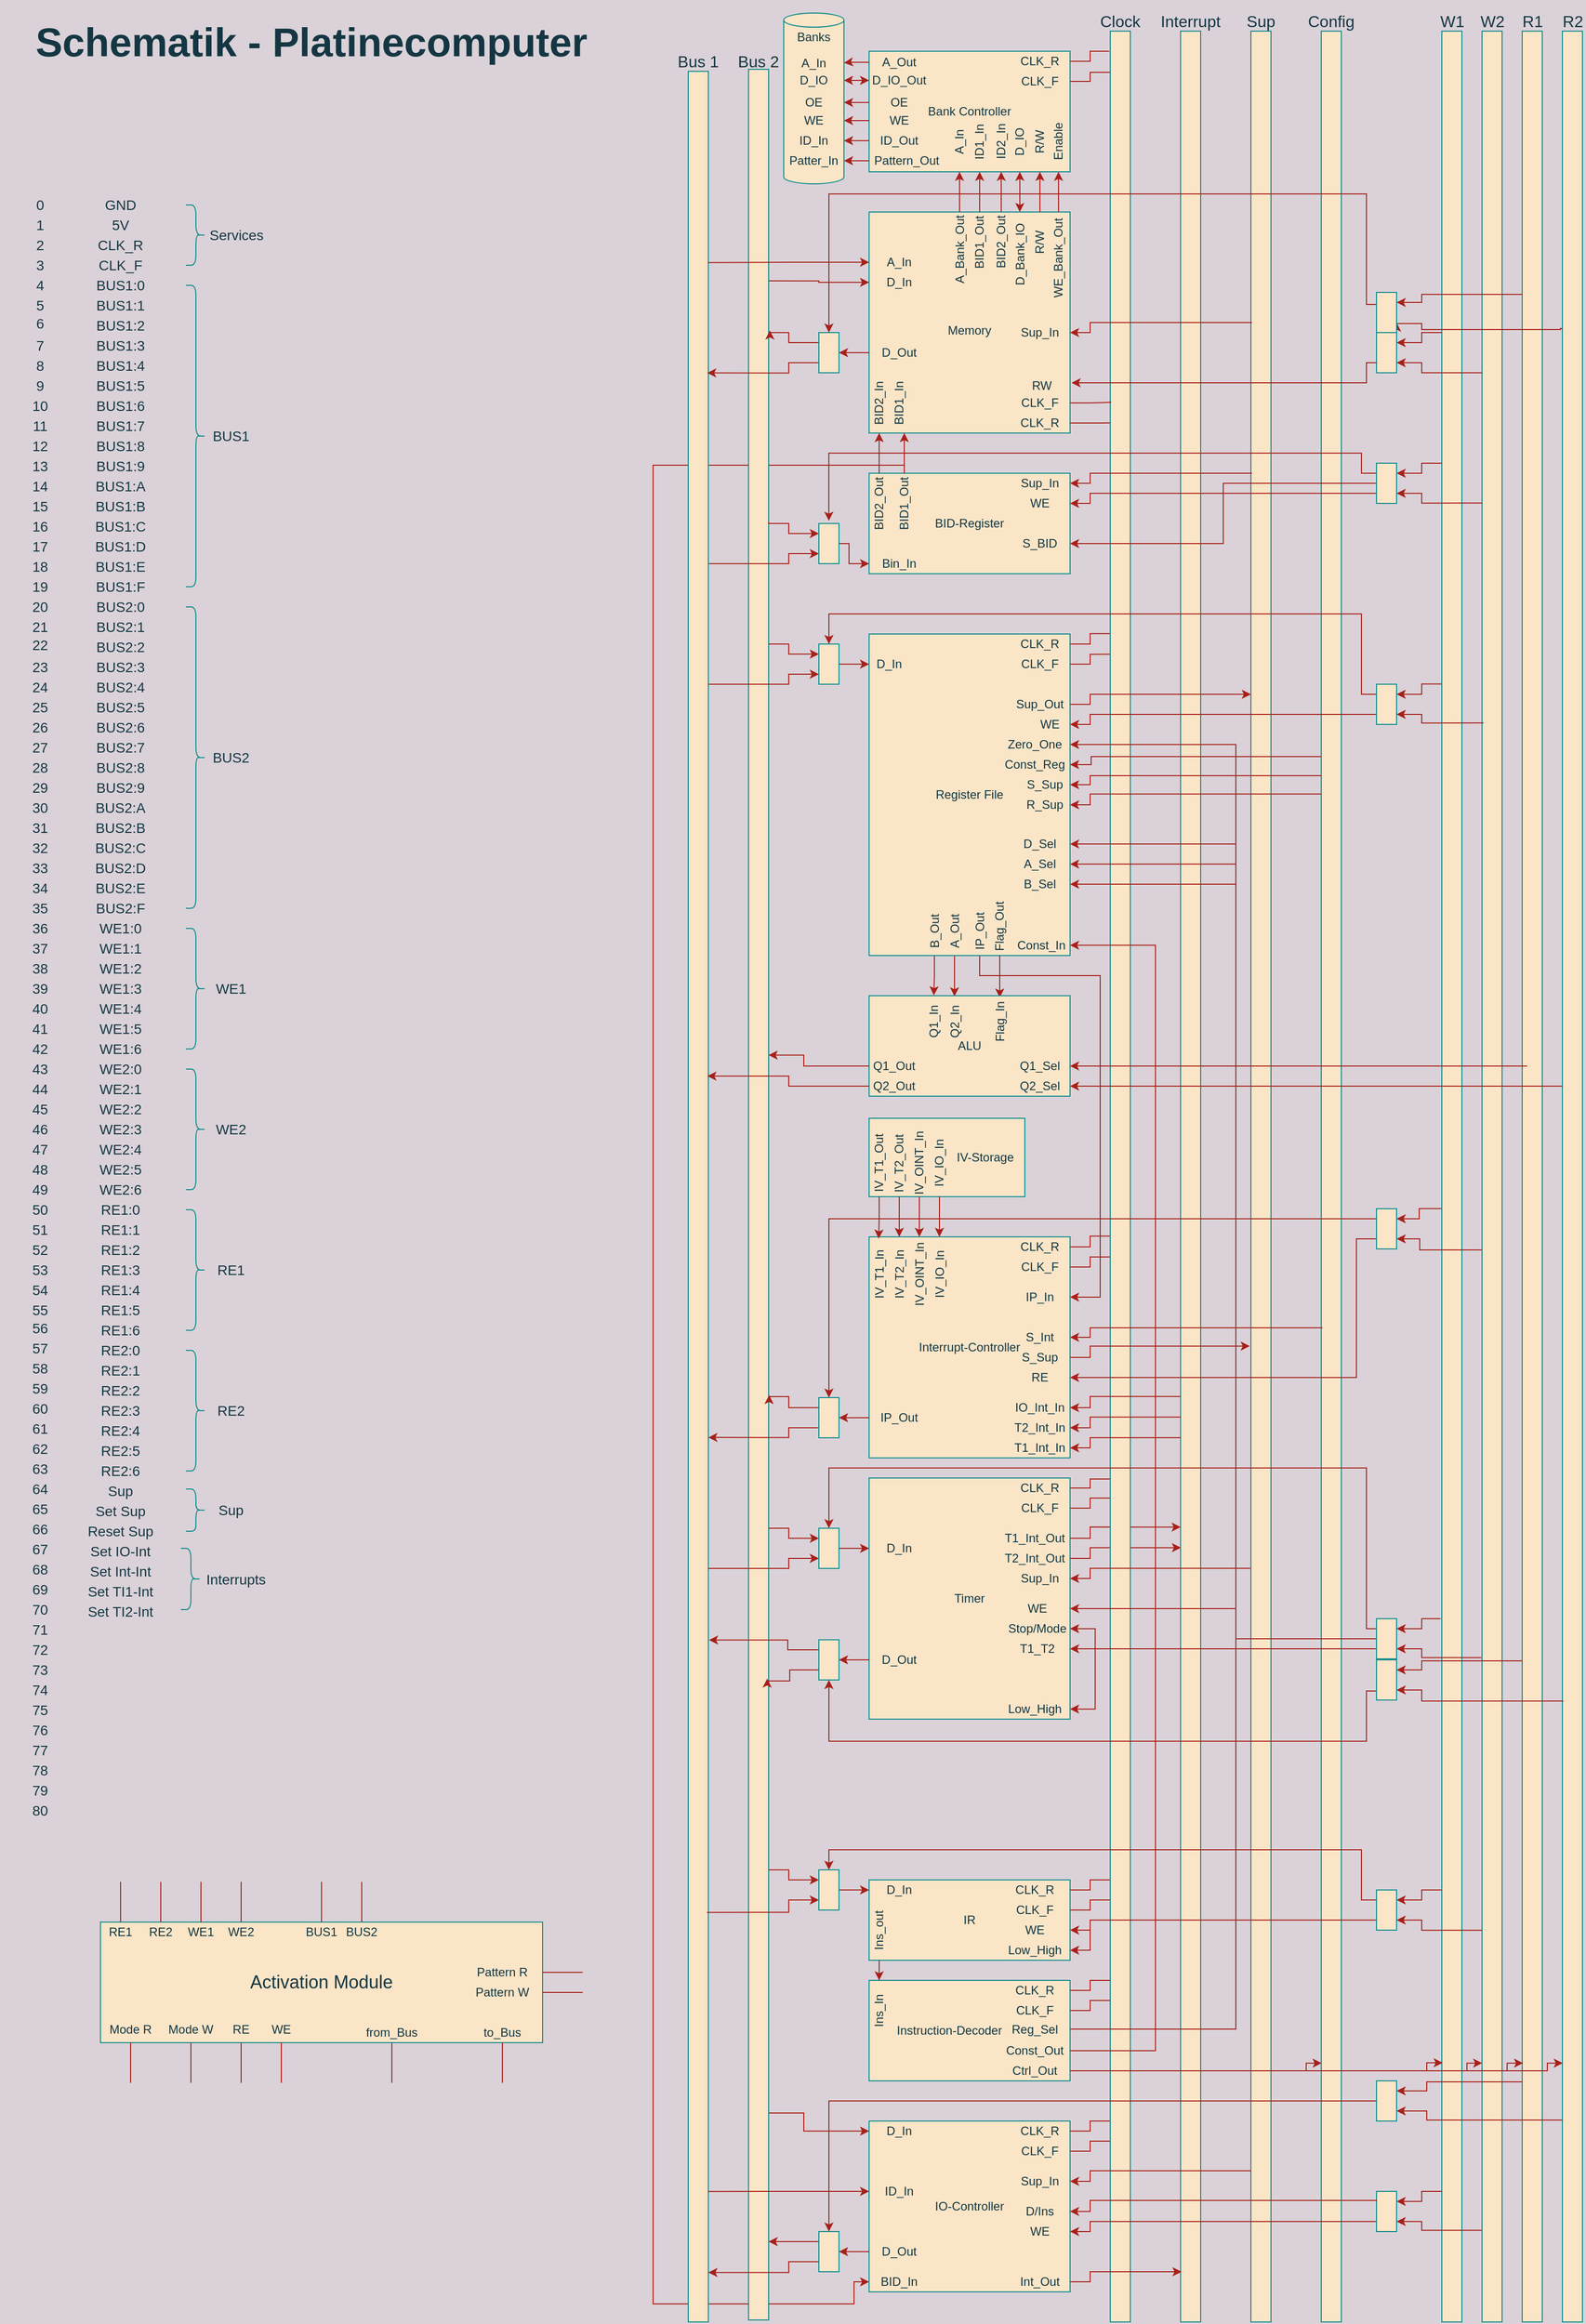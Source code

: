 <mxfile version="16.1.2" type="device"><diagram id="IOi9IoO2zpyiRoptMoNw" name="Page-2"><mxGraphModel dx="859" dy="451" grid="1" gridSize="10" guides="1" tooltips="1" connect="1" arrows="1" fold="1" page="1" pageScale="1" pageWidth="1654" pageHeight="2336" background="#DAD2D8" math="0" shadow="0"><root><mxCell id="CQtOphyUy1jqL7EUc1by-0"/><mxCell id="CQtOphyUy1jqL7EUc1by-1" parent="CQtOphyUy1jqL7EUc1by-0"/><mxCell id="7wziQc8ixTvyUvAEXmWM-33" value="&lt;br&gt;Memory" style="rounded=0;whiteSpace=wrap;html=1;sketch=0;fontColor=#143642;strokeColor=#0F8B8D;fillColor=#FAE5C7;" parent="CQtOphyUy1jqL7EUc1by-1" vertex="1"><mxGeometry x="885" y="218" width="200" height="220" as="geometry"/></mxCell><mxCell id="7wziQc8ixTvyUvAEXmWM-383" style="edgeStyle=orthogonalEdgeStyle;rounded=0;sketch=0;orthogonalLoop=1;jettySize=auto;html=1;exitX=0;exitY=0.5;exitDx=0;exitDy=0;entryX=0.991;entryY=0.094;entryDx=0;entryDy=0;entryPerimeter=0;fontSize=16;fontColor=#143642;startArrow=classic;startFill=1;endArrow=none;endFill=0;strokeColor=#A8201A;fillColor=#FAE5C7;labelBackgroundColor=#DAD2D8;" parent="CQtOphyUy1jqL7EUc1by-1" source="7wziQc8ixTvyUvAEXmWM-34" target="7wziQc8ixTvyUvAEXmWM-330" edge="1"><mxGeometry relative="1" as="geometry"><mxPoint x="856.84" y="328.44" as="targetPoint"/></mxGeometry></mxCell><mxCell id="7wziQc8ixTvyUvAEXmWM-34" value="D_In" style="text;html=1;strokeColor=none;fillColor=none;align=center;verticalAlign=middle;whiteSpace=wrap;rounded=0;sketch=0;fontColor=#143642;" parent="CQtOphyUy1jqL7EUc1by-1" vertex="1"><mxGeometry x="885" y="278" width="60" height="20" as="geometry"/></mxCell><mxCell id="7wziQc8ixTvyUvAEXmWM-35" value="A_In" style="text;html=1;strokeColor=none;fillColor=none;align=center;verticalAlign=middle;whiteSpace=wrap;rounded=0;sketch=0;fontColor=#143642;" parent="CQtOphyUy1jqL7EUc1by-1" vertex="1"><mxGeometry x="885" y="258" width="60" height="20" as="geometry"/></mxCell><mxCell id="Z2L5Nr_Nqg6MbYiZr0X3-33" style="edgeStyle=orthogonalEdgeStyle;rounded=0;sketch=0;orthogonalLoop=1;jettySize=auto;html=1;entryX=1;entryY=0.5;entryDx=0;entryDy=0;fontColor=#143642;strokeColor=#A8201A;fillColor=#FAE5C7;labelBackgroundColor=#DAD2D8;" parent="CQtOphyUy1jqL7EUc1by-1" source="7wziQc8ixTvyUvAEXmWM-37" target="Z2L5Nr_Nqg6MbYiZr0X3-32" edge="1"><mxGeometry relative="1" as="geometry"/></mxCell><mxCell id="7wziQc8ixTvyUvAEXmWM-37" value="D_Out" style="text;html=1;strokeColor=none;fillColor=none;align=center;verticalAlign=middle;whiteSpace=wrap;rounded=0;sketch=0;fontColor=#143642;" parent="CQtOphyUy1jqL7EUc1by-1" vertex="1"><mxGeometry x="885" y="348" width="60" height="20" as="geometry"/></mxCell><mxCell id="7wziQc8ixTvyUvAEXmWM-39" value="RW" style="text;html=1;strokeColor=none;fillColor=none;align=center;verticalAlign=middle;whiteSpace=wrap;rounded=0;sketch=0;fontColor=#143642;" parent="CQtOphyUy1jqL7EUc1by-1" vertex="1"><mxGeometry x="1026.5" y="381" width="60" height="20" as="geometry"/></mxCell><mxCell id="EvPFoyY0jtKnJxLPaVzB-8" style="edgeStyle=orthogonalEdgeStyle;curved=0;rounded=1;sketch=0;orthogonalLoop=1;jettySize=auto;html=1;entryX=0.047;entryY=0.171;entryDx=0;entryDy=0;entryPerimeter=0;fontColor=#143642;strokeColor=#A8201A;fillColor=#FAE5C7;endArrow=none;endFill=0;labelBackgroundColor=#DAD2D8;" parent="CQtOphyUy1jqL7EUc1by-1" source="7wziQc8ixTvyUvAEXmWM-41" target="7wziQc8ixTvyUvAEXmWM-334" edge="1"><mxGeometry relative="1" as="geometry"/></mxCell><mxCell id="7wziQc8ixTvyUvAEXmWM-41" value="CLK_R" style="text;html=1;strokeColor=none;fillColor=none;align=center;verticalAlign=middle;whiteSpace=wrap;rounded=0;sketch=0;fontColor=#143642;" parent="CQtOphyUy1jqL7EUc1by-1" vertex="1"><mxGeometry x="1025" y="418" width="60" height="20" as="geometry"/></mxCell><mxCell id="7wziQc8ixTvyUvAEXmWM-45" value="R/W" style="text;html=1;strokeColor=none;fillColor=none;align=center;verticalAlign=middle;whiteSpace=wrap;rounded=0;sketch=0;fontColor=#143642;rotation=-90;" parent="CQtOphyUy1jqL7EUc1by-1" vertex="1"><mxGeometry x="1025" y="238" width="60" height="20" as="geometry"/></mxCell><mxCell id="7wziQc8ixTvyUvAEXmWM-47" value="A_Bank_Out" style="text;html=1;strokeColor=none;fillColor=none;align=center;verticalAlign=middle;whiteSpace=wrap;rounded=0;sketch=0;fontColor=#143642;rotation=-90;" parent="CQtOphyUy1jqL7EUc1by-1" vertex="1"><mxGeometry x="937.5" y="245.5" width="75" height="20" as="geometry"/></mxCell><mxCell id="7wziQc8ixTvyUvAEXmWM-49" value="BID1_Out" style="text;html=1;strokeColor=none;fillColor=none;align=center;verticalAlign=middle;whiteSpace=wrap;rounded=0;sketch=0;fontColor=#143642;rotation=-90;" parent="CQtOphyUy1jqL7EUc1by-1" vertex="1"><mxGeometry x="965" y="238" width="60" height="20" as="geometry"/></mxCell><mxCell id="7wziQc8ixTvyUvAEXmWM-50" value="Bank Controller&lt;br&gt;" style="rounded=0;whiteSpace=wrap;html=1;sketch=0;fontColor=#143642;strokeColor=#0F8B8D;fillColor=#FAE5C7;" parent="CQtOphyUy1jqL7EUc1by-1" vertex="1"><mxGeometry x="885" y="58" width="200" height="120" as="geometry"/></mxCell><mxCell id="7wziQc8ixTvyUvAEXmWM-52" value="D_Bank_IO" style="text;html=1;strokeColor=none;fillColor=none;align=center;verticalAlign=middle;whiteSpace=wrap;rounded=0;sketch=0;fontColor=#143642;rotation=-90;" parent="CQtOphyUy1jqL7EUc1by-1" vertex="1"><mxGeometry x="992.5" y="250.5" width="85" height="20" as="geometry"/></mxCell><mxCell id="Z2L5Nr_Nqg6MbYiZr0X3-70" style="edgeStyle=orthogonalEdgeStyle;rounded=0;sketch=0;orthogonalLoop=1;jettySize=auto;html=1;entryX=1;entryY=0.5;entryDx=0;entryDy=0;fontColor=#143642;endArrow=none;endFill=0;strokeColor=#A8201A;fillColor=#FAE5C7;startArrow=classic;startFill=1;labelBackgroundColor=#DAD2D8;" parent="CQtOphyUy1jqL7EUc1by-1" source="7wziQc8ixTvyUvAEXmWM-55" target="7wziQc8ixTvyUvAEXmWM-47" edge="1"><mxGeometry relative="1" as="geometry"/></mxCell><mxCell id="7wziQc8ixTvyUvAEXmWM-55" value="A_In" style="text;html=1;strokeColor=none;fillColor=none;align=center;verticalAlign=middle;whiteSpace=wrap;rounded=0;sketch=0;fontColor=#143642;rotation=-90;" parent="CQtOphyUy1jqL7EUc1by-1" vertex="1"><mxGeometry x="945" y="138" width="60" height="20" as="geometry"/></mxCell><mxCell id="Z2L5Nr_Nqg6MbYiZr0X3-69" style="edgeStyle=orthogonalEdgeStyle;rounded=0;sketch=0;orthogonalLoop=1;jettySize=auto;html=1;entryX=1;entryY=0.5;entryDx=0;entryDy=0;fontColor=#143642;endArrow=none;endFill=0;strokeColor=#A8201A;fillColor=#FAE5C7;startArrow=classic;startFill=1;labelBackgroundColor=#DAD2D8;" parent="CQtOphyUy1jqL7EUc1by-1" source="7wziQc8ixTvyUvAEXmWM-56" target="7wziQc8ixTvyUvAEXmWM-49" edge="1"><mxGeometry relative="1" as="geometry"/></mxCell><mxCell id="7wziQc8ixTvyUvAEXmWM-56" value="ID1_In" style="text;html=1;strokeColor=none;fillColor=none;align=center;verticalAlign=middle;whiteSpace=wrap;rounded=0;sketch=0;fontColor=#143642;rotation=-90;" parent="CQtOphyUy1jqL7EUc1by-1" vertex="1"><mxGeometry x="965" y="138" width="60" height="20" as="geometry"/></mxCell><mxCell id="Z2L5Nr_Nqg6MbYiZr0X3-68" style="edgeStyle=orthogonalEdgeStyle;rounded=0;sketch=0;orthogonalLoop=1;jettySize=auto;html=1;entryX=1;entryY=0.5;entryDx=0;entryDy=0;fontColor=#143642;endArrow=classic;endFill=1;strokeColor=#A8201A;fillColor=#FAE5C7;startArrow=classic;startFill=1;labelBackgroundColor=#DAD2D8;" parent="CQtOphyUy1jqL7EUc1by-1" source="7wziQc8ixTvyUvAEXmWM-57" target="7wziQc8ixTvyUvAEXmWM-52" edge="1"><mxGeometry relative="1" as="geometry"/></mxCell><mxCell id="7wziQc8ixTvyUvAEXmWM-57" value="D_IO" style="text;html=1;strokeColor=none;fillColor=none;align=center;verticalAlign=middle;whiteSpace=wrap;rounded=0;sketch=0;fontColor=#143642;rotation=-90;" parent="CQtOphyUy1jqL7EUc1by-1" vertex="1"><mxGeometry x="1005" y="138" width="60" height="20" as="geometry"/></mxCell><mxCell id="Z2L5Nr_Nqg6MbYiZr0X3-67" style="edgeStyle=orthogonalEdgeStyle;rounded=0;sketch=0;orthogonalLoop=1;jettySize=auto;html=1;entryX=1;entryY=0.5;entryDx=0;entryDy=0;fontColor=#143642;endArrow=none;endFill=0;strokeColor=#A8201A;fillColor=#FAE5C7;startArrow=classic;startFill=1;labelBackgroundColor=#DAD2D8;" parent="CQtOphyUy1jqL7EUc1by-1" source="7wziQc8ixTvyUvAEXmWM-59" target="7wziQc8ixTvyUvAEXmWM-45" edge="1"><mxGeometry relative="1" as="geometry"/></mxCell><mxCell id="7wziQc8ixTvyUvAEXmWM-59" value="R/W" style="text;html=1;strokeColor=none;fillColor=none;align=center;verticalAlign=middle;whiteSpace=wrap;rounded=0;sketch=0;fontColor=#143642;rotation=-90;" parent="CQtOphyUy1jqL7EUc1by-1" vertex="1"><mxGeometry x="1025" y="138" width="60" height="20" as="geometry"/></mxCell><mxCell id="Z2L5Nr_Nqg6MbYiZr0X3-48" style="edgeStyle=orthogonalEdgeStyle;rounded=0;sketch=0;orthogonalLoop=1;jettySize=auto;html=1;fontColor=#143642;endArrow=none;endFill=0;strokeColor=#A8201A;fillColor=#FAE5C7;entryX=-0.056;entryY=0.009;entryDx=0;entryDy=0;entryPerimeter=0;labelBackgroundColor=#DAD2D8;" parent="CQtOphyUy1jqL7EUc1by-1" source="7wziQc8ixTvyUvAEXmWM-61" target="7wziQc8ixTvyUvAEXmWM-334" edge="1"><mxGeometry relative="1" as="geometry"><mxPoint x="1124" y="78" as="targetPoint"/><Array as="points"><mxPoint x="1105" y="68"/><mxPoint x="1105" y="58"/><mxPoint x="1124" y="58"/></Array></mxGeometry></mxCell><mxCell id="7wziQc8ixTvyUvAEXmWM-61" value="CLK_R" style="text;html=1;strokeColor=none;fillColor=none;align=center;verticalAlign=middle;whiteSpace=wrap;rounded=0;sketch=0;fontColor=#143642;" parent="CQtOphyUy1jqL7EUc1by-1" vertex="1"><mxGeometry x="1025" y="58" width="60" height="20" as="geometry"/></mxCell><mxCell id="7wziQc8ixTvyUvAEXmWM-62" value="IO-Controller" style="rounded=0;whiteSpace=wrap;html=1;sketch=0;fontColor=#143642;strokeColor=#0F8B8D;fillColor=#FAE5C7;" parent="CQtOphyUy1jqL7EUc1by-1" vertex="1"><mxGeometry x="885" y="2118" width="200" height="170" as="geometry"/></mxCell><mxCell id="Z2L5Nr_Nqg6MbYiZr0X3-2" style="edgeStyle=orthogonalEdgeStyle;rounded=0;sketch=0;orthogonalLoop=1;jettySize=auto;html=1;entryX=0.989;entryY=0.908;entryDx=0;entryDy=0;entryPerimeter=0;fontColor=#143642;startArrow=classic;startFill=1;endArrow=none;endFill=0;strokeColor=#A8201A;fillColor=#FAE5C7;labelBackgroundColor=#DAD2D8;" parent="CQtOphyUy1jqL7EUc1by-1" source="7wziQc8ixTvyUvAEXmWM-68" target="7wziQc8ixTvyUvAEXmWM-330" edge="1"><mxGeometry relative="1" as="geometry"><Array as="points"><mxPoint x="820" y="2128"/><mxPoint x="820" y="2110"/><mxPoint x="785" y="2110"/></Array></mxGeometry></mxCell><mxCell id="7wziQc8ixTvyUvAEXmWM-68" value="D_In" style="text;html=1;strokeColor=none;fillColor=none;align=center;verticalAlign=middle;whiteSpace=wrap;rounded=0;sketch=0;fontColor=#143642;" parent="CQtOphyUy1jqL7EUc1by-1" vertex="1"><mxGeometry x="885.02" y="2118" width="60" height="20" as="geometry"/></mxCell><mxCell id="7wziQc8ixTvyUvAEXmWM-69" value="ID_In" style="text;html=1;strokeColor=none;fillColor=none;align=center;verticalAlign=middle;whiteSpace=wrap;rounded=0;sketch=0;fontColor=#143642;" parent="CQtOphyUy1jqL7EUc1by-1" vertex="1"><mxGeometry x="885" y="2178" width="60" height="20" as="geometry"/></mxCell><mxCell id="Z2L5Nr_Nqg6MbYiZr0X3-14" style="edgeStyle=orthogonalEdgeStyle;rounded=0;sketch=0;orthogonalLoop=1;jettySize=auto;html=1;entryX=1;entryY=0.5;entryDx=0;entryDy=0;fontColor=#143642;startArrow=none;startFill=0;endArrow=classic;endFill=1;strokeColor=#A8201A;fillColor=#FAE5C7;labelBackgroundColor=#DAD2D8;" parent="CQtOphyUy1jqL7EUc1by-1" source="7wziQc8ixTvyUvAEXmWM-70" target="Z2L5Nr_Nqg6MbYiZr0X3-13" edge="1"><mxGeometry relative="1" as="geometry"/></mxCell><mxCell id="7wziQc8ixTvyUvAEXmWM-70" value="D_Out" style="text;html=1;strokeColor=none;fillColor=none;align=center;verticalAlign=middle;whiteSpace=wrap;rounded=0;sketch=0;fontColor=#143642;" parent="CQtOphyUy1jqL7EUc1by-1" vertex="1"><mxGeometry x="885.01" y="2238" width="60" height="20" as="geometry"/></mxCell><mxCell id="Z2L5Nr_Nqg6MbYiZr0X3-62" style="edgeStyle=orthogonalEdgeStyle;rounded=0;sketch=0;orthogonalLoop=1;jettySize=auto;html=1;entryX=0.062;entryY=0.921;entryDx=0;entryDy=0;entryPerimeter=0;fontColor=#143642;endArrow=none;endFill=0;strokeColor=#A8201A;fillColor=#FAE5C7;labelBackgroundColor=#DAD2D8;" parent="CQtOphyUy1jqL7EUc1by-1" source="7wziQc8ixTvyUvAEXmWM-73" target="7wziQc8ixTvyUvAEXmWM-334" edge="1"><mxGeometry relative="1" as="geometry"><Array as="points"><mxPoint x="1105" y="2148"/><mxPoint x="1105" y="2138"/><mxPoint x="1126" y="2138"/></Array></mxGeometry></mxCell><mxCell id="7wziQc8ixTvyUvAEXmWM-73" value="CLK_F" style="text;html=1;strokeColor=none;fillColor=none;align=center;verticalAlign=middle;whiteSpace=wrap;rounded=0;sketch=0;fontColor=#143642;" parent="CQtOphyUy1jqL7EUc1by-1" vertex="1"><mxGeometry x="1025" y="2138" width="60" height="20" as="geometry"/></mxCell><mxCell id="7wziQc8ixTvyUvAEXmWM-75" value="D/Ins" style="text;html=1;strokeColor=none;fillColor=none;align=center;verticalAlign=middle;whiteSpace=wrap;rounded=0;sketch=0;fontColor=#143642;" parent="CQtOphyUy1jqL7EUc1by-1" vertex="1"><mxGeometry x="1025" y="2198" width="60" height="20" as="geometry"/></mxCell><mxCell id="7wziQc8ixTvyUvAEXmWM-77" value="WE" style="text;html=1;strokeColor=none;fillColor=none;align=center;verticalAlign=middle;whiteSpace=wrap;rounded=0;sketch=0;fontColor=#143642;" parent="CQtOphyUy1jqL7EUc1by-1" vertex="1"><mxGeometry x="1025" y="2218" width="60" height="20" as="geometry"/></mxCell><mxCell id="7wziQc8ixTvyUvAEXmWM-86" value="Sup_In" style="text;html=1;strokeColor=none;fillColor=none;align=center;verticalAlign=middle;whiteSpace=wrap;rounded=0;sketch=0;fontColor=#143642;" parent="CQtOphyUy1jqL7EUc1by-1" vertex="1"><mxGeometry x="1025" y="328" width="60" height="20" as="geometry"/></mxCell><mxCell id="7wziQc8ixTvyUvAEXmWM-88" value="Sup_In" style="text;html=1;strokeColor=none;fillColor=none;align=center;verticalAlign=middle;whiteSpace=wrap;rounded=0;sketch=0;fontColor=#143642;" parent="CQtOphyUy1jqL7EUc1by-1" vertex="1"><mxGeometry x="1025" y="2168" width="60" height="20" as="geometry"/></mxCell><mxCell id="7wziQc8ixTvyUvAEXmWM-90" value="BID1_In" style="text;html=1;strokeColor=none;fillColor=none;align=center;verticalAlign=middle;whiteSpace=wrap;rounded=0;sketch=0;fontColor=#143642;rotation=-90;" parent="CQtOphyUy1jqL7EUc1by-1" vertex="1"><mxGeometry x="885.01" y="398" width="60" height="20" as="geometry"/></mxCell><mxCell id="7wziQc8ixTvyUvAEXmWM-103" value="Interrupt-Controller" style="rounded=0;whiteSpace=wrap;html=1;sketch=0;fontColor=#143642;strokeColor=#0F8B8D;fillColor=#FAE5C7;" parent="CQtOphyUy1jqL7EUc1by-1" vertex="1"><mxGeometry x="885" y="1238" width="200" height="220" as="geometry"/></mxCell><mxCell id="Z2L5Nr_Nqg6MbYiZr0X3-88" style="edgeStyle=orthogonalEdgeStyle;rounded=0;sketch=0;orthogonalLoop=1;jettySize=auto;html=1;entryX=0;entryY=0.5;entryDx=0;entryDy=0;fontColor=#143642;startArrow=classic;startFill=1;endArrow=none;endFill=0;strokeColor=#A8201A;fillColor=#FAE5C7;labelBackgroundColor=#DAD2D8;" parent="CQtOphyUy1jqL7EUc1by-1" source="7wziQc8ixTvyUvAEXmWM-104" target="7wziQc8ixTvyUvAEXmWM-290" edge="1"><mxGeometry relative="1" as="geometry"><Array as="points"><mxPoint x="1115" y="1298"/><mxPoint x="1115" y="978"/><mxPoint x="995" y="978"/></Array></mxGeometry></mxCell><mxCell id="7wziQc8ixTvyUvAEXmWM-104" value="IP_In" style="text;html=1;strokeColor=none;fillColor=none;align=center;verticalAlign=middle;whiteSpace=wrap;rounded=0;fontColor=#143642;" parent="CQtOphyUy1jqL7EUc1by-1" vertex="1"><mxGeometry x="1025" y="1288" width="60" height="20" as="geometry"/></mxCell><mxCell id="7wziQc8ixTvyUvAEXmWM-105" value="IV-Storage" style="rounded=0;whiteSpace=wrap;html=1;sketch=0;fontColor=#143642;strokeColor=#0F8B8D;fillColor=#FAE5C7;align=right;spacingRight=9;" parent="CQtOphyUy1jqL7EUc1by-1" vertex="1"><mxGeometry x="885" y="1120" width="155" height="78" as="geometry"/></mxCell><mxCell id="7wziQc8ixTvyUvAEXmWM-106" value="IV_T1_In" style="text;html=1;strokeColor=none;fillColor=none;align=center;verticalAlign=middle;whiteSpace=wrap;rounded=0;fontColor=#143642;rotation=-90;" parent="CQtOphyUy1jqL7EUc1by-1" vertex="1"><mxGeometry x="857.5" y="1265.5" width="75" height="20" as="geometry"/></mxCell><mxCell id="Z2L5Nr_Nqg6MbYiZr0X3-29" style="edgeStyle=orthogonalEdgeStyle;rounded=0;sketch=0;orthogonalLoop=1;jettySize=auto;html=1;fontColor=#143642;strokeColor=#A8201A;fillColor=#FAE5C7;labelBackgroundColor=#DAD2D8;entryX=0.977;entryY=0.477;entryDx=0;entryDy=0;entryPerimeter=0;" parent="CQtOphyUy1jqL7EUc1by-1" source="7wziQc8ixTvyUvAEXmWM-108" target="7wziQc8ixTvyUvAEXmWM-106" edge="1"><mxGeometry relative="1" as="geometry"><Array as="points"/></mxGeometry></mxCell><mxCell id="7wziQc8ixTvyUvAEXmWM-108" value="IV_T1_Out" style="text;html=1;strokeColor=none;fillColor=none;align=center;verticalAlign=middle;whiteSpace=wrap;rounded=0;fontColor=#143642;rotation=-90;" parent="CQtOphyUy1jqL7EUc1by-1" vertex="1"><mxGeometry x="861.25" y="1154.25" width="67.5" height="20" as="geometry"/></mxCell><mxCell id="7wziQc8ixTvyUvAEXmWM-110" value="RE" style="text;html=1;strokeColor=none;fillColor=none;align=center;verticalAlign=middle;whiteSpace=wrap;rounded=0;sketch=0;fontColor=#143642;" parent="CQtOphyUy1jqL7EUc1by-1" vertex="1"><mxGeometry x="1025" y="1368" width="60" height="20" as="geometry"/></mxCell><mxCell id="Z2L5Nr_Nqg6MbYiZr0X3-26" style="edgeStyle=orthogonalEdgeStyle;rounded=0;sketch=0;orthogonalLoop=1;jettySize=auto;html=1;entryX=1;entryY=0.5;entryDx=0;entryDy=0;fontColor=#143642;strokeColor=#A8201A;fillColor=#FAE5C7;labelBackgroundColor=#DAD2D8;" parent="CQtOphyUy1jqL7EUc1by-1" source="7wziQc8ixTvyUvAEXmWM-112" target="Z2L5Nr_Nqg6MbYiZr0X3-25" edge="1"><mxGeometry relative="1" as="geometry"/></mxCell><mxCell id="7wziQc8ixTvyUvAEXmWM-112" value="IP_Out" style="text;html=1;strokeColor=none;fillColor=none;align=center;verticalAlign=middle;whiteSpace=wrap;rounded=0;sketch=0;fontColor=#143642;" parent="CQtOphyUy1jqL7EUc1by-1" vertex="1"><mxGeometry x="885.0" y="1408" width="60" height="20" as="geometry"/></mxCell><mxCell id="7wziQc8ixTvyUvAEXmWM-113" value="S_Sup" style="text;html=1;strokeColor=none;fillColor=none;align=center;verticalAlign=middle;whiteSpace=wrap;rounded=0;fontColor=#143642;" parent="CQtOphyUy1jqL7EUc1by-1" vertex="1"><mxGeometry x="1025" y="1348" width="60" height="20" as="geometry"/></mxCell><mxCell id="Z2L5Nr_Nqg6MbYiZr0X3-51" style="edgeStyle=orthogonalEdgeStyle;rounded=0;sketch=0;orthogonalLoop=1;jettySize=auto;html=1;entryX=0.048;entryY=0.526;entryDx=0;entryDy=0;entryPerimeter=0;fontColor=#143642;endArrow=none;endFill=0;strokeColor=#A8201A;fillColor=#FAE5C7;labelBackgroundColor=#DAD2D8;" parent="CQtOphyUy1jqL7EUc1by-1" source="7wziQc8ixTvyUvAEXmWM-115" target="7wziQc8ixTvyUvAEXmWM-334" edge="1"><mxGeometry relative="1" as="geometry"/></mxCell><mxCell id="7wziQc8ixTvyUvAEXmWM-115" value="CLK_R" style="text;html=1;strokeColor=none;fillColor=none;align=center;verticalAlign=middle;whiteSpace=wrap;rounded=0;sketch=0;fontColor=#143642;" parent="CQtOphyUy1jqL7EUc1by-1" vertex="1"><mxGeometry x="1025" y="1238" width="60" height="20" as="geometry"/></mxCell><mxCell id="7wziQc8ixTvyUvAEXmWM-116" value="IO_Int_In" style="text;html=1;strokeColor=none;fillColor=none;align=center;verticalAlign=middle;whiteSpace=wrap;rounded=0;sketch=0;fontColor=#143642;" parent="CQtOphyUy1jqL7EUc1by-1" vertex="1"><mxGeometry x="1025" y="1398" width="60" height="20" as="geometry"/></mxCell><mxCell id="7wziQc8ixTvyUvAEXmWM-118" value="Int_Out" style="text;html=1;strokeColor=none;fillColor=none;align=center;verticalAlign=middle;whiteSpace=wrap;rounded=0;sketch=0;fontColor=#143642;" parent="CQtOphyUy1jqL7EUc1by-1" vertex="1"><mxGeometry x="1025" y="2268" width="60" height="20" as="geometry"/></mxCell><mxCell id="7wziQc8ixTvyUvAEXmWM-119" value="T1_Int_In" style="text;html=1;strokeColor=none;fillColor=none;align=center;verticalAlign=middle;whiteSpace=wrap;rounded=0;sketch=0;fontColor=#143642;" parent="CQtOphyUy1jqL7EUc1by-1" vertex="1"><mxGeometry x="1025" y="1438" width="60" height="20" as="geometry"/></mxCell><mxCell id="7wziQc8ixTvyUvAEXmWM-120" value="T2_Int_In" style="text;html=1;strokeColor=none;fillColor=none;align=center;verticalAlign=middle;whiteSpace=wrap;rounded=0;sketch=0;fontColor=#143642;" parent="CQtOphyUy1jqL7EUc1by-1" vertex="1"><mxGeometry x="1025" y="1418" width="60" height="20" as="geometry"/></mxCell><mxCell id="7wziQc8ixTvyUvAEXmWM-122" value="S_Int" style="text;html=1;strokeColor=none;fillColor=none;align=center;verticalAlign=middle;whiteSpace=wrap;rounded=0;sketch=0;fontColor=#143642;" parent="CQtOphyUy1jqL7EUc1by-1" vertex="1"><mxGeometry x="1025" y="1328" width="60" height="20" as="geometry"/></mxCell><mxCell id="Z2L5Nr_Nqg6MbYiZr0X3-52" style="edgeStyle=orthogonalEdgeStyle;rounded=0;sketch=0;orthogonalLoop=1;jettySize=auto;html=1;entryX=0.065;entryY=0.535;entryDx=0;entryDy=0;entryPerimeter=0;fontColor=#143642;endArrow=none;endFill=0;strokeColor=#A8201A;fillColor=#FAE5C7;labelBackgroundColor=#DAD2D8;" parent="CQtOphyUy1jqL7EUc1by-1" source="7wziQc8ixTvyUvAEXmWM-183" target="7wziQc8ixTvyUvAEXmWM-334" edge="1"><mxGeometry relative="1" as="geometry"><Array as="points"><mxPoint x="1105" y="1268"/><mxPoint x="1105" y="1258"/><mxPoint x="1123" y="1258"/></Array></mxGeometry></mxCell><mxCell id="7wziQc8ixTvyUvAEXmWM-183" value="CLK_F" style="text;html=1;strokeColor=none;fillColor=none;align=center;verticalAlign=middle;whiteSpace=wrap;rounded=0;sketch=0;fontColor=#143642;" parent="CQtOphyUy1jqL7EUc1by-1" vertex="1"><mxGeometry x="1025" y="1258" width="60" height="20" as="geometry"/></mxCell><mxCell id="Z2L5Nr_Nqg6MbYiZr0X3-59" style="edgeStyle=orthogonalEdgeStyle;rounded=0;sketch=0;orthogonalLoop=1;jettySize=auto;html=1;fontColor=#143642;endArrow=none;endFill=0;strokeColor=#A8201A;fillColor=#FAE5C7;labelBackgroundColor=#DAD2D8;" parent="CQtOphyUy1jqL7EUc1by-1" source="7wziQc8ixTvyUvAEXmWM-189" target="7wziQc8ixTvyUvAEXmWM-334" edge="1"><mxGeometry relative="1" as="geometry"><Array as="points"><mxPoint x="1105" y="2128"/><mxPoint x="1105" y="2118"/></Array></mxGeometry></mxCell><mxCell id="7wziQc8ixTvyUvAEXmWM-189" value="CLK_R" style="text;html=1;strokeColor=none;fillColor=none;align=center;verticalAlign=middle;whiteSpace=wrap;rounded=0;sketch=0;fontColor=#143642;" parent="CQtOphyUy1jqL7EUc1by-1" vertex="1"><mxGeometry x="1025" y="2118" width="60" height="20" as="geometry"/></mxCell><mxCell id="Z2L5Nr_Nqg6MbYiZr0X3-42" style="edgeStyle=orthogonalEdgeStyle;rounded=0;sketch=0;orthogonalLoop=1;jettySize=auto;html=1;entryX=-0.007;entryY=0.018;entryDx=0;entryDy=0;entryPerimeter=0;fontColor=#143642;endArrow=none;endFill=0;strokeColor=#A8201A;fillColor=#FAE5C7;labelBackgroundColor=#DAD2D8;" parent="CQtOphyUy1jqL7EUc1by-1" source="7wziQc8ixTvyUvAEXmWM-193" target="7wziQc8ixTvyUvAEXmWM-334" edge="1"><mxGeometry relative="1" as="geometry"><Array as="points"><mxPoint x="1105" y="88"/><mxPoint x="1105" y="79"/></Array></mxGeometry></mxCell><mxCell id="7wziQc8ixTvyUvAEXmWM-193" value="CLK_F" style="text;html=1;strokeColor=none;fillColor=none;align=center;verticalAlign=middle;whiteSpace=wrap;rounded=0;sketch=0;fontColor=#143642;" parent="CQtOphyUy1jqL7EUc1by-1" vertex="1"><mxGeometry x="1025" y="78" width="60" height="20" as="geometry"/></mxCell><mxCell id="7wziQc8ixTvyUvAEXmWM-195" value="BID2_In" style="text;html=1;strokeColor=none;fillColor=none;align=center;verticalAlign=middle;whiteSpace=wrap;rounded=0;sketch=0;fontColor=#143642;rotation=-90;" parent="CQtOphyUy1jqL7EUc1by-1" vertex="1"><mxGeometry x="865" y="398" width="60" height="20" as="geometry"/></mxCell><mxCell id="7wziQc8ixTvyUvAEXmWM-247" value="&lt;p style=&quot;font-size: 12px&quot;&gt;IR&lt;/p&gt;" style="rounded=0;whiteSpace=wrap;html=1;sketch=0;fontSize=50;fontColor=#143642;strokeColor=#0F8B8D;fillColor=#FAE5C7;" parent="CQtOphyUy1jqL7EUc1by-1" vertex="1"><mxGeometry x="885" y="1878" width="200" height="80" as="geometry"/></mxCell><mxCell id="7wziQc8ixTvyUvAEXmWM-249" value="Low_High" style="text;html=1;strokeColor=none;fillColor=none;align=center;verticalAlign=middle;whiteSpace=wrap;rounded=0;sketch=0;fontColor=#143642;" parent="CQtOphyUy1jqL7EUc1by-1" vertex="1"><mxGeometry x="1015" y="1938" width="70" height="20" as="geometry"/></mxCell><mxCell id="Z2L5Nr_Nqg6MbYiZr0X3-57" style="edgeStyle=orthogonalEdgeStyle;rounded=0;sketch=0;orthogonalLoop=1;jettySize=auto;html=1;fontColor=#143642;endArrow=none;endFill=0;strokeColor=#A8201A;fillColor=#FAE5C7;labelBackgroundColor=#DAD2D8;" parent="CQtOphyUy1jqL7EUc1by-1" source="7wziQc8ixTvyUvAEXmWM-251" target="7wziQc8ixTvyUvAEXmWM-334" edge="1"><mxGeometry relative="1" as="geometry"><Array as="points"><mxPoint x="1105" y="1888"/><mxPoint x="1105" y="1878"/></Array></mxGeometry></mxCell><mxCell id="7wziQc8ixTvyUvAEXmWM-251" value="CLK_R" style="text;html=1;strokeColor=none;fillColor=none;align=center;verticalAlign=middle;whiteSpace=wrap;rounded=0;sketch=0;fontColor=#143642;" parent="CQtOphyUy1jqL7EUc1by-1" vertex="1"><mxGeometry x="1015" y="1878" width="70" height="20" as="geometry"/></mxCell><mxCell id="Z2L5Nr_Nqg6MbYiZr0X3-58" style="edgeStyle=orthogonalEdgeStyle;rounded=0;sketch=0;orthogonalLoop=1;jettySize=auto;html=1;entryX=0.031;entryY=0.816;entryDx=0;entryDy=0;entryPerimeter=0;fontColor=#143642;endArrow=none;endFill=0;strokeColor=#A8201A;fillColor=#FAE5C7;labelBackgroundColor=#DAD2D8;" parent="CQtOphyUy1jqL7EUc1by-1" source="7wziQc8ixTvyUvAEXmWM-253" target="7wziQc8ixTvyUvAEXmWM-334" edge="1"><mxGeometry relative="1" as="geometry"><Array as="points"><mxPoint x="1105" y="1908"/><mxPoint x="1105" y="1898"/><mxPoint x="1126" y="1898"/></Array></mxGeometry></mxCell><mxCell id="7wziQc8ixTvyUvAEXmWM-253" value="CLK_F" style="text;html=1;strokeColor=none;fillColor=none;align=center;verticalAlign=middle;whiteSpace=wrap;rounded=0;sketch=0;fontColor=#143642;" parent="CQtOphyUy1jqL7EUc1by-1" vertex="1"><mxGeometry x="1015" y="1898" width="70" height="20" as="geometry"/></mxCell><mxCell id="7wziQc8ixTvyUvAEXmWM-255" value="WE" style="text;html=1;strokeColor=none;fillColor=none;align=center;verticalAlign=middle;whiteSpace=wrap;rounded=0;sketch=0;fontColor=#143642;" parent="CQtOphyUy1jqL7EUc1by-1" vertex="1"><mxGeometry x="1015" y="1918" width="70" height="20" as="geometry"/></mxCell><mxCell id="ZR-rdMwllkDQUiC6c2ym-10" style="edgeStyle=orthogonalEdgeStyle;rounded=0;sketch=0;orthogonalLoop=1;jettySize=auto;html=1;entryX=1;entryY=0.5;entryDx=0;entryDy=0;fontColor=#143642;startArrow=classic;startFill=1;endArrow=none;endFill=0;strokeColor=#A8201A;fillColor=#FAE5C7;labelBackgroundColor=#DAD2D8;" parent="CQtOphyUy1jqL7EUc1by-1" source="7wziQc8ixTvyUvAEXmWM-257" target="ZR-rdMwllkDQUiC6c2ym-9" edge="1"><mxGeometry relative="1" as="geometry"/></mxCell><mxCell id="7wziQc8ixTvyUvAEXmWM-257" value="D_In" style="text;html=1;strokeColor=none;fillColor=none;align=center;verticalAlign=middle;whiteSpace=wrap;rounded=0;sketch=0;fontColor=#143642;" parent="CQtOphyUy1jqL7EUc1by-1" vertex="1"><mxGeometry x="885" y="1878" width="60" height="20" as="geometry"/></mxCell><mxCell id="7wziQc8ixTvyUvAEXmWM-258" value="Instruction-Decoder&amp;nbsp; &amp;nbsp; &amp;nbsp; &amp;nbsp; &amp;nbsp; &amp;nbsp;&amp;nbsp;" style="rounded=0;whiteSpace=wrap;html=1;sketch=0;fontSize=12;fontColor=#143642;strokeColor=#0F8B8D;fillColor=#FAE5C7;" parent="CQtOphyUy1jqL7EUc1by-1" vertex="1"><mxGeometry x="885" y="1978" width="200" height="100" as="geometry"/></mxCell><mxCell id="Z2L5Nr_Nqg6MbYiZr0X3-60" style="edgeStyle=orthogonalEdgeStyle;rounded=0;sketch=0;orthogonalLoop=1;jettySize=auto;html=1;entryX=-0.007;entryY=0.851;entryDx=0;entryDy=0;entryPerimeter=0;fontColor=#143642;endArrow=none;endFill=0;strokeColor=#A8201A;fillColor=#FAE5C7;labelBackgroundColor=#DAD2D8;" parent="CQtOphyUy1jqL7EUc1by-1" source="7wziQc8ixTvyUvAEXmWM-260" target="7wziQc8ixTvyUvAEXmWM-334" edge="1"><mxGeometry relative="1" as="geometry"><Array as="points"><mxPoint x="1105" y="1988"/><mxPoint x="1105" y="1978"/><mxPoint x="1127" y="1978"/></Array></mxGeometry></mxCell><mxCell id="7wziQc8ixTvyUvAEXmWM-260" value="CLK_R" style="text;html=1;strokeColor=none;fillColor=none;align=center;verticalAlign=middle;whiteSpace=wrap;rounded=0;sketch=0;fontColor=#143642;" parent="CQtOphyUy1jqL7EUc1by-1" vertex="1"><mxGeometry x="1015" y="1978" width="70" height="20" as="geometry"/></mxCell><mxCell id="Z2L5Nr_Nqg6MbYiZr0X3-61" style="edgeStyle=orthogonalEdgeStyle;rounded=0;sketch=0;orthogonalLoop=1;jettySize=auto;html=1;entryX=0.034;entryY=0.86;entryDx=0;entryDy=0;entryPerimeter=0;fontColor=#143642;endArrow=none;endFill=0;strokeColor=#A8201A;fillColor=#FAE5C7;labelBackgroundColor=#DAD2D8;" parent="CQtOphyUy1jqL7EUc1by-1" source="7wziQc8ixTvyUvAEXmWM-262" target="7wziQc8ixTvyUvAEXmWM-334" edge="1"><mxGeometry relative="1" as="geometry"><Array as="points"><mxPoint x="1105" y="2008"/><mxPoint x="1105" y="1998"/><mxPoint x="1126" y="1998"/></Array></mxGeometry></mxCell><mxCell id="7wziQc8ixTvyUvAEXmWM-262" value="CLK_F" style="text;html=1;strokeColor=none;fillColor=none;align=center;verticalAlign=middle;whiteSpace=wrap;rounded=0;sketch=0;fontColor=#143642;" parent="CQtOphyUy1jqL7EUc1by-1" vertex="1"><mxGeometry x="1015" y="1998" width="70" height="20" as="geometry"/></mxCell><mxCell id="Z2L5Nr_Nqg6MbYiZr0X3-128" style="edgeStyle=orthogonalEdgeStyle;rounded=0;sketch=0;orthogonalLoop=1;jettySize=auto;html=1;entryX=1;entryY=0.5;entryDx=0;entryDy=0;fontColor=#143642;strokeColor=#A8201A;fillColor=#FAE5C7;labelBackgroundColor=#DAD2D8;" parent="CQtOphyUy1jqL7EUc1by-1" source="7wziQc8ixTvyUvAEXmWM-264" target="7wziQc8ixTvyUvAEXmWM-265" edge="1"><mxGeometry relative="1" as="geometry"/></mxCell><mxCell id="7wziQc8ixTvyUvAEXmWM-264" value="Ins_out" style="text;html=1;strokeColor=none;fillColor=none;align=center;verticalAlign=middle;whiteSpace=wrap;rounded=0;sketch=0;fontColor=#143642;rotation=-90;" parent="CQtOphyUy1jqL7EUc1by-1" vertex="1"><mxGeometry x="865" y="1918" width="60" height="20" as="geometry"/></mxCell><mxCell id="7wziQc8ixTvyUvAEXmWM-265" value="Ins_In" style="text;html=1;strokeColor=none;fillColor=none;align=center;verticalAlign=middle;whiteSpace=wrap;rounded=0;sketch=0;fontColor=#143642;rotation=-90;" parent="CQtOphyUy1jqL7EUc1by-1" vertex="1"><mxGeometry x="865" y="1998" width="60" height="20" as="geometry"/></mxCell><mxCell id="NQyqZRl5CqeUPkb0nAkQ-23" style="edgeStyle=orthogonalEdgeStyle;rounded=0;sketch=0;orthogonalLoop=1;jettySize=auto;html=1;fontColor=#143642;startArrow=none;startFill=0;endArrow=classic;endFill=1;strokeColor=#A8201A;fillColor=#FAE5C7;entryX=0.025;entryY=0.887;entryDx=0;entryDy=0;entryPerimeter=0;labelBackgroundColor=#DAD2D8;" parent="CQtOphyUy1jqL7EUc1by-1" source="7wziQc8ixTvyUvAEXmWM-273" target="Z2L5Nr_Nqg6MbYiZr0X3-90" edge="1"><mxGeometry relative="1" as="geometry"><mxPoint x="1330" y="2060" as="targetPoint"/><Array as="points"><mxPoint x="1320" y="2068"/><mxPoint x="1320" y="2060"/></Array></mxGeometry></mxCell><mxCell id="7wziQc8ixTvyUvAEXmWM-273" value="Ctrl_Out" style="text;html=1;strokeColor=none;fillColor=none;align=center;verticalAlign=middle;whiteSpace=wrap;rounded=0;sketch=0;fontColor=#143642;" parent="CQtOphyUy1jqL7EUc1by-1" vertex="1"><mxGeometry x="1015" y="2058" width="70" height="20" as="geometry"/></mxCell><mxCell id="7wziQc8ixTvyUvAEXmWM-279" value="Register File" style="rounded=0;whiteSpace=wrap;html=1;fillColor=#FAE5C7;strokeColor=#0F8B8D;fontColor=#143642;" parent="CQtOphyUy1jqL7EUc1by-1" vertex="1"><mxGeometry x="885" y="638" width="200" height="320" as="geometry"/></mxCell><mxCell id="Z2L5Nr_Nqg6MbYiZr0X3-89" style="edgeStyle=orthogonalEdgeStyle;rounded=0;sketch=0;orthogonalLoop=1;jettySize=auto;html=1;exitX=0;exitY=0.5;exitDx=0;exitDy=0;entryX=1;entryY=0.5;entryDx=0;entryDy=0;fontColor=#143642;startArrow=none;startFill=0;endArrow=classic;endFill=1;strokeColor=#A8201A;fillColor=#FAE5C7;labelBackgroundColor=#DAD2D8;" parent="CQtOphyUy1jqL7EUc1by-1" source="7wziQc8ixTvyUvAEXmWM-280" target="7wziQc8ixTvyUvAEXmWM-302" edge="1"><mxGeometry relative="1" as="geometry"/></mxCell><mxCell id="7wziQc8ixTvyUvAEXmWM-280" value="Flag_Out" style="text;html=1;strokeColor=none;fillColor=none;align=center;verticalAlign=middle;whiteSpace=wrap;rounded=0;fontColor=#143642;rotation=-90;" parent="CQtOphyUy1jqL7EUc1by-1" vertex="1"><mxGeometry x="986.5" y="919" width="57" height="20.5" as="geometry"/></mxCell><mxCell id="Z2L5Nr_Nqg6MbYiZr0X3-31" style="edgeStyle=orthogonalEdgeStyle;rounded=0;sketch=0;orthogonalLoop=1;jettySize=auto;html=1;entryX=1;entryY=0.5;entryDx=0;entryDy=0;fontColor=#143642;strokeColor=#A8201A;fillColor=#FAE5C7;labelBackgroundColor=#DAD2D8;" parent="CQtOphyUy1jqL7EUc1by-1" source="7wziQc8ixTvyUvAEXmWM-281" target="7wziQc8ixTvyUvAEXmWM-314" edge="1"><mxGeometry relative="1" as="geometry"/></mxCell><mxCell id="7wziQc8ixTvyUvAEXmWM-281" value="A_Out" style="text;html=1;strokeColor=none;fillColor=none;align=center;verticalAlign=middle;whiteSpace=wrap;rounded=0;fontColor=#143642;rotation=-90;" parent="CQtOphyUy1jqL7EUc1by-1" vertex="1"><mxGeometry x="945" y="923.5" width="50" height="20" as="geometry"/></mxCell><mxCell id="7wziQc8ixTvyUvAEXmWM-394" style="edgeStyle=orthogonalEdgeStyle;rounded=0;sketch=0;orthogonalLoop=1;jettySize=auto;html=1;fontSize=16;fontColor=#143642;startArrow=classic;startFill=1;endArrow=none;endFill=0;strokeColor=#A8201A;fillColor=#FAE5C7;labelBackgroundColor=#DAD2D8;" parent="CQtOphyUy1jqL7EUc1by-1" source="7wziQc8ixTvyUvAEXmWM-282" target="7wziQc8ixTvyUvAEXmWM-392" edge="1"><mxGeometry relative="1" as="geometry"/></mxCell><mxCell id="7wziQc8ixTvyUvAEXmWM-282" value="D_In" style="text;html=1;strokeColor=none;fillColor=none;align=center;verticalAlign=middle;whiteSpace=wrap;rounded=0;fontColor=#143642;" parent="CQtOphyUy1jqL7EUc1by-1" vertex="1"><mxGeometry x="885" y="658" width="40" height="20" as="geometry"/></mxCell><mxCell id="7wziQc8ixTvyUvAEXmWM-283" value="D_Sel" style="text;html=1;strokeColor=none;fillColor=none;align=center;verticalAlign=middle;whiteSpace=wrap;rounded=0;fontColor=#143642;" parent="CQtOphyUy1jqL7EUc1by-1" vertex="1"><mxGeometry x="1025" y="837.02" width="60" height="20" as="geometry"/></mxCell><mxCell id="7wziQc8ixTvyUvAEXmWM-284" value="WE" style="text;html=1;strokeColor=none;fillColor=none;align=center;verticalAlign=middle;whiteSpace=wrap;rounded=0;fontColor=#143642;" parent="CQtOphyUy1jqL7EUc1by-1" vertex="1"><mxGeometry x="1045" y="718" width="40" height="20" as="geometry"/></mxCell><mxCell id="Z2L5Nr_Nqg6MbYiZr0X3-50" style="edgeStyle=orthogonalEdgeStyle;rounded=0;sketch=0;orthogonalLoop=1;jettySize=auto;html=1;entryX=0.065;entryY=0.263;entryDx=0;entryDy=0;entryPerimeter=0;fontColor=#143642;endArrow=none;endFill=0;strokeColor=#A8201A;fillColor=#FAE5C7;labelBackgroundColor=#DAD2D8;" parent="CQtOphyUy1jqL7EUc1by-1" source="7wziQc8ixTvyUvAEXmWM-285" target="7wziQc8ixTvyUvAEXmWM-334" edge="1"><mxGeometry relative="1" as="geometry"/></mxCell><mxCell id="7wziQc8ixTvyUvAEXmWM-285" value="CLK_R" style="text;html=1;strokeColor=none;fillColor=none;align=center;verticalAlign=middle;whiteSpace=wrap;rounded=0;fontColor=#143642;" parent="CQtOphyUy1jqL7EUc1by-1" vertex="1"><mxGeometry x="1025" y="638" width="60" height="20" as="geometry"/></mxCell><mxCell id="7wziQc8ixTvyUvAEXmWM-286" value="A_Sel" style="text;html=1;strokeColor=none;fillColor=none;align=center;verticalAlign=middle;whiteSpace=wrap;rounded=0;fontColor=#143642;" parent="CQtOphyUy1jqL7EUc1by-1" vertex="1"><mxGeometry x="1025" y="857.02" width="60" height="20" as="geometry"/></mxCell><mxCell id="7wziQc8ixTvyUvAEXmWM-287" value="B_Sel" style="text;html=1;strokeColor=none;fillColor=none;align=center;verticalAlign=middle;whiteSpace=wrap;rounded=0;fontColor=#143642;" parent="CQtOphyUy1jqL7EUc1by-1" vertex="1"><mxGeometry x="1025" y="877.02" width="60" height="20" as="geometry"/></mxCell><mxCell id="7wziQc8ixTvyUvAEXmWM-288" style="edgeStyle=orthogonalEdgeStyle;rounded=0;sketch=0;orthogonalLoop=1;jettySize=auto;html=1;exitX=0.5;exitY=1;exitDx=0;exitDy=0;fontColor=#143642;startArrow=none;startFill=0;endArrow=none;endFill=0;strokeColor=#A8201A;strokeWidth=1;fillColor=#FAE5C7;labelBackgroundColor=#DAD2D8;" parent="CQtOphyUy1jqL7EUc1by-1" source="7wziQc8ixTvyUvAEXmWM-287" target="7wziQc8ixTvyUvAEXmWM-287" edge="1"><mxGeometry relative="1" as="geometry"/></mxCell><mxCell id="7wziQc8ixTvyUvAEXmWM-289" value="Sup_Out" style="text;html=1;strokeColor=none;fillColor=none;align=center;verticalAlign=middle;whiteSpace=wrap;rounded=0;fontColor=#143642;" parent="CQtOphyUy1jqL7EUc1by-1" vertex="1"><mxGeometry x="1025" y="698" width="60" height="20" as="geometry"/></mxCell><mxCell id="7wziQc8ixTvyUvAEXmWM-290" value="IP_Out" style="text;html=1;strokeColor=none;fillColor=none;align=center;verticalAlign=middle;whiteSpace=wrap;rounded=0;fontColor=#143642;rotation=-90;" parent="CQtOphyUy1jqL7EUc1by-1" vertex="1"><mxGeometry x="970" y="923.5" width="50" height="20" as="geometry"/></mxCell><mxCell id="7wziQc8ixTvyUvAEXmWM-291" value="S_Sup" style="text;html=1;strokeColor=none;fillColor=none;align=center;verticalAlign=middle;whiteSpace=wrap;rounded=0;fontColor=#143642;" parent="CQtOphyUy1jqL7EUc1by-1" vertex="1"><mxGeometry x="1035" y="778" width="50" height="20" as="geometry"/></mxCell><mxCell id="7wziQc8ixTvyUvAEXmWM-292" value="R_Sup" style="text;html=1;strokeColor=none;fillColor=none;align=center;verticalAlign=middle;whiteSpace=wrap;rounded=0;fontColor=#143642;" parent="CQtOphyUy1jqL7EUc1by-1" vertex="1"><mxGeometry x="1035" y="798" width="50" height="20" as="geometry"/></mxCell><mxCell id="Z2L5Nr_Nqg6MbYiZr0X3-49" style="edgeStyle=orthogonalEdgeStyle;rounded=0;sketch=0;orthogonalLoop=1;jettySize=auto;html=1;entryX=0.065;entryY=0.272;entryDx=0;entryDy=0;entryPerimeter=0;fontColor=#143642;endArrow=none;endFill=0;strokeColor=#A8201A;fillColor=#FAE5C7;labelBackgroundColor=#DAD2D8;" parent="CQtOphyUy1jqL7EUc1by-1" source="7wziQc8ixTvyUvAEXmWM-293" target="7wziQc8ixTvyUvAEXmWM-334" edge="1"><mxGeometry relative="1" as="geometry"/></mxCell><mxCell id="7wziQc8ixTvyUvAEXmWM-293" value="CLK_F" style="text;html=1;strokeColor=none;fillColor=none;align=center;verticalAlign=middle;whiteSpace=wrap;rounded=0;fontColor=#143642;" parent="CQtOphyUy1jqL7EUc1by-1" vertex="1"><mxGeometry x="1025" y="658" width="60" height="20" as="geometry"/></mxCell><mxCell id="7wziQc8ixTvyUvAEXmWM-294" value="Zero_One" style="text;html=1;strokeColor=none;fillColor=none;align=center;verticalAlign=middle;whiteSpace=wrap;rounded=0;sketch=0;fontColor=#143642;" parent="CQtOphyUy1jqL7EUc1by-1" vertex="1"><mxGeometry x="1015" y="738" width="70" height="20" as="geometry"/></mxCell><mxCell id="Z2L5Nr_Nqg6MbYiZr0X3-30" style="edgeStyle=orthogonalEdgeStyle;rounded=0;sketch=0;orthogonalLoop=1;jettySize=auto;html=1;entryX=0.322;entryY=-0.004;entryDx=0;entryDy=0;entryPerimeter=0;fontColor=#143642;strokeColor=#A8201A;fillColor=#FAE5C7;labelBackgroundColor=#DAD2D8;" parent="CQtOphyUy1jqL7EUc1by-1" source="7wziQc8ixTvyUvAEXmWM-295" target="7wziQc8ixTvyUvAEXmWM-312" edge="1"><mxGeometry relative="1" as="geometry"/></mxCell><mxCell id="7wziQc8ixTvyUvAEXmWM-295" value="B_Out" style="text;html=1;strokeColor=none;fillColor=none;align=center;verticalAlign=middle;whiteSpace=wrap;rounded=0;fontColor=#143642;rotation=-90;" parent="CQtOphyUy1jqL7EUc1by-1" vertex="1"><mxGeometry x="925" y="923.5" width="50" height="20" as="geometry"/></mxCell><mxCell id="7wziQc8ixTvyUvAEXmWM-303" value="BID-Register" style="rounded=0;whiteSpace=wrap;html=1;sketch=0;fontColor=#143642;strokeColor=#0F8B8D;fillColor=#FAE5C7;" parent="CQtOphyUy1jqL7EUc1by-1" vertex="1"><mxGeometry x="885" y="478" width="200" height="100" as="geometry"/></mxCell><mxCell id="Z2L5Nr_Nqg6MbYiZr0X3-72" style="edgeStyle=orthogonalEdgeStyle;rounded=0;sketch=0;orthogonalLoop=1;jettySize=auto;html=1;entryX=0;entryY=0.75;entryDx=0;entryDy=0;fontColor=#143642;startArrow=none;startFill=0;endArrow=classic;endFill=1;strokeColor=#A8201A;fillColor=#FAE5C7;labelBackgroundColor=#DAD2D8;" parent="CQtOphyUy1jqL7EUc1by-1" source="7wziQc8ixTvyUvAEXmWM-304" target="7wziQc8ixTvyUvAEXmWM-90" edge="1"><mxGeometry relative="1" as="geometry"/></mxCell><mxCell id="JiMRH0UJ32Kn4kWsq_Pb-9" style="edgeStyle=orthogonalEdgeStyle;curved=0;rounded=1;sketch=0;orthogonalLoop=1;jettySize=auto;html=1;fontColor=#143642;strokeColor=none;fillColor=#FAE5C7;entryX=0;entryY=0.5;entryDx=0;entryDy=0;labelBackgroundColor=#DAD2D8;" edge="1" parent="CQtOphyUy1jqL7EUc1by-1" source="7wziQc8ixTvyUvAEXmWM-304" target="JiMRH0UJ32Kn4kWsq_Pb-10"><mxGeometry relative="1" as="geometry"><Array as="points"><mxPoint x="920" y="1398"/><mxPoint x="670" y="1398"/><mxPoint x="670" y="2300"/><mxPoint x="870" y="2300"/><mxPoint x="870" y="2268"/></Array></mxGeometry></mxCell><mxCell id="JiMRH0UJ32Kn4kWsq_Pb-11" style="edgeStyle=orthogonalEdgeStyle;rounded=0;sketch=0;orthogonalLoop=1;jettySize=auto;html=1;entryX=0;entryY=0.5;entryDx=0;entryDy=0;fontColor=#143642;strokeColor=#A8201A;fillColor=#FAE5C7;labelBackgroundColor=#DAD2D8;" edge="1" parent="CQtOphyUy1jqL7EUc1by-1" source="7wziQc8ixTvyUvAEXmWM-304" target="JiMRH0UJ32Kn4kWsq_Pb-10"><mxGeometry relative="1" as="geometry"><Array as="points"><mxPoint x="920" y="470"/><mxPoint x="670" y="470"/><mxPoint x="670" y="2300"/><mxPoint x="870" y="2300"/><mxPoint x="870" y="2278"/></Array></mxGeometry></mxCell><mxCell id="7wziQc8ixTvyUvAEXmWM-304" value="BID1_Out" style="text;html=1;strokeColor=none;fillColor=none;align=center;verticalAlign=middle;whiteSpace=wrap;rounded=0;sketch=0;fontColor=#143642;rotation=-90;" parent="CQtOphyUy1jqL7EUc1by-1" vertex="1"><mxGeometry x="890" y="498" width="60" height="20" as="geometry"/></mxCell><mxCell id="7wziQc8ixTvyUvAEXmWM-389" style="edgeStyle=orthogonalEdgeStyle;rounded=0;sketch=0;orthogonalLoop=1;jettySize=auto;html=1;entryX=1;entryY=0.5;entryDx=0;entryDy=0;fontSize=16;fontColor=#143642;startArrow=classic;startFill=1;endArrow=none;endFill=0;strokeColor=#A8201A;fillColor=#FAE5C7;labelBackgroundColor=#DAD2D8;" parent="CQtOphyUy1jqL7EUc1by-1" source="7wziQc8ixTvyUvAEXmWM-305" target="7wziQc8ixTvyUvAEXmWM-388" edge="1"><mxGeometry relative="1" as="geometry"/></mxCell><mxCell id="7wziQc8ixTvyUvAEXmWM-305" value="Bin_In" style="text;html=1;strokeColor=none;fillColor=none;align=center;verticalAlign=middle;whiteSpace=wrap;rounded=0;sketch=0;fontColor=#143642;" parent="CQtOphyUy1jqL7EUc1by-1" vertex="1"><mxGeometry x="885" y="558" width="60" height="20" as="geometry"/></mxCell><mxCell id="Z2L5Nr_Nqg6MbYiZr0X3-71" style="edgeStyle=orthogonalEdgeStyle;rounded=0;sketch=0;orthogonalLoop=1;jettySize=auto;html=1;entryX=0;entryY=0.5;entryDx=0;entryDy=0;fontColor=#143642;startArrow=none;startFill=0;endArrow=classic;endFill=1;strokeColor=#A8201A;fillColor=#FAE5C7;labelBackgroundColor=#DAD2D8;" parent="CQtOphyUy1jqL7EUc1by-1" source="7wziQc8ixTvyUvAEXmWM-306" target="7wziQc8ixTvyUvAEXmWM-195" edge="1"><mxGeometry relative="1" as="geometry"/></mxCell><mxCell id="7wziQc8ixTvyUvAEXmWM-306" value="BID2_Out" style="text;html=1;strokeColor=none;fillColor=none;align=center;verticalAlign=middle;whiteSpace=wrap;rounded=0;sketch=0;fontColor=#143642;rotation=-90;" parent="CQtOphyUy1jqL7EUc1by-1" vertex="1"><mxGeometry x="865" y="498" width="60" height="20" as="geometry"/></mxCell><mxCell id="7wziQc8ixTvyUvAEXmWM-307" value="Sup_In" style="text;html=1;strokeColor=none;fillColor=none;align=center;verticalAlign=middle;whiteSpace=wrap;rounded=0;sketch=0;fontColor=#143642;" parent="CQtOphyUy1jqL7EUc1by-1" vertex="1"><mxGeometry x="1025" y="478" width="60" height="20" as="geometry"/></mxCell><mxCell id="7wziQc8ixTvyUvAEXmWM-312" value="ALU" style="rounded=0;whiteSpace=wrap;html=1;sketch=0;fontColor=#143642;strokeColor=#0F8B8D;fillColor=#FAE5C7;" parent="CQtOphyUy1jqL7EUc1by-1" vertex="1"><mxGeometry x="885" y="998" width="200" height="100" as="geometry"/></mxCell><mxCell id="7wziQc8ixTvyUvAEXmWM-309" value="S_BID" style="text;html=1;strokeColor=none;fillColor=none;align=center;verticalAlign=middle;whiteSpace=wrap;rounded=0;sketch=0;fontColor=#143642;" parent="CQtOphyUy1jqL7EUc1by-1" vertex="1"><mxGeometry x="1025" y="538" width="60" height="20" as="geometry"/></mxCell><mxCell id="Z2L5Nr_Nqg6MbYiZr0X3-10" style="edgeStyle=orthogonalEdgeStyle;rounded=0;sketch=0;orthogonalLoop=1;jettySize=auto;html=1;entryX=0.998;entryY=0.438;entryDx=0;entryDy=0;entryPerimeter=0;fontColor=#143642;startArrow=none;startFill=0;endArrow=classic;endFill=1;strokeColor=#A8201A;fillColor=#FAE5C7;labelBackgroundColor=#DAD2D8;" parent="CQtOphyUy1jqL7EUc1by-1" source="7wziQc8ixTvyUvAEXmWM-298" target="7wziQc8ixTvyUvAEXmWM-330" edge="1"><mxGeometry relative="1" as="geometry"><Array as="points"><mxPoint x="820" y="1068"/><mxPoint x="820" y="1057"/></Array></mxGeometry></mxCell><mxCell id="7wziQc8ixTvyUvAEXmWM-298" value="Q1_Out" style="text;html=1;strokeColor=none;fillColor=none;align=center;verticalAlign=middle;whiteSpace=wrap;rounded=0;fontColor=#143642;" parent="CQtOphyUy1jqL7EUc1by-1" vertex="1"><mxGeometry x="885" y="1058" width="50" height="20" as="geometry"/></mxCell><mxCell id="7wziQc8ixTvyUvAEXmWM-299" value="Q2_Out" style="text;html=1;strokeColor=none;fillColor=none;align=center;verticalAlign=middle;whiteSpace=wrap;rounded=0;fontColor=#143642;" parent="CQtOphyUy1jqL7EUc1by-1" vertex="1"><mxGeometry x="885" y="1078" width="50" height="20" as="geometry"/></mxCell><mxCell id="7wziQc8ixTvyUvAEXmWM-300" value="Q2_Sel" style="text;html=1;strokeColor=none;fillColor=none;align=center;verticalAlign=middle;whiteSpace=wrap;rounded=0;fontColor=#143642;" parent="CQtOphyUy1jqL7EUc1by-1" vertex="1"><mxGeometry x="1025" y="1078" width="60" height="20" as="geometry"/></mxCell><mxCell id="7wziQc8ixTvyUvAEXmWM-302" value="Flag_In" style="text;html=1;strokeColor=none;fillColor=none;align=center;verticalAlign=middle;whiteSpace=wrap;rounded=0;sketch=0;fontColor=#143642;rotation=-90;" parent="CQtOphyUy1jqL7EUc1by-1" vertex="1"><mxGeometry x="991.25" y="1013.63" width="47.5" height="20" as="geometry"/></mxCell><mxCell id="7wziQc8ixTvyUvAEXmWM-301" value="Q1_Sel" style="text;html=1;strokeColor=none;fillColor=none;align=center;verticalAlign=middle;whiteSpace=wrap;rounded=0;fontColor=#143642;" parent="CQtOphyUy1jqL7EUc1by-1" vertex="1"><mxGeometry x="1025" y="1058" width="60" height="20" as="geometry"/></mxCell><mxCell id="7wziQc8ixTvyUvAEXmWM-313" value="Q1_In" style="text;html=1;strokeColor=none;fillColor=none;align=center;verticalAlign=middle;whiteSpace=wrap;rounded=0;fontColor=#143642;rotation=-90;" parent="CQtOphyUy1jqL7EUc1by-1" vertex="1"><mxGeometry x="923.75" y="1013.63" width="51.25" height="20" as="geometry"/></mxCell><mxCell id="7wziQc8ixTvyUvAEXmWM-314" value="Q2_In" style="text;html=1;strokeColor=none;fillColor=none;align=center;verticalAlign=middle;whiteSpace=wrap;rounded=0;fontColor=#143642;rotation=-90;" parent="CQtOphyUy1jqL7EUc1by-1" vertex="1"><mxGeometry x="945" y="1013.63" width="50" height="20" as="geometry"/></mxCell><mxCell id="7wziQc8ixTvyUvAEXmWM-316" value="Timer" style="rounded=0;whiteSpace=wrap;html=1;sketch=0;fontColor=#143642;strokeColor=#0F8B8D;fillColor=#FAE5C7;" parent="CQtOphyUy1jqL7EUc1by-1" vertex="1"><mxGeometry x="885" y="1478" width="200" height="240" as="geometry"/></mxCell><mxCell id="Z2L5Nr_Nqg6MbYiZr0X3-77" style="edgeStyle=orthogonalEdgeStyle;rounded=0;sketch=0;orthogonalLoop=1;jettySize=auto;html=1;entryX=0.007;entryY=0.653;entryDx=0;entryDy=0;entryPerimeter=0;fontColor=#143642;startArrow=none;startFill=0;endArrow=classic;endFill=1;strokeColor=#A8201A;fillColor=#FAE5C7;labelBackgroundColor=#DAD2D8;" parent="CQtOphyUy1jqL7EUc1by-1" source="7wziQc8ixTvyUvAEXmWM-317" target="7wziQc8ixTvyUvAEXmWM-335" edge="1"><mxGeometry relative="1" as="geometry"><Array as="points"><mxPoint x="1105" y="1538"/><mxPoint x="1105" y="1527"/></Array></mxGeometry></mxCell><mxCell id="7wziQc8ixTvyUvAEXmWM-317" value="T1_Int_Out" style="text;html=1;strokeColor=none;fillColor=none;align=center;verticalAlign=middle;whiteSpace=wrap;rounded=0;sketch=0;fontColor=#143642;" parent="CQtOphyUy1jqL7EUc1by-1" vertex="1"><mxGeometry x="1015" y="1528" width="70" height="20" as="geometry"/></mxCell><mxCell id="Z2L5Nr_Nqg6MbYiZr0X3-78" style="edgeStyle=orthogonalEdgeStyle;rounded=0;sketch=0;orthogonalLoop=1;jettySize=auto;html=1;entryX=0.021;entryY=0.662;entryDx=0;entryDy=0;entryPerimeter=0;fontColor=#143642;startArrow=none;startFill=0;endArrow=classic;endFill=1;strokeColor=#A8201A;fillColor=#FAE5C7;labelBackgroundColor=#DAD2D8;" parent="CQtOphyUy1jqL7EUc1by-1" source="7wziQc8ixTvyUvAEXmWM-318" target="7wziQc8ixTvyUvAEXmWM-335" edge="1"><mxGeometry relative="1" as="geometry"><Array as="points"><mxPoint x="1105" y="1558"/><mxPoint x="1105" y="1547"/></Array></mxGeometry></mxCell><mxCell id="7wziQc8ixTvyUvAEXmWM-318" value="T2_Int_Out" style="text;html=1;strokeColor=none;fillColor=none;align=center;verticalAlign=middle;whiteSpace=wrap;rounded=0;sketch=0;fontColor=#143642;" parent="CQtOphyUy1jqL7EUc1by-1" vertex="1"><mxGeometry x="1015" y="1548" width="70" height="20" as="geometry"/></mxCell><mxCell id="7wziQc8ixTvyUvAEXmWM-319" value="Sup_In" style="text;html=1;strokeColor=none;fillColor=none;align=center;verticalAlign=middle;whiteSpace=wrap;rounded=0;sketch=0;fontColor=#143642;" parent="CQtOphyUy1jqL7EUc1by-1" vertex="1"><mxGeometry x="1025" y="1568" width="60" height="20" as="geometry"/></mxCell><mxCell id="Z2L5Nr_Nqg6MbYiZr0X3-53" style="edgeStyle=orthogonalEdgeStyle;rounded=0;sketch=0;orthogonalLoop=1;jettySize=auto;html=1;fontColor=#143642;endArrow=none;endFill=0;strokeColor=#A8201A;fillColor=#FAE5C7;entryX=0.013;entryY=0.632;entryDx=0;entryDy=0;entryPerimeter=0;labelBackgroundColor=#DAD2D8;" parent="CQtOphyUy1jqL7EUc1by-1" source="7wziQc8ixTvyUvAEXmWM-320" target="7wziQc8ixTvyUvAEXmWM-334" edge="1"><mxGeometry relative="1" as="geometry"><mxPoint x="1115" y="1478" as="targetPoint"/></mxGeometry></mxCell><mxCell id="7wziQc8ixTvyUvAEXmWM-320" value="CLK_R" style="text;html=1;strokeColor=none;fillColor=none;align=center;verticalAlign=middle;whiteSpace=wrap;rounded=0;sketch=0;fontColor=#143642;" parent="CQtOphyUy1jqL7EUc1by-1" vertex="1"><mxGeometry x="1025" y="1478" width="60" height="20" as="geometry"/></mxCell><mxCell id="Z2L5Nr_Nqg6MbYiZr0X3-54" style="edgeStyle=orthogonalEdgeStyle;rounded=0;sketch=0;orthogonalLoop=1;jettySize=auto;html=1;entryX=0.048;entryY=0.641;entryDx=0;entryDy=0;entryPerimeter=0;fontColor=#143642;endArrow=none;endFill=0;strokeColor=#A8201A;fillColor=#FAE5C7;labelBackgroundColor=#DAD2D8;" parent="CQtOphyUy1jqL7EUc1by-1" source="7wziQc8ixTvyUvAEXmWM-321" target="7wziQc8ixTvyUvAEXmWM-334" edge="1"><mxGeometry relative="1" as="geometry"><Array as="points"><mxPoint x="1105" y="1508"/><mxPoint x="1105" y="1498"/><mxPoint x="1126" y="1498"/></Array></mxGeometry></mxCell><mxCell id="7wziQc8ixTvyUvAEXmWM-321" value="CLK_F" style="text;html=1;strokeColor=none;fillColor=none;align=center;verticalAlign=middle;whiteSpace=wrap;rounded=0;sketch=0;fontColor=#143642;" parent="CQtOphyUy1jqL7EUc1by-1" vertex="1"><mxGeometry x="1025" y="1498" width="60" height="20" as="geometry"/></mxCell><mxCell id="7wziQc8ixTvyUvAEXmWM-322" value="Low_High" style="text;html=1;strokeColor=none;fillColor=none;align=center;verticalAlign=middle;whiteSpace=wrap;rounded=0;sketch=0;fontColor=#143642;" parent="CQtOphyUy1jqL7EUc1by-1" vertex="1"><mxGeometry x="1015" y="1698" width="70" height="20" as="geometry"/></mxCell><mxCell id="ZR-rdMwllkDQUiC6c2ym-6" style="edgeStyle=orthogonalEdgeStyle;rounded=0;sketch=0;orthogonalLoop=1;jettySize=auto;html=1;entryX=1;entryY=0.5;entryDx=0;entryDy=0;fontColor=#143642;startArrow=classic;startFill=1;endArrow=none;endFill=0;strokeColor=#A8201A;fillColor=#FAE5C7;labelBackgroundColor=#DAD2D8;" parent="CQtOphyUy1jqL7EUc1by-1" source="7wziQc8ixTvyUvAEXmWM-324" target="ZR-rdMwllkDQUiC6c2ym-5" edge="1"><mxGeometry relative="1" as="geometry"/></mxCell><mxCell id="7wziQc8ixTvyUvAEXmWM-324" value="D_In" style="text;html=1;strokeColor=none;fillColor=none;align=center;verticalAlign=middle;whiteSpace=wrap;rounded=0;sketch=0;fontColor=#143642;" parent="CQtOphyUy1jqL7EUc1by-1" vertex="1"><mxGeometry x="885.01" y="1538" width="60" height="20" as="geometry"/></mxCell><mxCell id="7wziQc8ixTvyUvAEXmWM-325" value="T1_T2" style="text;html=1;strokeColor=none;fillColor=none;align=center;verticalAlign=middle;whiteSpace=wrap;rounded=0;sketch=0;fontColor=#143642;" parent="CQtOphyUy1jqL7EUc1by-1" vertex="1"><mxGeometry x="1020" y="1638" width="65" height="20" as="geometry"/></mxCell><mxCell id="7wziQc8ixTvyUvAEXmWM-326" value="WE" style="text;html=1;strokeColor=none;fillColor=none;align=center;verticalAlign=middle;whiteSpace=wrap;rounded=0;sketch=0;fontColor=#143642;" parent="CQtOphyUy1jqL7EUc1by-1" vertex="1"><mxGeometry x="1020" y="1598" width="65" height="20" as="geometry"/></mxCell><mxCell id="7wziQc8ixTvyUvAEXmWM-327" value="Stop/Mode" style="text;html=1;strokeColor=none;fillColor=none;align=center;verticalAlign=middle;whiteSpace=wrap;rounded=0;sketch=0;fontColor=#143642;" parent="CQtOphyUy1jqL7EUc1by-1" vertex="1"><mxGeometry x="1020" y="1618" width="65" height="20" as="geometry"/></mxCell><mxCell id="7wziQc8ixTvyUvAEXmWM-330" value="" style="rounded=0;whiteSpace=wrap;html=1;sketch=0;fontColor=#143642;strokeColor=#0F8B8D;fillColor=#FAE5C7;" parent="CQtOphyUy1jqL7EUc1by-1" vertex="1"><mxGeometry x="765" y="76" width="20" height="2240" as="geometry"/></mxCell><mxCell id="7wziQc8ixTvyUvAEXmWM-331" value="" style="rounded=0;whiteSpace=wrap;html=1;sketch=0;fontColor=#143642;strokeColor=#0F8B8D;fillColor=#FAE5C7;" parent="CQtOphyUy1jqL7EUc1by-1" vertex="1"><mxGeometry x="705" y="78" width="20" height="2240" as="geometry"/></mxCell><mxCell id="7wziQc8ixTvyUvAEXmWM-332" value="Bus 1" style="text;html=1;strokeColor=none;fillColor=none;align=center;verticalAlign=middle;whiteSpace=wrap;rounded=0;sketch=0;fontColor=#143642;fontSize=16;" parent="CQtOphyUy1jqL7EUc1by-1" vertex="1"><mxGeometry x="690" y="58" width="50" height="20" as="geometry"/></mxCell><mxCell id="7wziQc8ixTvyUvAEXmWM-333" value="Bus 2" style="text;html=1;strokeColor=none;fillColor=none;align=center;verticalAlign=middle;whiteSpace=wrap;rounded=0;sketch=0;fontColor=#143642;fontSize=16;" parent="CQtOphyUy1jqL7EUc1by-1" vertex="1"><mxGeometry x="750" y="58" width="50" height="20" as="geometry"/></mxCell><mxCell id="7wziQc8ixTvyUvAEXmWM-334" value="" style="rounded=0;whiteSpace=wrap;html=1;sketch=0;fontSize=16;fontColor=#143642;strokeColor=#0F8B8D;fillColor=#FAE5C7;" parent="CQtOphyUy1jqL7EUc1by-1" vertex="1"><mxGeometry x="1125" y="38" width="20" height="2280" as="geometry"/></mxCell><mxCell id="7wziQc8ixTvyUvAEXmWM-335" value="" style="rounded=0;whiteSpace=wrap;html=1;sketch=0;fontSize=16;fontColor=#143642;strokeColor=#0F8B8D;fillColor=#FAE5C7;" parent="CQtOphyUy1jqL7EUc1by-1" vertex="1"><mxGeometry x="1195" y="38" width="20" height="2280" as="geometry"/></mxCell><mxCell id="7wziQc8ixTvyUvAEXmWM-390" style="edgeStyle=orthogonalEdgeStyle;rounded=0;sketch=0;orthogonalLoop=1;jettySize=auto;html=1;exitX=0;exitY=0.25;exitDx=0;exitDy=0;entryX=1.002;entryY=0.201;entryDx=0;entryDy=0;entryPerimeter=0;fontSize=16;fontColor=#143642;startArrow=classic;startFill=1;endArrow=none;endFill=0;strokeColor=#A8201A;fillColor=#FAE5C7;labelBackgroundColor=#DAD2D8;" parent="CQtOphyUy1jqL7EUc1by-1" source="7wziQc8ixTvyUvAEXmWM-388" target="7wziQc8ixTvyUvAEXmWM-330" edge="1"><mxGeometry relative="1" as="geometry"><Array as="points"><mxPoint x="805" y="538"/><mxPoint x="805" y="528"/><mxPoint x="785" y="528"/></Array></mxGeometry></mxCell><mxCell id="7wziQc8ixTvyUvAEXmWM-391" style="edgeStyle=orthogonalEdgeStyle;rounded=0;sketch=0;orthogonalLoop=1;jettySize=auto;html=1;exitX=0;exitY=0.75;exitDx=0;exitDy=0;entryX=1.029;entryY=0.219;entryDx=0;entryDy=0;entryPerimeter=0;fontSize=16;fontColor=#143642;startArrow=classic;startFill=1;endArrow=none;endFill=0;strokeColor=#A8201A;fillColor=#FAE5C7;labelBackgroundColor=#DAD2D8;" parent="CQtOphyUy1jqL7EUc1by-1" source="7wziQc8ixTvyUvAEXmWM-388" target="7wziQc8ixTvyUvAEXmWM-331" edge="1"><mxGeometry relative="1" as="geometry"><Array as="points"><mxPoint x="805" y="558"/><mxPoint x="805" y="568"/><mxPoint x="726" y="568"/></Array></mxGeometry></mxCell><mxCell id="7wziQc8ixTvyUvAEXmWM-388" value="" style="rounded=0;whiteSpace=wrap;html=1;sketch=0;fontSize=16;fontColor=#143642;strokeColor=#0F8B8D;fillColor=#FAE5C7;" parent="CQtOphyUy1jqL7EUc1by-1" vertex="1"><mxGeometry x="835" y="528" width="20" height="40" as="geometry"/></mxCell><mxCell id="7wziQc8ixTvyUvAEXmWM-395" style="edgeStyle=orthogonalEdgeStyle;rounded=0;sketch=0;orthogonalLoop=1;jettySize=auto;html=1;exitX=0;exitY=0.25;exitDx=0;exitDy=0;fontSize=16;fontColor=#143642;startArrow=classic;startFill=1;endArrow=none;endFill=0;strokeColor=#A8201A;fillColor=#FAE5C7;labelBackgroundColor=#DAD2D8;" parent="CQtOphyUy1jqL7EUc1by-1" source="7wziQc8ixTvyUvAEXmWM-392" edge="1"><mxGeometry relative="1" as="geometry"><mxPoint x="785" y="648" as="targetPoint"/><Array as="points"><mxPoint x="805" y="658"/><mxPoint x="805" y="648"/><mxPoint x="785" y="648"/></Array></mxGeometry></mxCell><mxCell id="7wziQc8ixTvyUvAEXmWM-396" style="edgeStyle=orthogonalEdgeStyle;rounded=0;sketch=0;orthogonalLoop=1;jettySize=auto;html=1;exitX=0;exitY=0.75;exitDx=0;exitDy=0;fontSize=16;fontColor=#143642;startArrow=classic;startFill=1;endArrow=none;endFill=0;strokeColor=#A8201A;fillColor=#FAE5C7;labelBackgroundColor=#DAD2D8;" parent="CQtOphyUy1jqL7EUc1by-1" source="7wziQc8ixTvyUvAEXmWM-392" edge="1"><mxGeometry relative="1" as="geometry"><mxPoint x="725" y="688" as="targetPoint"/><Array as="points"><mxPoint x="805" y="678"/><mxPoint x="805" y="688"/><mxPoint x="725" y="688"/></Array></mxGeometry></mxCell><mxCell id="7wziQc8ixTvyUvAEXmWM-392" value="" style="rounded=0;whiteSpace=wrap;html=1;sketch=0;fontSize=16;fontColor=#143642;strokeColor=#0F8B8D;fillColor=#FAE5C7;" parent="CQtOphyUy1jqL7EUc1by-1" vertex="1"><mxGeometry x="835" y="648" width="20" height="40" as="geometry"/></mxCell><mxCell id="ZR-rdMwllkDQUiC6c2ym-7" style="edgeStyle=orthogonalEdgeStyle;rounded=0;sketch=0;orthogonalLoop=1;jettySize=auto;html=1;exitX=0;exitY=0.25;exitDx=0;exitDy=0;fontColor=#143642;startArrow=classic;startFill=1;endArrow=none;endFill=0;strokeColor=#A8201A;fillColor=#FAE5C7;labelBackgroundColor=#DAD2D8;" parent="CQtOphyUy1jqL7EUc1by-1" source="ZR-rdMwllkDQUiC6c2ym-5" edge="1"><mxGeometry relative="1" as="geometry"><mxPoint x="785" y="1528" as="targetPoint"/><Array as="points"><mxPoint x="805" y="1538"/><mxPoint x="805" y="1528"/></Array></mxGeometry></mxCell><mxCell id="ZR-rdMwllkDQUiC6c2ym-8" style="edgeStyle=orthogonalEdgeStyle;rounded=0;sketch=0;orthogonalLoop=1;jettySize=auto;html=1;exitX=0;exitY=0.75;exitDx=0;exitDy=0;fontColor=#143642;startArrow=classic;startFill=1;endArrow=none;endFill=0;strokeColor=#A8201A;fillColor=#FAE5C7;labelBackgroundColor=#DAD2D8;" parent="CQtOphyUy1jqL7EUc1by-1" source="ZR-rdMwllkDQUiC6c2ym-5" edge="1"><mxGeometry relative="1" as="geometry"><mxPoint x="725" y="1568" as="targetPoint"/><Array as="points"><mxPoint x="805" y="1558"/><mxPoint x="805" y="1568"/></Array></mxGeometry></mxCell><mxCell id="ZR-rdMwllkDQUiC6c2ym-5" value="" style="rounded=0;whiteSpace=wrap;html=1;sketch=0;fontSize=16;fontColor=#143642;strokeColor=#0F8B8D;fillColor=#FAE5C7;" parent="CQtOphyUy1jqL7EUc1by-1" vertex="1"><mxGeometry x="835" y="1528" width="20" height="40" as="geometry"/></mxCell><mxCell id="ZR-rdMwllkDQUiC6c2ym-15" style="edgeStyle=orthogonalEdgeStyle;sketch=0;orthogonalLoop=1;jettySize=auto;html=1;exitX=0;exitY=0.25;exitDx=0;exitDy=0;fontColor=#143642;startArrow=classic;startFill=1;endArrow=none;endFill=0;strokeColor=#A8201A;fillColor=#FAE5C7;rounded=0;labelBackgroundColor=#DAD2D8;" parent="CQtOphyUy1jqL7EUc1by-1" source="ZR-rdMwllkDQUiC6c2ym-9" edge="1"><mxGeometry relative="1" as="geometry"><mxPoint x="785" y="1868" as="targetPoint"/><Array as="points"><mxPoint x="805" y="1878"/><mxPoint x="805" y="1868"/></Array></mxGeometry></mxCell><mxCell id="ZR-rdMwllkDQUiC6c2ym-16" style="edgeStyle=orthogonalEdgeStyle;rounded=0;sketch=0;orthogonalLoop=1;jettySize=auto;html=1;exitX=0;exitY=0.75;exitDx=0;exitDy=0;entryX=0.933;entryY=0.818;entryDx=0;entryDy=0;entryPerimeter=0;fontColor=#143642;startArrow=classic;startFill=1;endArrow=none;endFill=0;strokeColor=#A8201A;fillColor=#FAE5C7;labelBackgroundColor=#DAD2D8;" parent="CQtOphyUy1jqL7EUc1by-1" source="ZR-rdMwllkDQUiC6c2ym-9" target="7wziQc8ixTvyUvAEXmWM-331" edge="1"><mxGeometry relative="1" as="geometry"><Array as="points"><mxPoint x="805" y="1898"/><mxPoint x="805" y="1910"/></Array></mxGeometry></mxCell><mxCell id="ZR-rdMwllkDQUiC6c2ym-9" value="" style="rounded=0;whiteSpace=wrap;html=1;sketch=0;fontSize=16;fontColor=#143642;strokeColor=#0F8B8D;fillColor=#FAE5C7;" parent="CQtOphyUy1jqL7EUc1by-1" vertex="1"><mxGeometry x="835" y="1868" width="20" height="40" as="geometry"/></mxCell><mxCell id="7wziQc8ixTvyUvAEXmWM-385" style="edgeStyle=orthogonalEdgeStyle;rounded=0;sketch=0;orthogonalLoop=1;jettySize=auto;html=1;entryX=1;entryY=0.085;entryDx=0;entryDy=0;fontSize=16;fontColor=#143642;startArrow=classic;startFill=1;endArrow=none;endFill=0;strokeColor=#A8201A;fillColor=#FAE5C7;entryPerimeter=0;labelBackgroundColor=#DAD2D8;" parent="CQtOphyUy1jqL7EUc1by-1" source="7wziQc8ixTvyUvAEXmWM-35" target="7wziQc8ixTvyUvAEXmWM-331" edge="1"><mxGeometry relative="1" as="geometry"><mxPoint x="855" y="268" as="targetPoint"/></mxGeometry></mxCell><mxCell id="Z2L5Nr_Nqg6MbYiZr0X3-1" style="edgeStyle=orthogonalEdgeStyle;rounded=0;sketch=0;orthogonalLoop=1;jettySize=auto;html=1;entryX=0.981;entryY=0.942;entryDx=0;entryDy=0;entryPerimeter=0;fontColor=#143642;startArrow=classic;startFill=1;endArrow=none;endFill=0;strokeColor=#A8201A;fillColor=#FAE5C7;labelBackgroundColor=#DAD2D8;" parent="CQtOphyUy1jqL7EUc1by-1" source="7wziQc8ixTvyUvAEXmWM-69" target="7wziQc8ixTvyUvAEXmWM-331" edge="1"><mxGeometry relative="1" as="geometry"/></mxCell><mxCell id="Z2L5Nr_Nqg6MbYiZr0X3-15" style="edgeStyle=orthogonalEdgeStyle;rounded=0;sketch=0;orthogonalLoop=1;jettySize=auto;html=1;exitX=0;exitY=0.25;exitDx=0;exitDy=0;fontColor=#143642;startArrow=none;startFill=0;endArrow=classic;endFill=1;strokeColor=#A8201A;fillColor=#FAE5C7;labelBackgroundColor=#DAD2D8;" parent="CQtOphyUy1jqL7EUc1by-1" source="Z2L5Nr_Nqg6MbYiZr0X3-13" edge="1"><mxGeometry relative="1" as="geometry"><Array as="points"><mxPoint x="785" y="2238"/></Array><mxPoint x="785" y="2238" as="targetPoint"/></mxGeometry></mxCell><mxCell id="Z2L5Nr_Nqg6MbYiZr0X3-16" style="edgeStyle=orthogonalEdgeStyle;rounded=0;sketch=0;orthogonalLoop=1;jettySize=auto;html=1;exitX=0;exitY=0.75;exitDx=0;exitDy=0;entryX=1;entryY=0.978;entryDx=0;entryDy=0;entryPerimeter=0;fontColor=#143642;startArrow=none;startFill=0;endArrow=classic;endFill=1;strokeColor=#A8201A;fillColor=#FAE5C7;labelBackgroundColor=#DAD2D8;" parent="CQtOphyUy1jqL7EUc1by-1" source="Z2L5Nr_Nqg6MbYiZr0X3-13" target="7wziQc8ixTvyUvAEXmWM-331" edge="1"><mxGeometry relative="1" as="geometry"><Array as="points"><mxPoint x="805" y="2258"/><mxPoint x="805" y="2269"/></Array></mxGeometry></mxCell><mxCell id="Z2L5Nr_Nqg6MbYiZr0X3-13" value="" style="rounded=0;whiteSpace=wrap;html=1;sketch=0;fontSize=16;fontColor=#143642;strokeColor=#0F8B8D;fillColor=#FAE5C7;" parent="CQtOphyUy1jqL7EUc1by-1" vertex="1"><mxGeometry x="835" y="2228" width="20" height="40" as="geometry"/></mxCell><mxCell id="Z2L5Nr_Nqg6MbYiZr0X3-27" style="edgeStyle=orthogonalEdgeStyle;rounded=0;sketch=0;orthogonalLoop=1;jettySize=auto;html=1;exitX=0;exitY=0.25;exitDx=0;exitDy=0;entryX=1.026;entryY=0.589;entryDx=0;entryDy=0;entryPerimeter=0;fontColor=#143642;strokeColor=#A8201A;fillColor=#FAE5C7;labelBackgroundColor=#DAD2D8;" parent="CQtOphyUy1jqL7EUc1by-1" source="Z2L5Nr_Nqg6MbYiZr0X3-25" target="7wziQc8ixTvyUvAEXmWM-330" edge="1"><mxGeometry relative="1" as="geometry"><Array as="points"><mxPoint x="805" y="1408"/><mxPoint x="805" y="1397"/></Array></mxGeometry></mxCell><mxCell id="Z2L5Nr_Nqg6MbYiZr0X3-28" style="edgeStyle=orthogonalEdgeStyle;rounded=0;sketch=0;orthogonalLoop=1;jettySize=auto;html=1;exitX=0;exitY=0.75;exitDx=0;exitDy=0;entryX=1;entryY=0.607;entryDx=0;entryDy=0;entryPerimeter=0;fontColor=#143642;strokeColor=#A8201A;fillColor=#FAE5C7;labelBackgroundColor=#DAD2D8;" parent="CQtOphyUy1jqL7EUc1by-1" source="Z2L5Nr_Nqg6MbYiZr0X3-25" target="7wziQc8ixTvyUvAEXmWM-331" edge="1"><mxGeometry relative="1" as="geometry"><Array as="points"><mxPoint x="805" y="1428"/><mxPoint x="805" y="1438"/></Array></mxGeometry></mxCell><mxCell id="Z2L5Nr_Nqg6MbYiZr0X3-25" value="" style="rounded=0;whiteSpace=wrap;html=1;sketch=0;fontSize=16;fontColor=#143642;strokeColor=#0F8B8D;fillColor=#FAE5C7;" parent="CQtOphyUy1jqL7EUc1by-1" vertex="1"><mxGeometry x="835" y="1398" width="20" height="40" as="geometry"/></mxCell><mxCell id="Z2L5Nr_Nqg6MbYiZr0X3-34" style="edgeStyle=orthogonalEdgeStyle;rounded=0;sketch=0;orthogonalLoop=1;jettySize=auto;html=1;exitX=0;exitY=0.25;exitDx=0;exitDy=0;entryX=1.06;entryY=0.116;entryDx=0;entryDy=0;entryPerimeter=0;fontColor=#143642;strokeColor=#A8201A;fillColor=#FAE5C7;labelBackgroundColor=#DAD2D8;" parent="CQtOphyUy1jqL7EUc1by-1" source="Z2L5Nr_Nqg6MbYiZr0X3-32" target="7wziQc8ixTvyUvAEXmWM-330" edge="1"><mxGeometry relative="1" as="geometry"><Array as="points"><mxPoint x="805" y="348"/><mxPoint x="805" y="338"/></Array></mxGeometry></mxCell><mxCell id="Z2L5Nr_Nqg6MbYiZr0X3-35" style="edgeStyle=orthogonalEdgeStyle;rounded=0;sketch=0;orthogonalLoop=1;jettySize=auto;html=1;exitX=0;exitY=0.75;exitDx=0;exitDy=0;entryX=0.941;entryY=0.134;entryDx=0;entryDy=0;entryPerimeter=0;fontColor=#143642;strokeColor=#A8201A;fillColor=#FAE5C7;labelBackgroundColor=#DAD2D8;" parent="CQtOphyUy1jqL7EUc1by-1" source="Z2L5Nr_Nqg6MbYiZr0X3-32" target="7wziQc8ixTvyUvAEXmWM-331" edge="1"><mxGeometry relative="1" as="geometry"><Array as="points"><mxPoint x="805" y="368"/><mxPoint x="805" y="378"/></Array></mxGeometry></mxCell><mxCell id="Z2L5Nr_Nqg6MbYiZr0X3-32" value="" style="rounded=0;whiteSpace=wrap;html=1;sketch=0;fontSize=16;fontColor=#143642;strokeColor=#0F8B8D;fillColor=#FAE5C7;" parent="CQtOphyUy1jqL7EUc1by-1" vertex="1"><mxGeometry x="835" y="338" width="20" height="40" as="geometry"/></mxCell><mxCell id="Z2L5Nr_Nqg6MbYiZr0X3-11" style="edgeStyle=orthogonalEdgeStyle;rounded=0;sketch=0;orthogonalLoop=1;jettySize=auto;html=1;fontColor=#143642;startArrow=none;startFill=0;endArrow=classic;endFill=1;strokeColor=#A8201A;fillColor=#FAE5C7;labelBackgroundColor=#DAD2D8;" parent="CQtOphyUy1jqL7EUc1by-1" source="7wziQc8ixTvyUvAEXmWM-299" edge="1"><mxGeometry relative="1" as="geometry"><mxPoint x="724" y="1078" as="targetPoint"/><Array as="points"><mxPoint x="805" y="1088"/><mxPoint x="805" y="1078"/><mxPoint x="724" y="1078"/></Array></mxGeometry></mxCell><mxCell id="Z2L5Nr_Nqg6MbYiZr0X3-64" value="Clock" style="text;html=1;strokeColor=none;fillColor=none;align=center;verticalAlign=middle;whiteSpace=wrap;rounded=0;sketch=0;fontColor=#143642;fontSize=16;" parent="CQtOphyUy1jqL7EUc1by-1" vertex="1"><mxGeometry x="1110" y="18" width="50" height="20" as="geometry"/></mxCell><mxCell id="Z2L5Nr_Nqg6MbYiZr0X3-65" value="Interrupt" style="text;html=1;strokeColor=none;fillColor=none;align=center;verticalAlign=middle;whiteSpace=wrap;rounded=0;sketch=0;fontColor=#143642;fontSize=16;" parent="CQtOphyUy1jqL7EUc1by-1" vertex="1"><mxGeometry x="1180" y="18" width="50" height="20" as="geometry"/></mxCell><mxCell id="Z2L5Nr_Nqg6MbYiZr0X3-73" style="edgeStyle=orthogonalEdgeStyle;rounded=0;sketch=0;orthogonalLoop=1;jettySize=auto;html=1;entryX=-0.008;entryY=0.596;entryDx=0;entryDy=0;entryPerimeter=0;fontColor=#143642;startArrow=classic;startFill=1;endArrow=none;endFill=0;strokeColor=#A8201A;fillColor=#FAE5C7;labelBackgroundColor=#DAD2D8;" parent="CQtOphyUy1jqL7EUc1by-1" source="7wziQc8ixTvyUvAEXmWM-116" target="7wziQc8ixTvyUvAEXmWM-335" edge="1"><mxGeometry relative="1" as="geometry"><Array as="points"><mxPoint x="1105" y="1408"/><mxPoint x="1105" y="1397"/></Array></mxGeometry></mxCell><mxCell id="Z2L5Nr_Nqg6MbYiZr0X3-76" style="edgeStyle=orthogonalEdgeStyle;rounded=0;sketch=0;orthogonalLoop=1;jettySize=auto;html=1;entryX=-0.001;entryY=0.614;entryDx=0;entryDy=0;entryPerimeter=0;fontColor=#143642;startArrow=classic;startFill=1;endArrow=none;endFill=0;strokeColor=#A8201A;fillColor=#FAE5C7;labelBackgroundColor=#DAD2D8;" parent="CQtOphyUy1jqL7EUc1by-1" source="7wziQc8ixTvyUvAEXmWM-119" target="7wziQc8ixTvyUvAEXmWM-335" edge="1"><mxGeometry relative="1" as="geometry"><Array as="points"><mxPoint x="1105" y="1448"/><mxPoint x="1105" y="1438"/></Array></mxGeometry></mxCell><mxCell id="Z2L5Nr_Nqg6MbYiZr0X3-74" style="edgeStyle=orthogonalEdgeStyle;rounded=0;sketch=0;orthogonalLoop=1;jettySize=auto;html=1;entryX=0.016;entryY=0.605;entryDx=0;entryDy=0;entryPerimeter=0;fontColor=#143642;startArrow=classic;startFill=1;endArrow=none;endFill=0;strokeColor=#A8201A;fillColor=#FAE5C7;labelBackgroundColor=#DAD2D8;" parent="CQtOphyUy1jqL7EUc1by-1" source="7wziQc8ixTvyUvAEXmWM-120" target="7wziQc8ixTvyUvAEXmWM-335" edge="1"><mxGeometry relative="1" as="geometry"><Array as="points"><mxPoint x="1105" y="1428"/><mxPoint x="1105" y="1417"/></Array></mxGeometry></mxCell><mxCell id="Z2L5Nr_Nqg6MbYiZr0X3-79" style="edgeStyle=orthogonalEdgeStyle;rounded=0;sketch=0;orthogonalLoop=1;jettySize=auto;html=1;fontColor=#143642;startArrow=none;startFill=0;endArrow=classic;endFill=1;strokeColor=#A8201A;fillColor=#FAE5C7;labelBackgroundColor=#DAD2D8;" parent="CQtOphyUy1jqL7EUc1by-1" source="7wziQc8ixTvyUvAEXmWM-118" edge="1"><mxGeometry relative="1" as="geometry"><Array as="points"><mxPoint x="1105" y="2278"/><mxPoint x="1105" y="2268"/></Array><mxPoint x="1196" y="2268" as="targetPoint"/></mxGeometry></mxCell><mxCell id="Z2L5Nr_Nqg6MbYiZr0X3-81" value="" style="rounded=0;whiteSpace=wrap;html=1;sketch=0;fontSize=16;fontColor=#143642;strokeColor=#0F8B8D;fillColor=#FAE5C7;" parent="CQtOphyUy1jqL7EUc1by-1" vertex="1"><mxGeometry x="1265" y="38" width="20" height="2280" as="geometry"/></mxCell><mxCell id="Z2L5Nr_Nqg6MbYiZr0X3-82" value="Sup" style="text;html=1;strokeColor=none;fillColor=none;align=center;verticalAlign=middle;whiteSpace=wrap;rounded=0;sketch=0;fontColor=#143642;fontSize=16;" parent="CQtOphyUy1jqL7EUc1by-1" vertex="1"><mxGeometry x="1250" y="18" width="50" height="20" as="geometry"/></mxCell><mxCell id="Z2L5Nr_Nqg6MbYiZr0X3-83" style="edgeStyle=orthogonalEdgeStyle;rounded=0;sketch=0;orthogonalLoop=1;jettySize=auto;html=1;fontColor=#143642;startArrow=classic;startFill=1;endArrow=none;endFill=0;strokeColor=#A8201A;fillColor=#FAE5C7;labelBackgroundColor=#DAD2D8;" parent="CQtOphyUy1jqL7EUc1by-1" source="7wziQc8ixTvyUvAEXmWM-86" edge="1"><mxGeometry relative="1" as="geometry"><mxPoint x="1266" y="328" as="targetPoint"/><Array as="points"><mxPoint x="1105" y="338"/><mxPoint x="1105" y="328"/><mxPoint x="1266" y="328"/></Array></mxGeometry></mxCell><mxCell id="Z2L5Nr_Nqg6MbYiZr0X3-84" style="edgeStyle=orthogonalEdgeStyle;rounded=0;sketch=0;orthogonalLoop=1;jettySize=auto;html=1;fontColor=#143642;startArrow=classic;startFill=1;endArrow=none;endFill=0;strokeColor=#A8201A;fillColor=#FAE5C7;labelBackgroundColor=#DAD2D8;" parent="CQtOphyUy1jqL7EUc1by-1" source="7wziQc8ixTvyUvAEXmWM-307" edge="1"><mxGeometry relative="1" as="geometry"><mxPoint x="1266" y="478" as="targetPoint"/><Array as="points"><mxPoint x="1105" y="488"/><mxPoint x="1105" y="478"/><mxPoint x="1266" y="478"/></Array></mxGeometry></mxCell><mxCell id="Z2L5Nr_Nqg6MbYiZr0X3-85" style="edgeStyle=orthogonalEdgeStyle;rounded=0;sketch=0;orthogonalLoop=1;jettySize=auto;html=1;fontColor=#143642;startArrow=none;startFill=0;endArrow=classic;endFill=1;strokeColor=#A8201A;fillColor=#FAE5C7;labelBackgroundColor=#DAD2D8;" parent="CQtOphyUy1jqL7EUc1by-1" source="7wziQc8ixTvyUvAEXmWM-289" edge="1"><mxGeometry relative="1" as="geometry"><mxPoint x="1265" y="698" as="targetPoint"/><Array as="points"><mxPoint x="1105" y="708"/><mxPoint x="1105" y="698"/><mxPoint x="1265" y="698"/></Array></mxGeometry></mxCell><mxCell id="Z2L5Nr_Nqg6MbYiZr0X3-86" style="edgeStyle=orthogonalEdgeStyle;rounded=0;sketch=0;orthogonalLoop=1;jettySize=auto;html=1;entryX=-0.03;entryY=0.671;entryDx=0;entryDy=0;entryPerimeter=0;fontColor=#143642;startArrow=classic;startFill=1;endArrow=none;endFill=0;strokeColor=#A8201A;fillColor=#FAE5C7;labelBackgroundColor=#DAD2D8;" parent="CQtOphyUy1jqL7EUc1by-1" source="7wziQc8ixTvyUvAEXmWM-319" target="Z2L5Nr_Nqg6MbYiZr0X3-81" edge="1"><mxGeometry relative="1" as="geometry"><Array as="points"><mxPoint x="1105" y="1578"/><mxPoint x="1105" y="1568"/></Array></mxGeometry></mxCell><mxCell id="Z2L5Nr_Nqg6MbYiZr0X3-87" style="edgeStyle=orthogonalEdgeStyle;rounded=0;sketch=0;orthogonalLoop=1;jettySize=auto;html=1;entryX=-0.01;entryY=0.934;entryDx=0;entryDy=0;entryPerimeter=0;fontColor=#143642;startArrow=classic;startFill=1;endArrow=none;endFill=0;strokeColor=#A8201A;fillColor=#FAE5C7;labelBackgroundColor=#DAD2D8;" parent="CQtOphyUy1jqL7EUc1by-1" source="7wziQc8ixTvyUvAEXmWM-88" target="Z2L5Nr_Nqg6MbYiZr0X3-81" edge="1"><mxGeometry relative="1" as="geometry"><Array as="points"><mxPoint x="1105" y="2178"/><mxPoint x="1105" y="2168"/></Array></mxGeometry></mxCell><mxCell id="Z2L5Nr_Nqg6MbYiZr0X3-90" value="" style="rounded=0;whiteSpace=wrap;html=1;sketch=0;fontSize=16;fontColor=#143642;strokeColor=#0F8B8D;fillColor=#FAE5C7;" parent="CQtOphyUy1jqL7EUc1by-1" vertex="1"><mxGeometry x="1335" y="38" width="20" height="2280" as="geometry"/></mxCell><mxCell id="Z2L5Nr_Nqg6MbYiZr0X3-91" value="Config" style="text;html=1;strokeColor=none;fillColor=none;align=center;verticalAlign=middle;whiteSpace=wrap;rounded=0;sketch=0;fontColor=#143642;fontSize=16;" parent="CQtOphyUy1jqL7EUc1by-1" vertex="1"><mxGeometry x="1320" y="18" width="50" height="20" as="geometry"/></mxCell><mxCell id="Z2L5Nr_Nqg6MbYiZr0X3-93" style="edgeStyle=orthogonalEdgeStyle;rounded=0;sketch=0;orthogonalLoop=1;jettySize=auto;html=1;entryX=0;entryY=0.75;entryDx=0;entryDy=0;fontColor=#143642;startArrow=classic;startFill=1;endArrow=none;endFill=0;strokeColor=#A8201A;fillColor=#FAE5C7;labelBackgroundColor=#DAD2D8;" parent="CQtOphyUy1jqL7EUc1by-1" source="7wziQc8ixTvyUvAEXmWM-322" target="Z2L5Nr_Nqg6MbYiZr0X3-139" edge="1"><mxGeometry relative="1" as="geometry"><Array as="points"><mxPoint x="1110" y="1708"/><mxPoint x="1110" y="1648"/></Array></mxGeometry></mxCell><mxCell id="Z2L5Nr_Nqg6MbYiZr0X3-94" style="edgeStyle=orthogonalEdgeStyle;rounded=0;sketch=0;orthogonalLoop=1;jettySize=auto;html=1;entryX=0;entryY=0.75;entryDx=0;entryDy=0;fontColor=#143642;startArrow=classic;startFill=1;endArrow=none;endFill=0;strokeColor=#A8201A;fillColor=#FAE5C7;labelBackgroundColor=#DAD2D8;" parent="CQtOphyUy1jqL7EUc1by-1" source="7wziQc8ixTvyUvAEXmWM-249" target="Z2L5Nr_Nqg6MbYiZr0X3-124" edge="1"><mxGeometry relative="1" as="geometry"><Array as="points"><mxPoint x="1105" y="1948"/><mxPoint x="1105" y="1918"/></Array></mxGeometry></mxCell><mxCell id="Z2L5Nr_Nqg6MbYiZr0X3-95" style="edgeStyle=orthogonalEdgeStyle;rounded=0;sketch=0;orthogonalLoop=1;jettySize=auto;html=1;entryX=0.056;entryY=0.566;entryDx=0;entryDy=0;entryPerimeter=0;fontColor=#143642;startArrow=classic;startFill=1;endArrow=none;endFill=0;strokeColor=#A8201A;fillColor=#FAE5C7;labelBackgroundColor=#DAD2D8;" parent="CQtOphyUy1jqL7EUc1by-1" source="7wziQc8ixTvyUvAEXmWM-122" target="Z2L5Nr_Nqg6MbYiZr0X3-90" edge="1"><mxGeometry relative="1" as="geometry"><Array as="points"><mxPoint x="1105" y="1338"/><mxPoint x="1105" y="1329"/></Array></mxGeometry></mxCell><mxCell id="Z2L5Nr_Nqg6MbYiZr0X3-96" style="edgeStyle=orthogonalEdgeStyle;rounded=0;sketch=0;orthogonalLoop=1;jettySize=auto;html=1;entryX=-0.056;entryY=0.574;entryDx=0;entryDy=0;entryPerimeter=0;fontColor=#143642;startArrow=none;startFill=0;endArrow=classic;endFill=1;strokeColor=#A8201A;fillColor=#FAE5C7;labelBackgroundColor=#DAD2D8;" parent="CQtOphyUy1jqL7EUc1by-1" source="7wziQc8ixTvyUvAEXmWM-113" target="Z2L5Nr_Nqg6MbYiZr0X3-81" edge="1"><mxGeometry relative="1" as="geometry"><Array as="points"><mxPoint x="1105" y="1358"/><mxPoint x="1105" y="1347"/></Array></mxGeometry></mxCell><mxCell id="Z2L5Nr_Nqg6MbYiZr0X3-101" style="edgeStyle=orthogonalEdgeStyle;rounded=0;sketch=0;orthogonalLoop=1;jettySize=auto;html=1;fontColor=#143642;startArrow=classic;startFill=1;endArrow=none;endFill=0;strokeColor=#A8201A;fillColor=#FAE5C7;entryX=0;entryY=0.75;entryDx=0;entryDy=0;labelBackgroundColor=#DAD2D8;" parent="CQtOphyUy1jqL7EUc1by-1" source="7wziQc8ixTvyUvAEXmWM-77" target="Z2L5Nr_Nqg6MbYiZr0X3-129" edge="1"><mxGeometry relative="1" as="geometry"><mxPoint x="1445" y="2218" as="targetPoint"/><Array as="points"><mxPoint x="1105" y="2228"/><mxPoint x="1105" y="2218"/></Array></mxGeometry></mxCell><mxCell id="Z2L5Nr_Nqg6MbYiZr0X3-102" style="edgeStyle=orthogonalEdgeStyle;rounded=0;sketch=0;orthogonalLoop=1;jettySize=auto;html=1;fontColor=#143642;startArrow=classic;startFill=1;endArrow=none;endFill=0;strokeColor=#A8201A;fillColor=#FAE5C7;entryX=0;entryY=0.5;entryDx=0;entryDy=0;labelBackgroundColor=#DAD2D8;" parent="CQtOphyUy1jqL7EUc1by-1" source="7wziQc8ixTvyUvAEXmWM-255" target="Z2L5Nr_Nqg6MbYiZr0X3-124" edge="1"><mxGeometry relative="1" as="geometry"><mxPoint x="1445" y="1918" as="targetPoint"/><Array as="points"><mxPoint x="1105" y="1928"/><mxPoint x="1105" y="1918"/></Array></mxGeometry></mxCell><mxCell id="Z2L5Nr_Nqg6MbYiZr0X3-103" style="edgeStyle=orthogonalEdgeStyle;rounded=0;sketch=0;orthogonalLoop=1;jettySize=auto;html=1;fontColor=#143642;startArrow=classic;startFill=1;endArrow=none;endFill=0;strokeColor=#A8201A;fillColor=#FAE5C7;entryX=0;entryY=0.75;entryDx=0;entryDy=0;labelBackgroundColor=#DAD2D8;" parent="CQtOphyUy1jqL7EUc1by-1" source="7wziQc8ixTvyUvAEXmWM-284" target="Z2L5Nr_Nqg6MbYiZr0X3-105" edge="1"><mxGeometry relative="1" as="geometry"><mxPoint x="1445" y="718" as="targetPoint"/><Array as="points"><mxPoint x="1105" y="728"/><mxPoint x="1105" y="718"/></Array></mxGeometry></mxCell><mxCell id="Z2L5Nr_Nqg6MbYiZr0X3-106" style="edgeStyle=orthogonalEdgeStyle;rounded=0;sketch=0;orthogonalLoop=1;jettySize=auto;html=1;exitX=1;exitY=0.25;exitDx=0;exitDy=0;fontColor=#143642;startArrow=classic;startFill=1;endArrow=none;endFill=0;strokeColor=#A8201A;fillColor=#FAE5C7;entryX=0.037;entryY=0.285;entryDx=0;entryDy=0;entryPerimeter=0;labelBackgroundColor=#DAD2D8;" parent="CQtOphyUy1jqL7EUc1by-1" source="Z2L5Nr_Nqg6MbYiZr0X3-105" target="Z2L5Nr_Nqg6MbYiZr0X3-109" edge="1"><mxGeometry relative="1" as="geometry"><mxPoint x="1506" y="688" as="targetPoint"/><Array as="points"><mxPoint x="1435" y="698"/><mxPoint x="1435" y="688"/></Array></mxGeometry></mxCell><mxCell id="Z2L5Nr_Nqg6MbYiZr0X3-116" style="edgeStyle=orthogonalEdgeStyle;rounded=0;sketch=0;orthogonalLoop=1;jettySize=auto;html=1;exitX=0;exitY=0.25;exitDx=0;exitDy=0;entryX=0.5;entryY=0;entryDx=0;entryDy=0;fontColor=#143642;startArrow=none;startFill=0;endArrow=classic;endFill=1;strokeColor=#A8201A;fillColor=#FAE5C7;labelBackgroundColor=#DAD2D8;" parent="CQtOphyUy1jqL7EUc1by-1" source="Z2L5Nr_Nqg6MbYiZr0X3-105" target="7wziQc8ixTvyUvAEXmWM-392" edge="1"><mxGeometry relative="1" as="geometry"><Array as="points"><mxPoint x="1375" y="698"/><mxPoint x="1375" y="618"/><mxPoint x="845" y="618"/></Array></mxGeometry></mxCell><mxCell id="Z2L5Nr_Nqg6MbYiZr0X3-105" value="" style="rounded=0;whiteSpace=wrap;html=1;sketch=0;fontColor=#143642;strokeColor=#0F8B8D;fillColor=#FAE5C7;" parent="CQtOphyUy1jqL7EUc1by-1" vertex="1"><mxGeometry x="1390" y="688" width="20" height="40" as="geometry"/></mxCell><mxCell id="Z2L5Nr_Nqg6MbYiZr0X3-109" value="" style="rounded=0;whiteSpace=wrap;html=1;sketch=0;fontSize=16;fontColor=#143642;strokeColor=#0F8B8D;fillColor=#FAE5C7;" parent="CQtOphyUy1jqL7EUc1by-1" vertex="1"><mxGeometry x="1455" y="38" width="20" height="2280" as="geometry"/></mxCell><mxCell id="Z2L5Nr_Nqg6MbYiZr0X3-110" value="" style="rounded=0;whiteSpace=wrap;html=1;sketch=0;fontSize=16;fontColor=#143642;strokeColor=#0F8B8D;fillColor=#FAE5C7;" parent="CQtOphyUy1jqL7EUc1by-1" vertex="1"><mxGeometry x="1495" y="38" width="20" height="2280" as="geometry"/></mxCell><mxCell id="Z2L5Nr_Nqg6MbYiZr0X3-113" style="edgeStyle=orthogonalEdgeStyle;rounded=0;sketch=0;orthogonalLoop=1;jettySize=auto;html=1;exitX=1;exitY=0.25;exitDx=0;exitDy=0;fontColor=#143642;startArrow=classic;startFill=1;endArrow=none;endFill=0;strokeColor=#A8201A;fillColor=#FAE5C7;labelBackgroundColor=#DAD2D8;" parent="CQtOphyUy1jqL7EUc1by-1" source="Z2L5Nr_Nqg6MbYiZr0X3-111" edge="1"><mxGeometry relative="1" as="geometry"><mxPoint x="1455" y="338" as="targetPoint"/><Array as="points"><mxPoint x="1435" y="348"/><mxPoint x="1435" y="338"/></Array></mxGeometry></mxCell><mxCell id="Z2L5Nr_Nqg6MbYiZr0X3-114" style="edgeStyle=orthogonalEdgeStyle;rounded=0;sketch=0;orthogonalLoop=1;jettySize=auto;html=1;exitX=1;exitY=0.75;exitDx=0;exitDy=0;fontColor=#143642;startArrow=classic;startFill=1;endArrow=none;endFill=0;strokeColor=#A8201A;fillColor=#FAE5C7;labelBackgroundColor=#DAD2D8;" parent="CQtOphyUy1jqL7EUc1by-1" source="Z2L5Nr_Nqg6MbYiZr0X3-111" edge="1"><mxGeometry relative="1" as="geometry"><mxPoint x="1495" y="378" as="targetPoint"/><Array as="points"><mxPoint x="1435" y="368"/><mxPoint x="1435" y="378"/></Array></mxGeometry></mxCell><mxCell id="Z2L5Nr_Nqg6MbYiZr0X3-111" value="" style="rounded=0;whiteSpace=wrap;html=1;sketch=0;fontColor=#143642;strokeColor=#0F8B8D;fillColor=#FAE5C7;" parent="CQtOphyUy1jqL7EUc1by-1" vertex="1"><mxGeometry x="1390" y="338" width="20" height="40" as="geometry"/></mxCell><mxCell id="Z2L5Nr_Nqg6MbYiZr0X3-112" style="edgeStyle=orthogonalEdgeStyle;rounded=0;sketch=0;orthogonalLoop=1;jettySize=auto;html=1;fontColor=#143642;startArrow=classic;startFill=1;endArrow=none;endFill=0;strokeColor=#A8201A;fillColor=#FAE5C7;entryX=0;entryY=0.75;entryDx=0;entryDy=0;labelBackgroundColor=#DAD2D8;" parent="CQtOphyUy1jqL7EUc1by-1" source="7wziQc8ixTvyUvAEXmWM-39" target="Z2L5Nr_Nqg6MbYiZr0X3-111" edge="1"><mxGeometry relative="1" as="geometry"><mxPoint x="1455" y="368" as="targetPoint"/><Array as="points"><mxPoint x="1380" y="388"/><mxPoint x="1380" y="368"/></Array></mxGeometry></mxCell><mxCell id="Z2L5Nr_Nqg6MbYiZr0X3-117" value="WE" style="text;html=1;strokeColor=none;fillColor=none;align=center;verticalAlign=middle;whiteSpace=wrap;rounded=0;sketch=0;fontColor=#143642;" parent="CQtOphyUy1jqL7EUc1by-1" vertex="1"><mxGeometry x="1025" y="498" width="60" height="20" as="geometry"/></mxCell><mxCell id="Z2L5Nr_Nqg6MbYiZr0X3-120" style="edgeStyle=orthogonalEdgeStyle;rounded=0;sketch=0;orthogonalLoop=1;jettySize=auto;html=1;exitX=0;exitY=0.25;exitDx=0;exitDy=0;entryX=0.495;entryY=-0.067;entryDx=0;entryDy=0;entryPerimeter=0;fontColor=#143642;startArrow=none;startFill=0;endArrow=classic;endFill=1;strokeColor=#A8201A;fillColor=#FAE5C7;labelBackgroundColor=#DAD2D8;" parent="CQtOphyUy1jqL7EUc1by-1" source="Z2L5Nr_Nqg6MbYiZr0X3-119" target="7wziQc8ixTvyUvAEXmWM-388" edge="1"><mxGeometry relative="1" as="geometry"><Array as="points"><mxPoint x="1375" y="478"/><mxPoint x="1375" y="458"/><mxPoint x="845" y="458"/></Array></mxGeometry></mxCell><mxCell id="Z2L5Nr_Nqg6MbYiZr0X3-122" style="edgeStyle=orthogonalEdgeStyle;rounded=0;sketch=0;orthogonalLoop=1;jettySize=auto;html=1;exitX=1;exitY=0.25;exitDx=0;exitDy=0;fontColor=#143642;startArrow=classic;startFill=1;endArrow=none;endFill=0;strokeColor=#A8201A;fillColor=#FAE5C7;labelBackgroundColor=#DAD2D8;" parent="CQtOphyUy1jqL7EUc1by-1" source="Z2L5Nr_Nqg6MbYiZr0X3-119" edge="1"><mxGeometry relative="1" as="geometry"><mxPoint x="1455" y="468" as="targetPoint"/><Array as="points"><mxPoint x="1435" y="478"/><mxPoint x="1435" y="468"/></Array></mxGeometry></mxCell><mxCell id="Z2L5Nr_Nqg6MbYiZr0X3-143" style="edgeStyle=orthogonalEdgeStyle;rounded=0;sketch=0;orthogonalLoop=1;jettySize=auto;html=1;exitX=0;exitY=0.75;exitDx=0;exitDy=0;entryX=1;entryY=0.5;entryDx=0;entryDy=0;fontColor=#143642;startArrow=none;startFill=0;endArrow=classic;endFill=1;strokeColor=#A8201A;fillColor=#FAE5C7;labelBackgroundColor=#DAD2D8;" parent="CQtOphyUy1jqL7EUc1by-1" source="Z2L5Nr_Nqg6MbYiZr0X3-119" target="Z2L5Nr_Nqg6MbYiZr0X3-117" edge="1"><mxGeometry relative="1" as="geometry"><Array as="points"><mxPoint x="1105" y="498"/><mxPoint x="1105" y="508"/></Array></mxGeometry></mxCell><mxCell id="Z2L5Nr_Nqg6MbYiZr0X3-147" style="edgeStyle=orthogonalEdgeStyle;rounded=0;sketch=0;orthogonalLoop=1;jettySize=auto;html=1;exitX=1;exitY=0.75;exitDx=0;exitDy=0;entryX=0.021;entryY=0.206;entryDx=0;entryDy=0;entryPerimeter=0;fontColor=#143642;startArrow=classic;startFill=1;endArrow=none;endFill=0;strokeColor=#A8201A;fillColor=#FAE5C7;labelBackgroundColor=#DAD2D8;" parent="CQtOphyUy1jqL7EUc1by-1" source="Z2L5Nr_Nqg6MbYiZr0X3-119" target="Z2L5Nr_Nqg6MbYiZr0X3-110" edge="1"><mxGeometry relative="1" as="geometry"><Array as="points"><mxPoint x="1435" y="498"/><mxPoint x="1435" y="508"/></Array></mxGeometry></mxCell><mxCell id="uLxsY2KbGmrdJP0eYFya-4" style="edgeStyle=orthogonalEdgeStyle;rounded=0;sketch=0;orthogonalLoop=1;jettySize=auto;html=1;entryX=1;entryY=0.5;entryDx=0;entryDy=0;fontColor=#143642;strokeColor=#A8201A;fillColor=#FAE5C7;labelBackgroundColor=#DAD2D8;" parent="CQtOphyUy1jqL7EUc1by-1" source="Z2L5Nr_Nqg6MbYiZr0X3-119" target="7wziQc8ixTvyUvAEXmWM-309" edge="1"><mxGeometry relative="1" as="geometry"/></mxCell><mxCell id="Z2L5Nr_Nqg6MbYiZr0X3-119" value="" style="rounded=0;whiteSpace=wrap;html=1;sketch=0;fontColor=#143642;strokeColor=#0F8B8D;fillColor=#FAE5C7;" parent="CQtOphyUy1jqL7EUc1by-1" vertex="1"><mxGeometry x="1390" y="468" width="20" height="40" as="geometry"/></mxCell><mxCell id="Z2L5Nr_Nqg6MbYiZr0X3-125" style="edgeStyle=orthogonalEdgeStyle;rounded=0;sketch=0;orthogonalLoop=1;jettySize=auto;html=1;exitX=1;exitY=0.25;exitDx=0;exitDy=0;fontColor=#143642;startArrow=classic;startFill=1;endArrow=none;endFill=0;strokeColor=#A8201A;fillColor=#FAE5C7;labelBackgroundColor=#DAD2D8;" parent="CQtOphyUy1jqL7EUc1by-1" source="Z2L5Nr_Nqg6MbYiZr0X3-124" edge="1"><mxGeometry relative="1" as="geometry"><mxPoint x="1455" y="1888" as="targetPoint"/><Array as="points"><mxPoint x="1435" y="1898"/><mxPoint x="1435" y="1888"/></Array></mxGeometry></mxCell><mxCell id="Z2L5Nr_Nqg6MbYiZr0X3-126" style="edgeStyle=orthogonalEdgeStyle;rounded=0;sketch=0;orthogonalLoop=1;jettySize=auto;html=1;exitX=1;exitY=0.75;exitDx=0;exitDy=0;fontColor=#143642;startArrow=classic;startFill=1;endArrow=none;endFill=0;strokeColor=#A8201A;fillColor=#FAE5C7;entryX=0.001;entryY=0.829;entryDx=0;entryDy=0;entryPerimeter=0;labelBackgroundColor=#DAD2D8;" parent="CQtOphyUy1jqL7EUc1by-1" source="Z2L5Nr_Nqg6MbYiZr0X3-124" target="Z2L5Nr_Nqg6MbYiZr0X3-110" edge="1"><mxGeometry relative="1" as="geometry"><mxPoint x="1564" y="1928" as="targetPoint"/><Array as="points"><mxPoint x="1435" y="1918"/><mxPoint x="1435" y="1928"/></Array></mxGeometry></mxCell><mxCell id="Z2L5Nr_Nqg6MbYiZr0X3-127" style="edgeStyle=orthogonalEdgeStyle;rounded=0;sketch=0;orthogonalLoop=1;jettySize=auto;html=1;exitX=0;exitY=0.25;exitDx=0;exitDy=0;entryX=0.5;entryY=0;entryDx=0;entryDy=0;fontColor=#143642;strokeColor=#A8201A;fillColor=#FAE5C7;labelBackgroundColor=#DAD2D8;" parent="CQtOphyUy1jqL7EUc1by-1" source="Z2L5Nr_Nqg6MbYiZr0X3-124" target="ZR-rdMwllkDQUiC6c2ym-9" edge="1"><mxGeometry relative="1" as="geometry"><Array as="points"><mxPoint x="1375" y="1898"/><mxPoint x="1375" y="1848"/><mxPoint x="845" y="1848"/></Array></mxGeometry></mxCell><mxCell id="Z2L5Nr_Nqg6MbYiZr0X3-124" value="" style="rounded=0;whiteSpace=wrap;html=1;sketch=0;fontColor=#143642;strokeColor=#0F8B8D;fillColor=#FAE5C7;" parent="CQtOphyUy1jqL7EUc1by-1" vertex="1"><mxGeometry x="1390" y="1888" width="20" height="40" as="geometry"/></mxCell><mxCell id="Z2L5Nr_Nqg6MbYiZr0X3-132" style="edgeStyle=orthogonalEdgeStyle;rounded=0;sketch=0;orthogonalLoop=1;jettySize=auto;html=1;exitX=1;exitY=0.25;exitDx=0;exitDy=0;fontColor=#143642;strokeColor=#A8201A;fillColor=#FAE5C7;startArrow=classic;startFill=1;endArrow=none;endFill=0;labelBackgroundColor=#DAD2D8;" parent="CQtOphyUy1jqL7EUc1by-1" source="Z2L5Nr_Nqg6MbYiZr0X3-129" edge="1"><mxGeometry relative="1" as="geometry"><mxPoint x="1455" y="2188" as="targetPoint"/><Array as="points"><mxPoint x="1435" y="2198"/><mxPoint x="1435" y="2188"/><mxPoint x="1455" y="2188"/></Array></mxGeometry></mxCell><mxCell id="Z2L5Nr_Nqg6MbYiZr0X3-133" style="edgeStyle=orthogonalEdgeStyle;rounded=0;sketch=0;orthogonalLoop=1;jettySize=auto;html=1;exitX=1;exitY=0.75;exitDx=0;exitDy=0;entryX=-0.014;entryY=0.96;entryDx=0;entryDy=0;entryPerimeter=0;fontColor=#143642;startArrow=classic;startFill=1;endArrow=none;endFill=0;strokeColor=#A8201A;fillColor=#FAE5C7;labelBackgroundColor=#DAD2D8;" parent="CQtOphyUy1jqL7EUc1by-1" source="Z2L5Nr_Nqg6MbYiZr0X3-129" target="Z2L5Nr_Nqg6MbYiZr0X3-110" edge="1"><mxGeometry relative="1" as="geometry"><mxPoint x="1566.0" y="2226.8" as="targetPoint"/><Array as="points"><mxPoint x="1435" y="2218"/><mxPoint x="1435" y="2227"/></Array></mxGeometry></mxCell><mxCell id="Z2L5Nr_Nqg6MbYiZr0X3-129" value="" style="rounded=0;whiteSpace=wrap;html=1;sketch=0;fontColor=#143642;strokeColor=#0F8B8D;fillColor=#FAE5C7;" parent="CQtOphyUy1jqL7EUc1by-1" vertex="1"><mxGeometry x="1390" y="2188" width="20" height="40" as="geometry"/></mxCell><mxCell id="Z2L5Nr_Nqg6MbYiZr0X3-136" value="W2" style="text;html=1;strokeColor=none;fillColor=none;align=center;verticalAlign=middle;whiteSpace=wrap;rounded=0;sketch=0;fontColor=#143642;fontSize=16;" parent="CQtOphyUy1jqL7EUc1by-1" vertex="1"><mxGeometry x="1492.5" y="18" width="25" height="20" as="geometry"/></mxCell><mxCell id="Z2L5Nr_Nqg6MbYiZr0X3-137" value="R1" style="text;html=1;strokeColor=none;fillColor=none;align=center;verticalAlign=middle;whiteSpace=wrap;rounded=0;sketch=0;fontColor=#143642;fontSize=16;" parent="CQtOphyUy1jqL7EUc1by-1" vertex="1"><mxGeometry x="1532.5" y="18" width="25" height="20" as="geometry"/></mxCell><mxCell id="Z2L5Nr_Nqg6MbYiZr0X3-138" value="R2" style="text;html=1;strokeColor=none;fillColor=none;align=center;verticalAlign=middle;whiteSpace=wrap;rounded=0;sketch=0;fontColor=#143642;fontSize=16;" parent="CQtOphyUy1jqL7EUc1by-1" vertex="1"><mxGeometry x="1572.5" y="18" width="25" height="20" as="geometry"/></mxCell><mxCell id="Z2L5Nr_Nqg6MbYiZr0X3-141" style="edgeStyle=orthogonalEdgeStyle;rounded=0;sketch=0;orthogonalLoop=1;jettySize=auto;html=1;exitX=0;exitY=0.25;exitDx=0;exitDy=0;entryX=0.5;entryY=0;entryDx=0;entryDy=0;fontColor=#143642;startArrow=none;startFill=0;endArrow=classic;endFill=1;strokeColor=#A8201A;fillColor=#FAE5C7;labelBackgroundColor=#DAD2D8;" parent="CQtOphyUy1jqL7EUc1by-1" source="Z2L5Nr_Nqg6MbYiZr0X3-139" target="ZR-rdMwllkDQUiC6c2ym-5" edge="1"><mxGeometry relative="1" as="geometry"><Array as="points"><mxPoint x="1380" y="1628"/><mxPoint x="1380" y="1468"/><mxPoint x="845" y="1468"/></Array></mxGeometry></mxCell><mxCell id="Z2L5Nr_Nqg6MbYiZr0X3-148" style="edgeStyle=orthogonalEdgeStyle;rounded=0;sketch=0;orthogonalLoop=1;jettySize=auto;html=1;exitX=1;exitY=0.25;exitDx=0;exitDy=0;entryX=-0.058;entryY=0.693;entryDx=0;entryDy=0;entryPerimeter=0;fontColor=#143642;startArrow=classic;startFill=1;endArrow=none;endFill=0;strokeColor=#A8201A;fillColor=#FAE5C7;labelBackgroundColor=#DAD2D8;" parent="CQtOphyUy1jqL7EUc1by-1" source="Z2L5Nr_Nqg6MbYiZr0X3-139" target="Z2L5Nr_Nqg6MbYiZr0X3-109" edge="1"><mxGeometry relative="1" as="geometry"><Array as="points"><mxPoint x="1435" y="1628"/><mxPoint x="1435" y="1618"/></Array></mxGeometry></mxCell><mxCell id="Z2L5Nr_Nqg6MbYiZr0X3-149" style="edgeStyle=orthogonalEdgeStyle;rounded=0;sketch=0;orthogonalLoop=1;jettySize=auto;html=1;exitX=1;exitY=0.75;exitDx=0;exitDy=0;entryX=-0.038;entryY=0.71;entryDx=0;entryDy=0;entryPerimeter=0;fontColor=#143642;startArrow=classic;startFill=1;endArrow=none;endFill=0;strokeColor=#A8201A;fillColor=#FAE5C7;labelBackgroundColor=#DAD2D8;" parent="CQtOphyUy1jqL7EUc1by-1" source="Z2L5Nr_Nqg6MbYiZr0X3-139" target="Z2L5Nr_Nqg6MbYiZr0X3-110" edge="1"><mxGeometry relative="1" as="geometry"><Array as="points"><mxPoint x="1435" y="1648"/><mxPoint x="1435" y="1657"/></Array></mxGeometry></mxCell><mxCell id="NQyqZRl5CqeUPkb0nAkQ-3" style="edgeStyle=orthogonalEdgeStyle;rounded=0;sketch=0;orthogonalLoop=1;jettySize=auto;html=1;exitX=0;exitY=0.5;exitDx=0;exitDy=0;fontColor=#143642;strokeColor=#A8201A;fillColor=#FAE5C7;labelBackgroundColor=#DAD2D8;" parent="CQtOphyUy1jqL7EUc1by-1" source="Z2L5Nr_Nqg6MbYiZr0X3-139" target="7wziQc8ixTvyUvAEXmWM-326" edge="1"><mxGeometry relative="1" as="geometry"><Array as="points"><mxPoint x="1250" y="1638"/><mxPoint x="1250" y="1608"/></Array></mxGeometry></mxCell><mxCell id="NQyqZRl5CqeUPkb0nAkQ-4" style="edgeStyle=orthogonalEdgeStyle;rounded=0;sketch=0;orthogonalLoop=1;jettySize=auto;html=1;exitX=0;exitY=0.75;exitDx=0;exitDy=0;fontColor=#143642;strokeColor=#A8201A;fillColor=#FAE5C7;labelBackgroundColor=#DAD2D8;" parent="CQtOphyUy1jqL7EUc1by-1" source="Z2L5Nr_Nqg6MbYiZr0X3-139" target="7wziQc8ixTvyUvAEXmWM-327" edge="1"><mxGeometry relative="1" as="geometry"><Array as="points"><mxPoint x="1110" y="1648"/><mxPoint x="1110" y="1628"/></Array></mxGeometry></mxCell><mxCell id="NQyqZRl5CqeUPkb0nAkQ-5" style="edgeStyle=orthogonalEdgeStyle;rounded=0;sketch=0;orthogonalLoop=1;jettySize=auto;html=1;exitX=0;exitY=0.75;exitDx=0;exitDy=0;fontColor=#143642;strokeColor=#A8201A;fillColor=#FAE5C7;labelBackgroundColor=#DAD2D8;" parent="CQtOphyUy1jqL7EUc1by-1" source="Z2L5Nr_Nqg6MbYiZr0X3-139" target="7wziQc8ixTvyUvAEXmWM-325" edge="1"><mxGeometry relative="1" as="geometry"/></mxCell><mxCell id="Z2L5Nr_Nqg6MbYiZr0X3-139" value="" style="rounded=0;whiteSpace=wrap;html=1;sketch=0;fontColor=#143642;strokeColor=#0F8B8D;fillColor=#FAE5C7;" parent="CQtOphyUy1jqL7EUc1by-1" vertex="1"><mxGeometry x="1390" y="1618" width="20" height="40" as="geometry"/></mxCell><mxCell id="Z2L5Nr_Nqg6MbYiZr0X3-142" style="edgeStyle=orthogonalEdgeStyle;rounded=0;sketch=0;orthogonalLoop=1;jettySize=auto;html=1;entryX=0;entryY=0.25;entryDx=0;entryDy=0;fontColor=#143642;startArrow=classic;startFill=1;endArrow=none;endFill=0;strokeColor=#A8201A;fillColor=#FAE5C7;labelBackgroundColor=#DAD2D8;" parent="CQtOphyUy1jqL7EUc1by-1" source="7wziQc8ixTvyUvAEXmWM-75" target="Z2L5Nr_Nqg6MbYiZr0X3-129" edge="1"><mxGeometry relative="1" as="geometry"><Array as="points"><mxPoint x="1105" y="2208"/><mxPoint x="1105" y="2197"/><mxPoint x="1390" y="2197"/></Array></mxGeometry></mxCell><mxCell id="Z2L5Nr_Nqg6MbYiZr0X3-144" value="" style="rounded=0;whiteSpace=wrap;html=1;sketch=0;fontSize=16;fontColor=#143642;strokeColor=#0F8B8D;fillColor=#FAE5C7;" parent="CQtOphyUy1jqL7EUc1by-1" vertex="1"><mxGeometry x="1535" y="38" width="20" height="2280" as="geometry"/></mxCell><mxCell id="Z2L5Nr_Nqg6MbYiZr0X3-145" value="" style="rounded=0;whiteSpace=wrap;html=1;sketch=0;fontSize=16;fontColor=#143642;strokeColor=#0F8B8D;fillColor=#FAE5C7;" parent="CQtOphyUy1jqL7EUc1by-1" vertex="1"><mxGeometry x="1575" y="38" width="20" height="2280" as="geometry"/></mxCell><mxCell id="Z2L5Nr_Nqg6MbYiZr0X3-146" value="W1" style="text;html=1;strokeColor=none;fillColor=none;align=center;verticalAlign=middle;whiteSpace=wrap;rounded=0;sketch=0;fontColor=#143642;fontSize=16;" parent="CQtOphyUy1jqL7EUc1by-1" vertex="1"><mxGeometry x="1452.5" y="18" width="25" height="20" as="geometry"/></mxCell><mxCell id="Z2L5Nr_Nqg6MbYiZr0X3-118" style="edgeStyle=orthogonalEdgeStyle;rounded=0;sketch=0;orthogonalLoop=1;jettySize=auto;html=1;exitX=1;exitY=0.75;exitDx=0;exitDy=0;entryX=0.073;entryY=0.302;entryDx=0;entryDy=0;entryPerimeter=0;fontColor=#143642;startArrow=classic;startFill=1;endArrow=none;endFill=0;strokeColor=#A8201A;fillColor=#FAE5C7;labelBackgroundColor=#DAD2D8;" parent="CQtOphyUy1jqL7EUc1by-1" source="Z2L5Nr_Nqg6MbYiZr0X3-105" target="Z2L5Nr_Nqg6MbYiZr0X3-110" edge="1"><mxGeometry relative="1" as="geometry"><mxPoint x="1564.26" y="726.56" as="targetPoint"/><Array as="points"><mxPoint x="1435" y="718"/><mxPoint x="1435" y="727"/></Array></mxGeometry></mxCell><mxCell id="Z2L5Nr_Nqg6MbYiZr0X3-152" style="edgeStyle=orthogonalEdgeStyle;rounded=0;sketch=0;orthogonalLoop=1;jettySize=auto;html=1;entryX=0.013;entryY=0.325;entryDx=0;entryDy=0;entryPerimeter=0;fontColor=#143642;startArrow=classic;startFill=1;endArrow=none;endFill=0;strokeColor=#A8201A;fillColor=#FAE5C7;labelBackgroundColor=#DAD2D8;" parent="CQtOphyUy1jqL7EUc1by-1" source="7wziQc8ixTvyUvAEXmWM-291" target="Z2L5Nr_Nqg6MbYiZr0X3-90" edge="1"><mxGeometry relative="1" as="geometry"><Array as="points"><mxPoint x="1105" y="788"/><mxPoint x="1105" y="779"/></Array></mxGeometry></mxCell><mxCell id="Z2L5Nr_Nqg6MbYiZr0X3-153" style="edgeStyle=orthogonalEdgeStyle;rounded=0;sketch=0;orthogonalLoop=1;jettySize=auto;html=1;entryX=0;entryY=0.333;entryDx=0;entryDy=0;entryPerimeter=0;fontColor=#143642;startArrow=classic;startFill=1;endArrow=none;endFill=0;strokeColor=#A8201A;fillColor=#FAE5C7;labelBackgroundColor=#DAD2D8;" parent="CQtOphyUy1jqL7EUc1by-1" source="7wziQc8ixTvyUvAEXmWM-292" target="Z2L5Nr_Nqg6MbYiZr0X3-90" edge="1"><mxGeometry relative="1" as="geometry"><Array as="points"><mxPoint x="1105" y="808"/><mxPoint x="1105" y="797"/></Array></mxGeometry></mxCell><mxCell id="Z2L5Nr_Nqg6MbYiZr0X3-158" style="edgeStyle=orthogonalEdgeStyle;rounded=0;sketch=0;orthogonalLoop=1;jettySize=auto;html=1;fontColor=#143642;startArrow=classic;startFill=1;endArrow=none;endFill=0;strokeColor=#A8201A;fillColor=#FAE5C7;labelBackgroundColor=#DAD2D8;" parent="CQtOphyUy1jqL7EUc1by-1" source="7wziQc8ixTvyUvAEXmWM-300" edge="1"><mxGeometry relative="1" as="geometry"><Array as="points"><mxPoint x="1575" y="1088"/></Array><mxPoint x="1575" y="1088" as="targetPoint"/></mxGeometry></mxCell><mxCell id="Z2L5Nr_Nqg6MbYiZr0X3-157" style="edgeStyle=orthogonalEdgeStyle;rounded=0;sketch=0;orthogonalLoop=1;jettySize=auto;html=1;fontColor=#143642;startArrow=classic;startFill=1;endArrow=none;endFill=0;strokeColor=#A8201A;fillColor=#FAE5C7;labelBackgroundColor=#DAD2D8;" parent="CQtOphyUy1jqL7EUc1by-1" source="7wziQc8ixTvyUvAEXmWM-301" edge="1"><mxGeometry relative="1" as="geometry"><Array as="points"><mxPoint x="1540" y="1068"/></Array><mxPoint x="1530" y="1068" as="targetPoint"/></mxGeometry></mxCell><mxCell id="Z2L5Nr_Nqg6MbYiZr0X3-160" style="edgeStyle=orthogonalEdgeStyle;rounded=0;sketch=0;orthogonalLoop=1;jettySize=auto;html=1;fontColor=#143642;startArrow=none;startFill=0;endArrow=classic;endFill=1;strokeColor=#A8201A;fillColor=#FAE5C7;exitX=0;exitY=0.25;exitDx=0;exitDy=0;labelBackgroundColor=#DAD2D8;" parent="CQtOphyUy1jqL7EUc1by-1" source="Z2L5Nr_Nqg6MbYiZr0X3-159" target="Z2L5Nr_Nqg6MbYiZr0X3-25" edge="1"><mxGeometry relative="1" as="geometry"><mxPoint x="1370" y="1218" as="sourcePoint"/></mxGeometry></mxCell><mxCell id="NQyqZRl5CqeUPkb0nAkQ-7" style="edgeStyle=orthogonalEdgeStyle;rounded=0;sketch=0;orthogonalLoop=1;jettySize=auto;html=1;exitX=1;exitY=0.25;exitDx=0;exitDy=0;entryX=-0.03;entryY=0.514;entryDx=0;entryDy=0;entryPerimeter=0;fontColor=#143642;strokeColor=#A8201A;fillColor=#FAE5C7;startArrow=classic;startFill=1;endArrow=none;endFill=0;labelBackgroundColor=#DAD2D8;" parent="CQtOphyUy1jqL7EUc1by-1" source="Z2L5Nr_Nqg6MbYiZr0X3-159" target="Z2L5Nr_Nqg6MbYiZr0X3-109" edge="1"><mxGeometry relative="1" as="geometry"/></mxCell><mxCell id="NQyqZRl5CqeUPkb0nAkQ-8" style="edgeStyle=orthogonalEdgeStyle;rounded=0;sketch=0;orthogonalLoop=1;jettySize=auto;html=1;exitX=1;exitY=0.75;exitDx=0;exitDy=0;fontColor=#143642;strokeColor=#A8201A;fillColor=#FAE5C7;startArrow=classic;startFill=1;endArrow=none;endFill=0;labelBackgroundColor=#DAD2D8;" parent="CQtOphyUy1jqL7EUc1by-1" source="Z2L5Nr_Nqg6MbYiZr0X3-159" target="Z2L5Nr_Nqg6MbYiZr0X3-110" edge="1"><mxGeometry relative="1" as="geometry"><Array as="points"><mxPoint x="1433" y="1240"/><mxPoint x="1433" y="1251"/></Array></mxGeometry></mxCell><mxCell id="NQyqZRl5CqeUPkb0nAkQ-9" style="edgeStyle=orthogonalEdgeStyle;rounded=0;sketch=0;orthogonalLoop=1;jettySize=auto;html=1;exitX=0;exitY=0.75;exitDx=0;exitDy=0;entryX=1;entryY=0.5;entryDx=0;entryDy=0;fontColor=#143642;startArrow=none;startFill=0;endArrow=classic;endFill=1;strokeColor=#A8201A;fillColor=#FAE5C7;labelBackgroundColor=#DAD2D8;" parent="CQtOphyUy1jqL7EUc1by-1" source="Z2L5Nr_Nqg6MbYiZr0X3-159" target="7wziQc8ixTvyUvAEXmWM-110" edge="1"><mxGeometry relative="1" as="geometry"><Array as="points"><mxPoint x="1370" y="1240"/><mxPoint x="1370" y="1378"/></Array></mxGeometry></mxCell><mxCell id="Z2L5Nr_Nqg6MbYiZr0X3-159" value="" style="rounded=0;whiteSpace=wrap;html=1;sketch=0;fontColor=#143642;strokeColor=#0F8B8D;fillColor=#FAE5C7;" parent="CQtOphyUy1jqL7EUc1by-1" vertex="1"><mxGeometry x="1390" y="1210" width="20" height="40" as="geometry"/></mxCell><mxCell id="Z2L5Nr_Nqg6MbYiZr0X3-164" style="edgeStyle=orthogonalEdgeStyle;rounded=0;sketch=0;orthogonalLoop=1;jettySize=auto;html=1;exitX=0;exitY=0.75;exitDx=0;exitDy=0;entryX=0.5;entryY=0;entryDx=0;entryDy=0;fontColor=#143642;startArrow=none;startFill=0;endArrow=classic;endFill=1;strokeColor=#A8201A;fillColor=#FAE5C7;labelBackgroundColor=#DAD2D8;" parent="CQtOphyUy1jqL7EUc1by-1" source="Z2L5Nr_Nqg6MbYiZr0X3-163" target="Z2L5Nr_Nqg6MbYiZr0X3-32" edge="1"><mxGeometry relative="1" as="geometry"><Array as="points"><mxPoint x="1390" y="310"/><mxPoint x="1380" y="310"/><mxPoint x="1380" y="200"/><mxPoint x="845" y="200"/></Array></mxGeometry></mxCell><mxCell id="Z2L5Nr_Nqg6MbYiZr0X3-165" style="edgeStyle=orthogonalEdgeStyle;rounded=0;sketch=0;orthogonalLoop=1;jettySize=auto;html=1;exitX=1;exitY=0.75;exitDx=0;exitDy=0;fontColor=#143642;startArrow=classic;startFill=1;endArrow=none;endFill=0;strokeColor=#A8201A;fillColor=#FAE5C7;labelBackgroundColor=#DAD2D8;entryX=-0.012;entryY=0.13;entryDx=0;entryDy=0;entryPerimeter=0;" parent="CQtOphyUy1jqL7EUc1by-1" source="Z2L5Nr_Nqg6MbYiZr0X3-163" target="Z2L5Nr_Nqg6MbYiZr0X3-145" edge="1"><mxGeometry relative="1" as="geometry"><Array as="points"><mxPoint x="1410" y="329"/><mxPoint x="1435" y="329"/><mxPoint x="1435" y="335"/><mxPoint x="1573" y="335"/><mxPoint x="1573" y="334"/><mxPoint x="1575" y="334"/></Array><mxPoint x="1573" y="337" as="targetPoint"/></mxGeometry></mxCell><mxCell id="Z2L5Nr_Nqg6MbYiZr0X3-166" style="edgeStyle=orthogonalEdgeStyle;rounded=0;sketch=0;orthogonalLoop=1;jettySize=auto;html=1;exitX=1;exitY=0.25;exitDx=0;exitDy=0;fontColor=#143642;startArrow=classic;startFill=1;endArrow=none;endFill=0;strokeColor=#A8201A;fillColor=#FAE5C7;labelBackgroundColor=#DAD2D8;" parent="CQtOphyUy1jqL7EUc1by-1" source="Z2L5Nr_Nqg6MbYiZr0X3-163" edge="1"><mxGeometry relative="1" as="geometry"><mxPoint x="1535" y="300" as="targetPoint"/><Array as="points"><mxPoint x="1435" y="308"/><mxPoint x="1435" y="300"/><mxPoint x="1535" y="300"/></Array></mxGeometry></mxCell><mxCell id="Z2L5Nr_Nqg6MbYiZr0X3-163" value="" style="rounded=0;whiteSpace=wrap;html=1;sketch=0;fontColor=#143642;strokeColor=#0F8B8D;fillColor=#FAE5C7;" parent="CQtOphyUy1jqL7EUc1by-1" vertex="1"><mxGeometry x="1390" y="298" width="20" height="40" as="geometry"/></mxCell><mxCell id="Z2L5Nr_Nqg6MbYiZr0X3-171" style="edgeStyle=orthogonalEdgeStyle;rounded=0;sketch=0;orthogonalLoop=1;jettySize=auto;html=1;exitX=1;exitY=0.25;exitDx=0;exitDy=0;fontColor=#143642;startArrow=classic;startFill=1;endArrow=none;endFill=0;strokeColor=#A8201A;fillColor=#FAE5C7;labelBackgroundColor=#DAD2D8;" parent="CQtOphyUy1jqL7EUc1by-1" source="Z2L5Nr_Nqg6MbYiZr0X3-168" edge="1"><mxGeometry relative="1" as="geometry"><mxPoint x="1535" y="1660" as="targetPoint"/><Array as="points"><mxPoint x="1435" y="1669"/><mxPoint x="1435" y="1660"/><mxPoint x="1535" y="1660"/></Array></mxGeometry></mxCell><mxCell id="Z2L5Nr_Nqg6MbYiZr0X3-172" style="edgeStyle=orthogonalEdgeStyle;rounded=0;sketch=0;orthogonalLoop=1;jettySize=auto;html=1;exitX=1;exitY=0.75;exitDx=0;exitDy=0;fontColor=#143642;startArrow=classic;startFill=1;endArrow=none;endFill=0;strokeColor=#A8201A;fillColor=#FAE5C7;labelBackgroundColor=#DAD2D8;" parent="CQtOphyUy1jqL7EUc1by-1" source="Z2L5Nr_Nqg6MbYiZr0X3-168" edge="1"><mxGeometry relative="1" as="geometry"><Array as="points"><mxPoint x="1435" y="1689"/><mxPoint x="1435" y="1700"/><mxPoint x="1576" y="1700"/></Array><mxPoint x="1576" y="1700" as="targetPoint"/></mxGeometry></mxCell><mxCell id="7zijqaBnR88S4xt5BaR--5" style="edgeStyle=orthogonalEdgeStyle;rounded=0;sketch=0;orthogonalLoop=1;jettySize=auto;html=1;entryX=0.5;entryY=1;entryDx=0;entryDy=0;fontColor=#143642;strokeColor=#A8201A;fillColor=#FAE5C7;labelBackgroundColor=#DAD2D8;" parent="CQtOphyUy1jqL7EUc1by-1" source="Z2L5Nr_Nqg6MbYiZr0X3-168" target="7zijqaBnR88S4xt5BaR--1" edge="1"><mxGeometry relative="1" as="geometry"><Array as="points"><mxPoint x="1380" y="1690"/><mxPoint x="1380" y="1740"/><mxPoint x="845" y="1740"/></Array></mxGeometry></mxCell><mxCell id="Z2L5Nr_Nqg6MbYiZr0X3-168" value="" style="rounded=0;whiteSpace=wrap;html=1;sketch=0;fontColor=#143642;strokeColor=#0F8B8D;fillColor=#FAE5C7;" parent="CQtOphyUy1jqL7EUc1by-1" vertex="1"><mxGeometry x="1390" y="1659" width="20" height="40" as="geometry"/></mxCell><mxCell id="Z2L5Nr_Nqg6MbYiZr0X3-174" style="edgeStyle=orthogonalEdgeStyle;rounded=0;sketch=0;orthogonalLoop=1;jettySize=auto;html=1;fontColor=#143642;startArrow=none;startFill=0;endArrow=classic;endFill=1;strokeColor=#A8201A;fillColor=#FAE5C7;labelBackgroundColor=#DAD2D8;" parent="CQtOphyUy1jqL7EUc1by-1" source="Z2L5Nr_Nqg6MbYiZr0X3-173" target="Z2L5Nr_Nqg6MbYiZr0X3-13" edge="1"><mxGeometry relative="1" as="geometry"/></mxCell><mxCell id="Z2L5Nr_Nqg6MbYiZr0X3-175" style="edgeStyle=orthogonalEdgeStyle;rounded=0;sketch=0;orthogonalLoop=1;jettySize=auto;html=1;exitX=1;exitY=0.25;exitDx=0;exitDy=0;fontColor=#143642;startArrow=classic;startFill=1;endArrow=none;endFill=0;strokeColor=#A8201A;fillColor=#FAE5C7;labelBackgroundColor=#DAD2D8;" parent="CQtOphyUy1jqL7EUc1by-1" source="Z2L5Nr_Nqg6MbYiZr0X3-173" target="Z2L5Nr_Nqg6MbYiZr0X3-144" edge="1"><mxGeometry relative="1" as="geometry"><mxPoint x="1455" y="2079" as="targetPoint"/><Array as="points"><mxPoint x="1440" y="2088"/><mxPoint x="1440" y="2079"/></Array></mxGeometry></mxCell><mxCell id="Z2L5Nr_Nqg6MbYiZr0X3-176" style="edgeStyle=orthogonalEdgeStyle;rounded=0;sketch=0;orthogonalLoop=1;jettySize=auto;html=1;exitX=1;exitY=0.75;exitDx=0;exitDy=0;fontColor=#143642;startArrow=classic;startFill=1;endArrow=none;endFill=0;strokeColor=#A8201A;fillColor=#FAE5C7;labelBackgroundColor=#DAD2D8;" parent="CQtOphyUy1jqL7EUc1by-1" source="Z2L5Nr_Nqg6MbYiZr0X3-173" target="Z2L5Nr_Nqg6MbYiZr0X3-145" edge="1"><mxGeometry relative="1" as="geometry"><Array as="points"><mxPoint x="1440" y="2108"/><mxPoint x="1440" y="2117"/></Array></mxGeometry></mxCell><mxCell id="Z2L5Nr_Nqg6MbYiZr0X3-173" value="" style="rounded=0;whiteSpace=wrap;html=1;sketch=0;fontColor=#143642;strokeColor=#0F8B8D;fillColor=#FAE5C7;" parent="CQtOphyUy1jqL7EUc1by-1" vertex="1"><mxGeometry x="1390" y="2078" width="20" height="40" as="geometry"/></mxCell><mxCell id="Z2L5Nr_Nqg6MbYiZr0X3-177" value="&lt;h1&gt;&lt;font style=&quot;font-size: 40px&quot;&gt;Schematik - Platinecomputer&lt;/font&gt;&lt;/h1&gt;" style="text;html=1;strokeColor=none;fillColor=none;align=center;verticalAlign=middle;whiteSpace=wrap;rounded=0;sketch=0;fontColor=#143642;" parent="CQtOphyUy1jqL7EUc1by-1" vertex="1"><mxGeometry x="20" y="18" width="620" height="59.02" as="geometry"/></mxCell><mxCell id="NQyqZRl5CqeUPkb0nAkQ-20" style="edgeStyle=orthogonalEdgeStyle;rounded=0;sketch=0;orthogonalLoop=1;jettySize=auto;html=1;entryX=0.01;entryY=0.887;entryDx=0;entryDy=0;entryPerimeter=0;fontColor=#143642;startArrow=none;startFill=0;endArrow=classic;endFill=1;strokeColor=#A8201A;fillColor=#FAE5C7;labelBackgroundColor=#DAD2D8;" parent="CQtOphyUy1jqL7EUc1by-1" source="7wziQc8ixTvyUvAEXmWM-273" target="Z2L5Nr_Nqg6MbYiZr0X3-110" edge="1"><mxGeometry relative="1" as="geometry"><Array as="points"><mxPoint x="1480" y="2068"/><mxPoint x="1480" y="2060"/></Array></mxGeometry></mxCell><mxCell id="NQyqZRl5CqeUPkb0nAkQ-21" style="edgeStyle=orthogonalEdgeStyle;rounded=0;sketch=0;orthogonalLoop=1;jettySize=auto;html=1;entryX=0.046;entryY=0.887;entryDx=0;entryDy=0;entryPerimeter=0;fontColor=#143642;startArrow=none;startFill=0;endArrow=classic;endFill=1;strokeColor=#A8201A;fillColor=#FAE5C7;labelBackgroundColor=#DAD2D8;" parent="CQtOphyUy1jqL7EUc1by-1" source="7wziQc8ixTvyUvAEXmWM-273" target="Z2L5Nr_Nqg6MbYiZr0X3-144" edge="1"><mxGeometry relative="1" as="geometry"><Array as="points"><mxPoint x="1520" y="2068"/><mxPoint x="1520" y="2060"/></Array></mxGeometry></mxCell><mxCell id="NQyqZRl5CqeUPkb0nAkQ-18" style="edgeStyle=orthogonalEdgeStyle;rounded=0;sketch=0;orthogonalLoop=1;jettySize=auto;html=1;entryX=0.044;entryY=0.887;entryDx=0;entryDy=0;entryPerimeter=0;fontColor=#143642;startArrow=none;startFill=0;endArrow=classic;endFill=1;strokeColor=#A8201A;fillColor=#FAE5C7;labelBackgroundColor=#DAD2D8;" parent="CQtOphyUy1jqL7EUc1by-1" source="7wziQc8ixTvyUvAEXmWM-273" target="Z2L5Nr_Nqg6MbYiZr0X3-109" edge="1"><mxGeometry relative="1" as="geometry"><Array as="points"><mxPoint x="1440" y="2068"/><mxPoint x="1440" y="2060"/><mxPoint x="1456" y="2060"/></Array></mxGeometry></mxCell><mxCell id="NQyqZRl5CqeUPkb0nAkQ-22" style="edgeStyle=orthogonalEdgeStyle;rounded=0;sketch=0;orthogonalLoop=1;jettySize=auto;html=1;entryX=0.022;entryY=0.887;entryDx=0;entryDy=0;entryPerimeter=0;fontColor=#143642;startArrow=none;startFill=0;endArrow=classic;endFill=1;strokeColor=#A8201A;fillColor=#FAE5C7;labelBackgroundColor=#DAD2D8;" parent="CQtOphyUy1jqL7EUc1by-1" source="7wziQc8ixTvyUvAEXmWM-273" target="Z2L5Nr_Nqg6MbYiZr0X3-145" edge="1"><mxGeometry relative="1" as="geometry"><Array as="points"><mxPoint x="1560" y="2068"/><mxPoint x="1560" y="2060"/></Array></mxGeometry></mxCell><mxCell id="NQyqZRl5CqeUPkb0nAkQ-26" value="GND" style="text;html=1;strokeColor=none;fillColor=none;align=center;verticalAlign=middle;whiteSpace=wrap;rounded=0;sketch=0;fontSize=14;fontColor=#143642;" parent="CQtOphyUy1jqL7EUc1by-1" vertex="1"><mxGeometry x="80" y="201" width="120" height="20" as="geometry"/></mxCell><mxCell id="NQyqZRl5CqeUPkb0nAkQ-27" value="5V" style="text;html=1;strokeColor=none;fillColor=none;align=center;verticalAlign=middle;whiteSpace=wrap;rounded=0;sketch=0;fontSize=14;fontColor=#143642;" parent="CQtOphyUy1jqL7EUc1by-1" vertex="1"><mxGeometry x="80" y="221" width="120" height="20" as="geometry"/></mxCell><mxCell id="NQyqZRl5CqeUPkb0nAkQ-28" value="BUS1:0" style="text;html=1;strokeColor=none;fillColor=none;align=center;verticalAlign=middle;whiteSpace=wrap;rounded=0;sketch=0;fontSize=14;fontColor=#143642;" parent="CQtOphyUy1jqL7EUc1by-1" vertex="1"><mxGeometry x="80" y="281" width="120" height="20" as="geometry"/></mxCell><mxCell id="NQyqZRl5CqeUPkb0nAkQ-29" value="BUS1:1" style="text;html=1;strokeColor=none;fillColor=none;align=center;verticalAlign=middle;whiteSpace=wrap;rounded=0;sketch=0;fontSize=14;fontColor=#143642;" parent="CQtOphyUy1jqL7EUc1by-1" vertex="1"><mxGeometry x="80" y="301" width="120" height="20" as="geometry"/></mxCell><mxCell id="NQyqZRl5CqeUPkb0nAkQ-30" value="BUS1:2" style="text;html=1;strokeColor=none;fillColor=none;align=center;verticalAlign=middle;whiteSpace=wrap;rounded=0;sketch=0;fontSize=14;fontColor=#143642;" parent="CQtOphyUy1jqL7EUc1by-1" vertex="1"><mxGeometry x="80" y="321" width="120" height="20" as="geometry"/></mxCell><mxCell id="NQyqZRl5CqeUPkb0nAkQ-31" value="BUS1:3" style="text;html=1;strokeColor=none;fillColor=none;align=center;verticalAlign=middle;whiteSpace=wrap;rounded=0;sketch=0;fontSize=14;fontColor=#143642;" parent="CQtOphyUy1jqL7EUc1by-1" vertex="1"><mxGeometry x="80" y="341" width="120" height="20" as="geometry"/></mxCell><mxCell id="NQyqZRl5CqeUPkb0nAkQ-32" value="BUS1:4" style="text;html=1;strokeColor=none;fillColor=none;align=center;verticalAlign=middle;whiteSpace=wrap;rounded=0;sketch=0;fontSize=14;fontColor=#143642;" parent="CQtOphyUy1jqL7EUc1by-1" vertex="1"><mxGeometry x="80" y="361" width="120" height="20" as="geometry"/></mxCell><mxCell id="NQyqZRl5CqeUPkb0nAkQ-33" value="BUS1:5" style="text;html=1;strokeColor=none;fillColor=none;align=center;verticalAlign=middle;whiteSpace=wrap;rounded=0;sketch=0;fontSize=14;fontColor=#143642;" parent="CQtOphyUy1jqL7EUc1by-1" vertex="1"><mxGeometry x="80" y="381" width="120" height="20" as="geometry"/></mxCell><mxCell id="NQyqZRl5CqeUPkb0nAkQ-34" value="BUS1:6" style="text;html=1;strokeColor=none;fillColor=none;align=center;verticalAlign=middle;whiteSpace=wrap;rounded=0;sketch=0;fontSize=14;fontColor=#143642;" parent="CQtOphyUy1jqL7EUc1by-1" vertex="1"><mxGeometry x="80" y="401" width="120" height="20" as="geometry"/></mxCell><mxCell id="NQyqZRl5CqeUPkb0nAkQ-35" value="BUS1:7" style="text;html=1;strokeColor=none;fillColor=none;align=center;verticalAlign=middle;whiteSpace=wrap;rounded=0;sketch=0;fontSize=14;fontColor=#143642;" parent="CQtOphyUy1jqL7EUc1by-1" vertex="1"><mxGeometry x="80" y="421" width="120" height="20" as="geometry"/></mxCell><mxCell id="NQyqZRl5CqeUPkb0nAkQ-36" value="0" style="text;html=1;strokeColor=none;fillColor=none;align=center;verticalAlign=middle;whiteSpace=wrap;rounded=0;sketch=0;fontSize=14;fontColor=#143642;" parent="CQtOphyUy1jqL7EUc1by-1" vertex="1"><mxGeometry x="40" y="201" width="40" height="20" as="geometry"/></mxCell><mxCell id="NQyqZRl5CqeUPkb0nAkQ-37" value="1" style="text;html=1;strokeColor=none;fillColor=none;align=center;verticalAlign=middle;whiteSpace=wrap;rounded=0;sketch=0;fontSize=14;fontColor=#143642;" parent="CQtOphyUy1jqL7EUc1by-1" vertex="1"><mxGeometry x="40" y="221" width="40" height="20" as="geometry"/></mxCell><mxCell id="NQyqZRl5CqeUPkb0nAkQ-38" value="2" style="text;html=1;strokeColor=none;fillColor=none;align=center;verticalAlign=middle;whiteSpace=wrap;rounded=0;sketch=0;fontSize=14;fontColor=#143642;" parent="CQtOphyUy1jqL7EUc1by-1" vertex="1"><mxGeometry x="40" y="241" width="40" height="20" as="geometry"/></mxCell><mxCell id="NQyqZRl5CqeUPkb0nAkQ-39" value="3" style="text;html=1;strokeColor=none;fillColor=none;align=center;verticalAlign=middle;whiteSpace=wrap;rounded=0;sketch=0;fontSize=14;fontColor=#143642;" parent="CQtOphyUy1jqL7EUc1by-1" vertex="1"><mxGeometry x="40" y="261" width="40" height="20" as="geometry"/></mxCell><mxCell id="NQyqZRl5CqeUPkb0nAkQ-40" value="4" style="text;html=1;strokeColor=none;fillColor=none;align=center;verticalAlign=middle;whiteSpace=wrap;rounded=0;sketch=0;fontSize=14;fontColor=#143642;" parent="CQtOphyUy1jqL7EUc1by-1" vertex="1"><mxGeometry x="40" y="281" width="40" height="20" as="geometry"/></mxCell><mxCell id="NQyqZRl5CqeUPkb0nAkQ-41" value="5" style="text;html=1;strokeColor=none;fillColor=none;align=center;verticalAlign=middle;whiteSpace=wrap;rounded=0;sketch=0;fontSize=14;fontColor=#143642;" parent="CQtOphyUy1jqL7EUc1by-1" vertex="1"><mxGeometry x="40" y="301" width="40" height="20" as="geometry"/></mxCell><mxCell id="NQyqZRl5CqeUPkb0nAkQ-42" value="6" style="text;html=1;strokeColor=none;fillColor=none;align=center;verticalAlign=middle;whiteSpace=wrap;rounded=0;sketch=0;fontSize=14;fontColor=#143642;" parent="CQtOphyUy1jqL7EUc1by-1" vertex="1"><mxGeometry x="40" y="319" width="40" height="20" as="geometry"/></mxCell><mxCell id="NQyqZRl5CqeUPkb0nAkQ-43" value="7" style="text;html=1;strokeColor=none;fillColor=none;align=center;verticalAlign=middle;whiteSpace=wrap;rounded=0;sketch=0;fontSize=14;fontColor=#143642;" parent="CQtOphyUy1jqL7EUc1by-1" vertex="1"><mxGeometry x="40" y="341" width="40" height="20" as="geometry"/></mxCell><mxCell id="NQyqZRl5CqeUPkb0nAkQ-44" value="8" style="text;html=1;strokeColor=none;fillColor=none;align=center;verticalAlign=middle;whiteSpace=wrap;rounded=0;sketch=0;fontSize=14;fontColor=#143642;" parent="CQtOphyUy1jqL7EUc1by-1" vertex="1"><mxGeometry x="40" y="361" width="40" height="20" as="geometry"/></mxCell><mxCell id="NQyqZRl5CqeUPkb0nAkQ-45" value="9" style="text;html=1;strokeColor=none;fillColor=none;align=center;verticalAlign=middle;whiteSpace=wrap;rounded=0;sketch=0;fontSize=14;fontColor=#143642;" parent="CQtOphyUy1jqL7EUc1by-1" vertex="1"><mxGeometry x="40" y="381" width="40" height="20" as="geometry"/></mxCell><mxCell id="NQyqZRl5CqeUPkb0nAkQ-46" value="BUS1:8" style="text;html=1;strokeColor=none;fillColor=none;align=center;verticalAlign=middle;whiteSpace=wrap;rounded=0;sketch=0;fontSize=14;fontColor=#143642;" parent="CQtOphyUy1jqL7EUc1by-1" vertex="1"><mxGeometry x="80" y="441" width="120" height="20" as="geometry"/></mxCell><mxCell id="NQyqZRl5CqeUPkb0nAkQ-47" value="BUS1:9" style="text;html=1;strokeColor=none;fillColor=none;align=center;verticalAlign=middle;whiteSpace=wrap;rounded=0;sketch=0;fontSize=14;fontColor=#143642;" parent="CQtOphyUy1jqL7EUc1by-1" vertex="1"><mxGeometry x="80" y="461" width="120" height="20" as="geometry"/></mxCell><mxCell id="NQyqZRl5CqeUPkb0nAkQ-48" value="BUS1:A" style="text;html=1;strokeColor=none;fillColor=none;align=center;verticalAlign=middle;whiteSpace=wrap;rounded=0;sketch=0;fontSize=14;fontColor=#143642;" parent="CQtOphyUy1jqL7EUc1by-1" vertex="1"><mxGeometry x="80" y="481" width="120" height="20" as="geometry"/></mxCell><mxCell id="NQyqZRl5CqeUPkb0nAkQ-49" value="BUS1:B" style="text;html=1;strokeColor=none;fillColor=none;align=center;verticalAlign=middle;whiteSpace=wrap;rounded=0;sketch=0;fontSize=14;fontColor=#143642;" parent="CQtOphyUy1jqL7EUc1by-1" vertex="1"><mxGeometry x="80" y="501" width="120" height="20" as="geometry"/></mxCell><mxCell id="NQyqZRl5CqeUPkb0nAkQ-50" value="BUS1:C" style="text;html=1;strokeColor=none;fillColor=none;align=center;verticalAlign=middle;whiteSpace=wrap;rounded=0;sketch=0;fontSize=14;fontColor=#143642;" parent="CQtOphyUy1jqL7EUc1by-1" vertex="1"><mxGeometry x="80" y="521" width="120" height="20" as="geometry"/></mxCell><mxCell id="NQyqZRl5CqeUPkb0nAkQ-51" value="BUS1:D" style="text;html=1;strokeColor=none;fillColor=none;align=center;verticalAlign=middle;whiteSpace=wrap;rounded=0;sketch=0;fontSize=14;fontColor=#143642;" parent="CQtOphyUy1jqL7EUc1by-1" vertex="1"><mxGeometry x="80" y="541" width="120" height="20" as="geometry"/></mxCell><mxCell id="NQyqZRl5CqeUPkb0nAkQ-52" value="BUS1:E" style="text;html=1;strokeColor=none;fillColor=none;align=center;verticalAlign=middle;whiteSpace=wrap;rounded=0;sketch=0;fontSize=14;fontColor=#143642;" parent="CQtOphyUy1jqL7EUc1by-1" vertex="1"><mxGeometry x="80" y="561" width="120" height="20" as="geometry"/></mxCell><mxCell id="NQyqZRl5CqeUPkb0nAkQ-53" value="BUS1:F" style="text;html=1;strokeColor=none;fillColor=none;align=center;verticalAlign=middle;whiteSpace=wrap;rounded=0;sketch=0;fontSize=14;fontColor=#143642;" parent="CQtOphyUy1jqL7EUc1by-1" vertex="1"><mxGeometry x="80" y="581" width="120" height="20" as="geometry"/></mxCell><mxCell id="NQyqZRl5CqeUPkb0nAkQ-54" value="10" style="text;html=1;strokeColor=none;fillColor=none;align=center;verticalAlign=middle;whiteSpace=wrap;rounded=0;sketch=0;fontSize=14;fontColor=#143642;" parent="CQtOphyUy1jqL7EUc1by-1" vertex="1"><mxGeometry x="40" y="401" width="40" height="20" as="geometry"/></mxCell><mxCell id="NQyqZRl5CqeUPkb0nAkQ-55" value="11" style="text;html=1;strokeColor=none;fillColor=none;align=center;verticalAlign=middle;whiteSpace=wrap;rounded=0;sketch=0;fontSize=14;fontColor=#143642;" parent="CQtOphyUy1jqL7EUc1by-1" vertex="1"><mxGeometry x="40" y="421" width="40" height="20" as="geometry"/></mxCell><mxCell id="NQyqZRl5CqeUPkb0nAkQ-56" value="12" style="text;html=1;strokeColor=none;fillColor=none;align=center;verticalAlign=middle;whiteSpace=wrap;rounded=0;sketch=0;fontSize=14;fontColor=#143642;" parent="CQtOphyUy1jqL7EUc1by-1" vertex="1"><mxGeometry x="40" y="441" width="40" height="20" as="geometry"/></mxCell><mxCell id="NQyqZRl5CqeUPkb0nAkQ-57" value="13" style="text;html=1;strokeColor=none;fillColor=none;align=center;verticalAlign=middle;whiteSpace=wrap;rounded=0;sketch=0;fontSize=14;fontColor=#143642;" parent="CQtOphyUy1jqL7EUc1by-1" vertex="1"><mxGeometry x="40" y="461" width="40" height="20" as="geometry"/></mxCell><mxCell id="NQyqZRl5CqeUPkb0nAkQ-58" value="14" style="text;html=1;strokeColor=none;fillColor=none;align=center;verticalAlign=middle;whiteSpace=wrap;rounded=0;sketch=0;fontSize=14;fontColor=#143642;" parent="CQtOphyUy1jqL7EUc1by-1" vertex="1"><mxGeometry x="40" y="481" width="40" height="20" as="geometry"/></mxCell><mxCell id="NQyqZRl5CqeUPkb0nAkQ-59" value="15" style="text;html=1;strokeColor=none;fillColor=none;align=center;verticalAlign=middle;whiteSpace=wrap;rounded=0;sketch=0;fontSize=14;fontColor=#143642;" parent="CQtOphyUy1jqL7EUc1by-1" vertex="1"><mxGeometry x="40" y="501" width="40" height="20" as="geometry"/></mxCell><mxCell id="NQyqZRl5CqeUPkb0nAkQ-60" value="16" style="text;html=1;strokeColor=none;fillColor=none;align=center;verticalAlign=middle;whiteSpace=wrap;rounded=0;sketch=0;fontSize=14;fontColor=#143642;" parent="CQtOphyUy1jqL7EUc1by-1" vertex="1"><mxGeometry x="40" y="521" width="40" height="20" as="geometry"/></mxCell><mxCell id="NQyqZRl5CqeUPkb0nAkQ-61" value="17" style="text;html=1;strokeColor=none;fillColor=none;align=center;verticalAlign=middle;whiteSpace=wrap;rounded=0;sketch=0;fontSize=14;fontColor=#143642;" parent="CQtOphyUy1jqL7EUc1by-1" vertex="1"><mxGeometry x="40" y="541" width="40" height="20" as="geometry"/></mxCell><mxCell id="NQyqZRl5CqeUPkb0nAkQ-62" value="BUS2:0" style="text;html=1;strokeColor=none;fillColor=none;align=center;verticalAlign=middle;whiteSpace=wrap;rounded=0;sketch=0;fontSize=14;fontColor=#143642;" parent="CQtOphyUy1jqL7EUc1by-1" vertex="1"><mxGeometry x="80" y="601" width="120" height="20" as="geometry"/></mxCell><mxCell id="NQyqZRl5CqeUPkb0nAkQ-63" value="BUS2:1" style="text;html=1;strokeColor=none;fillColor=none;align=center;verticalAlign=middle;whiteSpace=wrap;rounded=0;sketch=0;fontSize=14;fontColor=#143642;" parent="CQtOphyUy1jqL7EUc1by-1" vertex="1"><mxGeometry x="80" y="621" width="120" height="20" as="geometry"/></mxCell><mxCell id="NQyqZRl5CqeUPkb0nAkQ-64" value="BUS2:2" style="text;html=1;strokeColor=none;fillColor=none;align=center;verticalAlign=middle;whiteSpace=wrap;rounded=0;sketch=0;fontSize=14;fontColor=#143642;" parent="CQtOphyUy1jqL7EUc1by-1" vertex="1"><mxGeometry x="80" y="641" width="120" height="20" as="geometry"/></mxCell><mxCell id="NQyqZRl5CqeUPkb0nAkQ-65" value="BUS2:3" style="text;html=1;strokeColor=none;fillColor=none;align=center;verticalAlign=middle;whiteSpace=wrap;rounded=0;sketch=0;fontSize=14;fontColor=#143642;" parent="CQtOphyUy1jqL7EUc1by-1" vertex="1"><mxGeometry x="80" y="661" width="120" height="20" as="geometry"/></mxCell><mxCell id="NQyqZRl5CqeUPkb0nAkQ-66" value="BUS2:4" style="text;html=1;strokeColor=none;fillColor=none;align=center;verticalAlign=middle;whiteSpace=wrap;rounded=0;sketch=0;fontSize=14;fontColor=#143642;" parent="CQtOphyUy1jqL7EUc1by-1" vertex="1"><mxGeometry x="80" y="681" width="120" height="20" as="geometry"/></mxCell><mxCell id="NQyqZRl5CqeUPkb0nAkQ-67" value="BUS2:5" style="text;html=1;strokeColor=none;fillColor=none;align=center;verticalAlign=middle;whiteSpace=wrap;rounded=0;sketch=0;fontSize=14;fontColor=#143642;" parent="CQtOphyUy1jqL7EUc1by-1" vertex="1"><mxGeometry x="80" y="701" width="120" height="20" as="geometry"/></mxCell><mxCell id="NQyqZRl5CqeUPkb0nAkQ-68" value="BUS2:6" style="text;html=1;strokeColor=none;fillColor=none;align=center;verticalAlign=middle;whiteSpace=wrap;rounded=0;sketch=0;fontSize=14;fontColor=#143642;" parent="CQtOphyUy1jqL7EUc1by-1" vertex="1"><mxGeometry x="80" y="721" width="120" height="20" as="geometry"/></mxCell><mxCell id="NQyqZRl5CqeUPkb0nAkQ-69" value="BUS2:7" style="text;html=1;strokeColor=none;fillColor=none;align=center;verticalAlign=middle;whiteSpace=wrap;rounded=0;sketch=0;fontSize=14;fontColor=#143642;" parent="CQtOphyUy1jqL7EUc1by-1" vertex="1"><mxGeometry x="80" y="741" width="120" height="20" as="geometry"/></mxCell><mxCell id="NQyqZRl5CqeUPkb0nAkQ-70" value="18" style="text;html=1;strokeColor=none;fillColor=none;align=center;verticalAlign=middle;whiteSpace=wrap;rounded=0;sketch=0;fontSize=14;fontColor=#143642;" parent="CQtOphyUy1jqL7EUc1by-1" vertex="1"><mxGeometry x="40" y="561" width="40" height="20" as="geometry"/></mxCell><mxCell id="NQyqZRl5CqeUPkb0nAkQ-71" value="19" style="text;html=1;strokeColor=none;fillColor=none;align=center;verticalAlign=middle;whiteSpace=wrap;rounded=0;sketch=0;fontSize=14;fontColor=#143642;" parent="CQtOphyUy1jqL7EUc1by-1" vertex="1"><mxGeometry x="40" y="581" width="40" height="20" as="geometry"/></mxCell><mxCell id="NQyqZRl5CqeUPkb0nAkQ-72" value="20" style="text;html=1;strokeColor=none;fillColor=none;align=center;verticalAlign=middle;whiteSpace=wrap;rounded=0;sketch=0;fontSize=14;fontColor=#143642;" parent="CQtOphyUy1jqL7EUc1by-1" vertex="1"><mxGeometry x="40" y="601" width="40" height="20" as="geometry"/></mxCell><mxCell id="NQyqZRl5CqeUPkb0nAkQ-73" value="21" style="text;html=1;strokeColor=none;fillColor=none;align=center;verticalAlign=middle;whiteSpace=wrap;rounded=0;sketch=0;fontSize=14;fontColor=#143642;" parent="CQtOphyUy1jqL7EUc1by-1" vertex="1"><mxGeometry x="40" y="621" width="40" height="20" as="geometry"/></mxCell><mxCell id="NQyqZRl5CqeUPkb0nAkQ-74" value="22" style="text;html=1;strokeColor=none;fillColor=none;align=center;verticalAlign=middle;whiteSpace=wrap;rounded=0;sketch=0;fontSize=14;fontColor=#143642;" parent="CQtOphyUy1jqL7EUc1by-1" vertex="1"><mxGeometry x="40" y="639" width="40" height="20" as="geometry"/></mxCell><mxCell id="NQyqZRl5CqeUPkb0nAkQ-75" value="23" style="text;html=1;strokeColor=none;fillColor=none;align=center;verticalAlign=middle;whiteSpace=wrap;rounded=0;sketch=0;fontSize=14;fontColor=#143642;" parent="CQtOphyUy1jqL7EUc1by-1" vertex="1"><mxGeometry x="40" y="661" width="40" height="20" as="geometry"/></mxCell><mxCell id="NQyqZRl5CqeUPkb0nAkQ-76" value="24" style="text;html=1;strokeColor=none;fillColor=none;align=center;verticalAlign=middle;whiteSpace=wrap;rounded=0;sketch=0;fontSize=14;fontColor=#143642;" parent="CQtOphyUy1jqL7EUc1by-1" vertex="1"><mxGeometry x="40" y="681" width="40" height="20" as="geometry"/></mxCell><mxCell id="NQyqZRl5CqeUPkb0nAkQ-77" value="25" style="text;html=1;strokeColor=none;fillColor=none;align=center;verticalAlign=middle;whiteSpace=wrap;rounded=0;sketch=0;fontSize=14;fontColor=#143642;" parent="CQtOphyUy1jqL7EUc1by-1" vertex="1"><mxGeometry x="40" y="701" width="40" height="20" as="geometry"/></mxCell><mxCell id="NQyqZRl5CqeUPkb0nAkQ-78" value="BUS2:8" style="text;html=1;strokeColor=none;fillColor=none;align=center;verticalAlign=middle;whiteSpace=wrap;rounded=0;sketch=0;fontSize=14;fontColor=#143642;" parent="CQtOphyUy1jqL7EUc1by-1" vertex="1"><mxGeometry x="80" y="761" width="120" height="20" as="geometry"/></mxCell><mxCell id="NQyqZRl5CqeUPkb0nAkQ-79" value="BUS2:9" style="text;html=1;strokeColor=none;fillColor=none;align=center;verticalAlign=middle;whiteSpace=wrap;rounded=0;sketch=0;fontSize=14;fontColor=#143642;" parent="CQtOphyUy1jqL7EUc1by-1" vertex="1"><mxGeometry x="80" y="781" width="120" height="20" as="geometry"/></mxCell><mxCell id="NQyqZRl5CqeUPkb0nAkQ-80" value="BUS2:A" style="text;html=1;strokeColor=none;fillColor=none;align=center;verticalAlign=middle;whiteSpace=wrap;rounded=0;sketch=0;fontSize=14;fontColor=#143642;" parent="CQtOphyUy1jqL7EUc1by-1" vertex="1"><mxGeometry x="80" y="801" width="120" height="20" as="geometry"/></mxCell><mxCell id="NQyqZRl5CqeUPkb0nAkQ-81" value="BUS2:B" style="text;html=1;strokeColor=none;fillColor=none;align=center;verticalAlign=middle;whiteSpace=wrap;rounded=0;sketch=0;fontSize=14;fontColor=#143642;" parent="CQtOphyUy1jqL7EUc1by-1" vertex="1"><mxGeometry x="80" y="821" width="120" height="20" as="geometry"/></mxCell><mxCell id="NQyqZRl5CqeUPkb0nAkQ-82" value="BUS2:C" style="text;html=1;strokeColor=none;fillColor=none;align=center;verticalAlign=middle;whiteSpace=wrap;rounded=0;sketch=0;fontSize=14;fontColor=#143642;" parent="CQtOphyUy1jqL7EUc1by-1" vertex="1"><mxGeometry x="80" y="841" width="120" height="20" as="geometry"/></mxCell><mxCell id="NQyqZRl5CqeUPkb0nAkQ-83" value="BUS2:D" style="text;html=1;strokeColor=none;fillColor=none;align=center;verticalAlign=middle;whiteSpace=wrap;rounded=0;sketch=0;fontSize=14;fontColor=#143642;" parent="CQtOphyUy1jqL7EUc1by-1" vertex="1"><mxGeometry x="80" y="861" width="120" height="20" as="geometry"/></mxCell><mxCell id="NQyqZRl5CqeUPkb0nAkQ-84" value="BUS2:E" style="text;html=1;strokeColor=none;fillColor=none;align=center;verticalAlign=middle;whiteSpace=wrap;rounded=0;sketch=0;fontSize=14;fontColor=#143642;" parent="CQtOphyUy1jqL7EUc1by-1" vertex="1"><mxGeometry x="80" y="881" width="120" height="20" as="geometry"/></mxCell><mxCell id="NQyqZRl5CqeUPkb0nAkQ-85" value="BUS2:F" style="text;html=1;strokeColor=none;fillColor=none;align=center;verticalAlign=middle;whiteSpace=wrap;rounded=0;sketch=0;fontSize=14;fontColor=#143642;" parent="CQtOphyUy1jqL7EUc1by-1" vertex="1"><mxGeometry x="80" y="901" width="120" height="20" as="geometry"/></mxCell><mxCell id="NQyqZRl5CqeUPkb0nAkQ-86" value="26" style="text;html=1;strokeColor=none;fillColor=none;align=center;verticalAlign=middle;whiteSpace=wrap;rounded=0;sketch=0;fontSize=14;fontColor=#143642;" parent="CQtOphyUy1jqL7EUc1by-1" vertex="1"><mxGeometry x="40" y="721" width="40" height="20" as="geometry"/></mxCell><mxCell id="NQyqZRl5CqeUPkb0nAkQ-87" value="27" style="text;html=1;strokeColor=none;fillColor=none;align=center;verticalAlign=middle;whiteSpace=wrap;rounded=0;sketch=0;fontSize=14;fontColor=#143642;" parent="CQtOphyUy1jqL7EUc1by-1" vertex="1"><mxGeometry x="40" y="741" width="40" height="20" as="geometry"/></mxCell><mxCell id="NQyqZRl5CqeUPkb0nAkQ-88" value="28" style="text;html=1;strokeColor=none;fillColor=none;align=center;verticalAlign=middle;whiteSpace=wrap;rounded=0;sketch=0;fontSize=14;fontColor=#143642;" parent="CQtOphyUy1jqL7EUc1by-1" vertex="1"><mxGeometry x="40" y="761" width="40" height="20" as="geometry"/></mxCell><mxCell id="NQyqZRl5CqeUPkb0nAkQ-89" value="29" style="text;html=1;strokeColor=none;fillColor=none;align=center;verticalAlign=middle;whiteSpace=wrap;rounded=0;sketch=0;fontSize=14;fontColor=#143642;" parent="CQtOphyUy1jqL7EUc1by-1" vertex="1"><mxGeometry x="40" y="781" width="40" height="20" as="geometry"/></mxCell><mxCell id="NQyqZRl5CqeUPkb0nAkQ-90" value="30" style="text;html=1;strokeColor=none;fillColor=none;align=center;verticalAlign=middle;whiteSpace=wrap;rounded=0;sketch=0;fontSize=14;fontColor=#143642;" parent="CQtOphyUy1jqL7EUc1by-1" vertex="1"><mxGeometry x="40" y="801" width="40" height="20" as="geometry"/></mxCell><mxCell id="NQyqZRl5CqeUPkb0nAkQ-91" value="31" style="text;html=1;strokeColor=none;fillColor=none;align=center;verticalAlign=middle;whiteSpace=wrap;rounded=0;sketch=0;fontSize=14;fontColor=#143642;" parent="CQtOphyUy1jqL7EUc1by-1" vertex="1"><mxGeometry x="40" y="821" width="40" height="20" as="geometry"/></mxCell><mxCell id="NQyqZRl5CqeUPkb0nAkQ-92" value="32" style="text;html=1;strokeColor=none;fillColor=none;align=center;verticalAlign=middle;whiteSpace=wrap;rounded=0;sketch=0;fontSize=14;fontColor=#143642;" parent="CQtOphyUy1jqL7EUc1by-1" vertex="1"><mxGeometry x="40" y="841" width="40" height="20" as="geometry"/></mxCell><mxCell id="NQyqZRl5CqeUPkb0nAkQ-93" value="33" style="text;html=1;strokeColor=none;fillColor=none;align=center;verticalAlign=middle;whiteSpace=wrap;rounded=0;sketch=0;fontSize=14;fontColor=#143642;" parent="CQtOphyUy1jqL7EUc1by-1" vertex="1"><mxGeometry x="40" y="861" width="40" height="20" as="geometry"/></mxCell><mxCell id="NQyqZRl5CqeUPkb0nAkQ-94" value="" style="shape=curlyBracket;whiteSpace=wrap;html=1;rounded=1;flipH=1;sketch=0;fontSize=14;fontColor=#143642;strokeColor=#0F8B8D;fillColor=#FAE5C7;" parent="CQtOphyUy1jqL7EUc1by-1" vertex="1"><mxGeometry x="205" y="291" width="20" height="300" as="geometry"/></mxCell><mxCell id="NQyqZRl5CqeUPkb0nAkQ-95" value="" style="shape=curlyBracket;whiteSpace=wrap;html=1;rounded=1;flipH=1;sketch=0;fontSize=14;fontColor=#143642;strokeColor=#0F8B8D;fillColor=#FAE5C7;" parent="CQtOphyUy1jqL7EUc1by-1" vertex="1"><mxGeometry x="205" y="611" width="20" height="300" as="geometry"/></mxCell><mxCell id="NQyqZRl5CqeUPkb0nAkQ-96" value="BUS1" style="text;html=1;strokeColor=none;fillColor=none;align=center;verticalAlign=middle;whiteSpace=wrap;rounded=0;sketch=0;fontSize=14;fontColor=#143642;" parent="CQtOphyUy1jqL7EUc1by-1" vertex="1"><mxGeometry x="225" y="426" width="50" height="30" as="geometry"/></mxCell><mxCell id="NQyqZRl5CqeUPkb0nAkQ-97" value="BUS2" style="text;html=1;strokeColor=none;fillColor=none;align=center;verticalAlign=middle;whiteSpace=wrap;rounded=0;sketch=0;fontSize=14;fontColor=#143642;" parent="CQtOphyUy1jqL7EUc1by-1" vertex="1"><mxGeometry x="225" y="746" width="50" height="30" as="geometry"/></mxCell><mxCell id="NQyqZRl5CqeUPkb0nAkQ-99" value="WE1:0" style="text;html=1;strokeColor=none;fillColor=none;align=center;verticalAlign=middle;whiteSpace=wrap;rounded=0;sketch=0;fontSize=14;fontColor=#143642;" parent="CQtOphyUy1jqL7EUc1by-1" vertex="1"><mxGeometry x="80" y="921" width="120" height="20" as="geometry"/></mxCell><mxCell id="NQyqZRl5CqeUPkb0nAkQ-100" value="34" style="text;html=1;strokeColor=none;fillColor=none;align=center;verticalAlign=middle;whiteSpace=wrap;rounded=0;sketch=0;fontSize=14;fontColor=#143642;" parent="CQtOphyUy1jqL7EUc1by-1" vertex="1"><mxGeometry x="40" y="881" width="40" height="20" as="geometry"/></mxCell><mxCell id="NQyqZRl5CqeUPkb0nAkQ-101" value="WE1:1" style="text;html=1;strokeColor=none;fillColor=none;align=center;verticalAlign=middle;whiteSpace=wrap;rounded=0;sketch=0;fontSize=14;fontColor=#143642;" parent="CQtOphyUy1jqL7EUc1by-1" vertex="1"><mxGeometry x="80" y="941" width="120" height="20" as="geometry"/></mxCell><mxCell id="NQyqZRl5CqeUPkb0nAkQ-102" value="35" style="text;html=1;strokeColor=none;fillColor=none;align=center;verticalAlign=middle;whiteSpace=wrap;rounded=0;sketch=0;fontSize=14;fontColor=#143642;" parent="CQtOphyUy1jqL7EUc1by-1" vertex="1"><mxGeometry x="40" y="901" width="40" height="20" as="geometry"/></mxCell><mxCell id="NQyqZRl5CqeUPkb0nAkQ-103" value="WE1:2" style="text;html=1;strokeColor=none;fillColor=none;align=center;verticalAlign=middle;whiteSpace=wrap;rounded=0;sketch=0;fontSize=14;fontColor=#143642;" parent="CQtOphyUy1jqL7EUc1by-1" vertex="1"><mxGeometry x="80" y="961" width="120" height="20" as="geometry"/></mxCell><mxCell id="NQyqZRl5CqeUPkb0nAkQ-104" value="36" style="text;html=1;strokeColor=none;fillColor=none;align=center;verticalAlign=middle;whiteSpace=wrap;rounded=0;sketch=0;fontSize=14;fontColor=#143642;" parent="CQtOphyUy1jqL7EUc1by-1" vertex="1"><mxGeometry x="40" y="921" width="40" height="20" as="geometry"/></mxCell><mxCell id="NQyqZRl5CqeUPkb0nAkQ-105" value="WE1:3" style="text;html=1;strokeColor=none;fillColor=none;align=center;verticalAlign=middle;whiteSpace=wrap;rounded=0;sketch=0;fontSize=14;fontColor=#143642;" parent="CQtOphyUy1jqL7EUc1by-1" vertex="1"><mxGeometry x="80" y="981" width="120" height="20" as="geometry"/></mxCell><mxCell id="NQyqZRl5CqeUPkb0nAkQ-106" value="37" style="text;html=1;strokeColor=none;fillColor=none;align=center;verticalAlign=middle;whiteSpace=wrap;rounded=0;sketch=0;fontSize=14;fontColor=#143642;" parent="CQtOphyUy1jqL7EUc1by-1" vertex="1"><mxGeometry x="40" y="941" width="40" height="20" as="geometry"/></mxCell><mxCell id="NQyqZRl5CqeUPkb0nAkQ-107" value="WE1:4" style="text;html=1;strokeColor=none;fillColor=none;align=center;verticalAlign=middle;whiteSpace=wrap;rounded=0;sketch=0;fontSize=14;fontColor=#143642;" parent="CQtOphyUy1jqL7EUc1by-1" vertex="1"><mxGeometry x="80" y="1001" width="120" height="20" as="geometry"/></mxCell><mxCell id="NQyqZRl5CqeUPkb0nAkQ-108" value="38" style="text;html=1;strokeColor=none;fillColor=none;align=center;verticalAlign=middle;whiteSpace=wrap;rounded=0;sketch=0;fontSize=14;fontColor=#143642;" parent="CQtOphyUy1jqL7EUc1by-1" vertex="1"><mxGeometry x="40" y="961" width="40" height="20" as="geometry"/></mxCell><mxCell id="NQyqZRl5CqeUPkb0nAkQ-109" value="WE1:5" style="text;html=1;strokeColor=none;fillColor=none;align=center;verticalAlign=middle;whiteSpace=wrap;rounded=0;sketch=0;fontSize=14;fontColor=#143642;" parent="CQtOphyUy1jqL7EUc1by-1" vertex="1"><mxGeometry x="80" y="1021" width="120" height="20" as="geometry"/></mxCell><mxCell id="NQyqZRl5CqeUPkb0nAkQ-110" value="39" style="text;html=1;strokeColor=none;fillColor=none;align=center;verticalAlign=middle;whiteSpace=wrap;rounded=0;sketch=0;fontSize=14;fontColor=#143642;" parent="CQtOphyUy1jqL7EUc1by-1" vertex="1"><mxGeometry x="40" y="981" width="40" height="20" as="geometry"/></mxCell><mxCell id="NQyqZRl5CqeUPkb0nAkQ-111" value="WE1:6" style="text;html=1;strokeColor=none;fillColor=none;align=center;verticalAlign=middle;whiteSpace=wrap;rounded=0;sketch=0;fontSize=14;fontColor=#143642;" parent="CQtOphyUy1jqL7EUc1by-1" vertex="1"><mxGeometry x="80" y="1041" width="120" height="20" as="geometry"/></mxCell><mxCell id="NQyqZRl5CqeUPkb0nAkQ-112" value="40" style="text;html=1;strokeColor=none;fillColor=none;align=center;verticalAlign=middle;whiteSpace=wrap;rounded=0;sketch=0;fontSize=14;fontColor=#143642;" parent="CQtOphyUy1jqL7EUc1by-1" vertex="1"><mxGeometry x="40" y="1001" width="40" height="20" as="geometry"/></mxCell><mxCell id="NQyqZRl5CqeUPkb0nAkQ-113" value="WE2:0" style="text;html=1;strokeColor=none;fillColor=none;align=center;verticalAlign=middle;whiteSpace=wrap;rounded=0;sketch=0;fontSize=14;fontColor=#143642;" parent="CQtOphyUy1jqL7EUc1by-1" vertex="1"><mxGeometry x="80" y="1061" width="120" height="20" as="geometry"/></mxCell><mxCell id="NQyqZRl5CqeUPkb0nAkQ-114" value="41" style="text;html=1;strokeColor=none;fillColor=none;align=center;verticalAlign=middle;whiteSpace=wrap;rounded=0;sketch=0;fontSize=14;fontColor=#143642;" parent="CQtOphyUy1jqL7EUc1by-1" vertex="1"><mxGeometry x="40" y="1021" width="40" height="20" as="geometry"/></mxCell><mxCell id="NQyqZRl5CqeUPkb0nAkQ-115" value="WE2:1" style="text;html=1;strokeColor=none;fillColor=none;align=center;verticalAlign=middle;whiteSpace=wrap;rounded=0;sketch=0;fontSize=14;fontColor=#143642;" parent="CQtOphyUy1jqL7EUc1by-1" vertex="1"><mxGeometry x="80" y="1081" width="120" height="20" as="geometry"/></mxCell><mxCell id="NQyqZRl5CqeUPkb0nAkQ-116" value="42" style="text;html=1;strokeColor=none;fillColor=none;align=center;verticalAlign=middle;whiteSpace=wrap;rounded=0;sketch=0;fontSize=14;fontColor=#143642;" parent="CQtOphyUy1jqL7EUc1by-1" vertex="1"><mxGeometry x="40" y="1041" width="40" height="20" as="geometry"/></mxCell><mxCell id="NQyqZRl5CqeUPkb0nAkQ-117" value="WE2:2" style="text;html=1;strokeColor=none;fillColor=none;align=center;verticalAlign=middle;whiteSpace=wrap;rounded=0;sketch=0;fontSize=14;fontColor=#143642;" parent="CQtOphyUy1jqL7EUc1by-1" vertex="1"><mxGeometry x="80" y="1101" width="120" height="20" as="geometry"/></mxCell><mxCell id="NQyqZRl5CqeUPkb0nAkQ-118" value="43" style="text;html=1;strokeColor=none;fillColor=none;align=center;verticalAlign=middle;whiteSpace=wrap;rounded=0;sketch=0;fontSize=14;fontColor=#143642;" parent="CQtOphyUy1jqL7EUc1by-1" vertex="1"><mxGeometry x="40" y="1061" width="40" height="20" as="geometry"/></mxCell><mxCell id="NQyqZRl5CqeUPkb0nAkQ-119" value="WE2:3" style="text;html=1;strokeColor=none;fillColor=none;align=center;verticalAlign=middle;whiteSpace=wrap;rounded=0;sketch=0;fontSize=14;fontColor=#143642;" parent="CQtOphyUy1jqL7EUc1by-1" vertex="1"><mxGeometry x="80" y="1121" width="120" height="20" as="geometry"/></mxCell><mxCell id="NQyqZRl5CqeUPkb0nAkQ-120" value="44" style="text;html=1;strokeColor=none;fillColor=none;align=center;verticalAlign=middle;whiteSpace=wrap;rounded=0;sketch=0;fontSize=14;fontColor=#143642;" parent="CQtOphyUy1jqL7EUc1by-1" vertex="1"><mxGeometry x="40" y="1081" width="40" height="20" as="geometry"/></mxCell><mxCell id="NQyqZRl5CqeUPkb0nAkQ-121" value="WE2:4" style="text;html=1;strokeColor=none;fillColor=none;align=center;verticalAlign=middle;whiteSpace=wrap;rounded=0;sketch=0;fontSize=14;fontColor=#143642;" parent="CQtOphyUy1jqL7EUc1by-1" vertex="1"><mxGeometry x="80" y="1141" width="120" height="20" as="geometry"/></mxCell><mxCell id="NQyqZRl5CqeUPkb0nAkQ-122" value="45" style="text;html=1;strokeColor=none;fillColor=none;align=center;verticalAlign=middle;whiteSpace=wrap;rounded=0;sketch=0;fontSize=14;fontColor=#143642;" parent="CQtOphyUy1jqL7EUc1by-1" vertex="1"><mxGeometry x="40" y="1101" width="40" height="20" as="geometry"/></mxCell><mxCell id="NQyqZRl5CqeUPkb0nAkQ-123" value="WE2:5" style="text;html=1;strokeColor=none;fillColor=none;align=center;verticalAlign=middle;whiteSpace=wrap;rounded=0;sketch=0;fontSize=14;fontColor=#143642;" parent="CQtOphyUy1jqL7EUc1by-1" vertex="1"><mxGeometry x="80" y="1161" width="120" height="20" as="geometry"/></mxCell><mxCell id="NQyqZRl5CqeUPkb0nAkQ-124" value="46" style="text;html=1;strokeColor=none;fillColor=none;align=center;verticalAlign=middle;whiteSpace=wrap;rounded=0;sketch=0;fontSize=14;fontColor=#143642;" parent="CQtOphyUy1jqL7EUc1by-1" vertex="1"><mxGeometry x="40" y="1121" width="40" height="20" as="geometry"/></mxCell><mxCell id="NQyqZRl5CqeUPkb0nAkQ-125" value="WE2:6" style="text;html=1;strokeColor=none;fillColor=none;align=center;verticalAlign=middle;whiteSpace=wrap;rounded=0;sketch=0;fontSize=14;fontColor=#143642;" parent="CQtOphyUy1jqL7EUc1by-1" vertex="1"><mxGeometry x="80" y="1181" width="120" height="20" as="geometry"/></mxCell><mxCell id="NQyqZRl5CqeUPkb0nAkQ-126" value="47" style="text;html=1;strokeColor=none;fillColor=none;align=center;verticalAlign=middle;whiteSpace=wrap;rounded=0;sketch=0;fontSize=14;fontColor=#143642;" parent="CQtOphyUy1jqL7EUc1by-1" vertex="1"><mxGeometry x="40" y="1141" width="40" height="20" as="geometry"/></mxCell><mxCell id="NQyqZRl5CqeUPkb0nAkQ-127" value="" style="shape=curlyBracket;whiteSpace=wrap;html=1;rounded=1;flipH=1;sketch=0;fontSize=14;fontColor=#143642;strokeColor=#0F8B8D;fillColor=#FAE5C7;" parent="CQtOphyUy1jqL7EUc1by-1" vertex="1"><mxGeometry x="205" y="931" width="20" height="120" as="geometry"/></mxCell><mxCell id="NQyqZRl5CqeUPkb0nAkQ-128" value="" style="shape=curlyBracket;whiteSpace=wrap;html=1;rounded=1;flipH=1;sketch=0;fontSize=14;fontColor=#143642;strokeColor=#0F8B8D;fillColor=#FAE5C7;" parent="CQtOphyUy1jqL7EUc1by-1" vertex="1"><mxGeometry x="205" y="1071" width="20" height="120" as="geometry"/></mxCell><mxCell id="NQyqZRl5CqeUPkb0nAkQ-129" value="WE1" style="text;html=1;strokeColor=none;fillColor=none;align=center;verticalAlign=middle;whiteSpace=wrap;rounded=0;sketch=0;fontSize=14;fontColor=#143642;" parent="CQtOphyUy1jqL7EUc1by-1" vertex="1"><mxGeometry x="225" y="976" width="50" height="30" as="geometry"/></mxCell><mxCell id="NQyqZRl5CqeUPkb0nAkQ-130" value="WE2" style="text;html=1;strokeColor=none;fillColor=none;align=center;verticalAlign=middle;whiteSpace=wrap;rounded=0;sketch=0;fontSize=14;fontColor=#143642;" parent="CQtOphyUy1jqL7EUc1by-1" vertex="1"><mxGeometry x="225" y="1116" width="50" height="30" as="geometry"/></mxCell><mxCell id="NQyqZRl5CqeUPkb0nAkQ-131" value="RE1:0" style="text;html=1;strokeColor=none;fillColor=none;align=center;verticalAlign=middle;whiteSpace=wrap;rounded=0;sketch=0;fontSize=14;fontColor=#143642;" parent="CQtOphyUy1jqL7EUc1by-1" vertex="1"><mxGeometry x="80" y="1201" width="120" height="20" as="geometry"/></mxCell><mxCell id="NQyqZRl5CqeUPkb0nAkQ-132" value="48" style="text;html=1;strokeColor=none;fillColor=none;align=center;verticalAlign=middle;whiteSpace=wrap;rounded=0;sketch=0;fontSize=14;fontColor=#143642;" parent="CQtOphyUy1jqL7EUc1by-1" vertex="1"><mxGeometry x="40" y="1161" width="40" height="20" as="geometry"/></mxCell><mxCell id="NQyqZRl5CqeUPkb0nAkQ-133" value="RE1:1" style="text;html=1;strokeColor=none;fillColor=none;align=center;verticalAlign=middle;whiteSpace=wrap;rounded=0;sketch=0;fontSize=14;fontColor=#143642;" parent="CQtOphyUy1jqL7EUc1by-1" vertex="1"><mxGeometry x="80" y="1221" width="120" height="20" as="geometry"/></mxCell><mxCell id="NQyqZRl5CqeUPkb0nAkQ-134" value="49" style="text;html=1;strokeColor=none;fillColor=none;align=center;verticalAlign=middle;whiteSpace=wrap;rounded=0;sketch=0;fontSize=14;fontColor=#143642;" parent="CQtOphyUy1jqL7EUc1by-1" vertex="1"><mxGeometry x="40" y="1181" width="40" height="20" as="geometry"/></mxCell><mxCell id="NQyqZRl5CqeUPkb0nAkQ-135" value="RE1:2" style="text;html=1;strokeColor=none;fillColor=none;align=center;verticalAlign=middle;whiteSpace=wrap;rounded=0;sketch=0;fontSize=14;fontColor=#143642;" parent="CQtOphyUy1jqL7EUc1by-1" vertex="1"><mxGeometry x="80" y="1241" width="120" height="20" as="geometry"/></mxCell><mxCell id="NQyqZRl5CqeUPkb0nAkQ-136" value="50" style="text;html=1;strokeColor=none;fillColor=none;align=center;verticalAlign=middle;whiteSpace=wrap;rounded=0;sketch=0;fontSize=14;fontColor=#143642;" parent="CQtOphyUy1jqL7EUc1by-1" vertex="1"><mxGeometry x="40" y="1201" width="40" height="20" as="geometry"/></mxCell><mxCell id="NQyqZRl5CqeUPkb0nAkQ-137" value="RE1:3" style="text;html=1;strokeColor=none;fillColor=none;align=center;verticalAlign=middle;whiteSpace=wrap;rounded=0;sketch=0;fontSize=14;fontColor=#143642;" parent="CQtOphyUy1jqL7EUc1by-1" vertex="1"><mxGeometry x="80" y="1261" width="120" height="20" as="geometry"/></mxCell><mxCell id="NQyqZRl5CqeUPkb0nAkQ-138" value="51" style="text;html=1;strokeColor=none;fillColor=none;align=center;verticalAlign=middle;whiteSpace=wrap;rounded=0;sketch=0;fontSize=14;fontColor=#143642;" parent="CQtOphyUy1jqL7EUc1by-1" vertex="1"><mxGeometry x="40" y="1221" width="40" height="20" as="geometry"/></mxCell><mxCell id="NQyqZRl5CqeUPkb0nAkQ-139" value="RE1:4" style="text;html=1;strokeColor=none;fillColor=none;align=center;verticalAlign=middle;whiteSpace=wrap;rounded=0;sketch=0;fontSize=14;fontColor=#143642;" parent="CQtOphyUy1jqL7EUc1by-1" vertex="1"><mxGeometry x="80" y="1281" width="120" height="20" as="geometry"/></mxCell><mxCell id="NQyqZRl5CqeUPkb0nAkQ-140" value="52" style="text;html=1;strokeColor=none;fillColor=none;align=center;verticalAlign=middle;whiteSpace=wrap;rounded=0;sketch=0;fontSize=14;fontColor=#143642;" parent="CQtOphyUy1jqL7EUc1by-1" vertex="1"><mxGeometry x="40" y="1241" width="40" height="20" as="geometry"/></mxCell><mxCell id="NQyqZRl5CqeUPkb0nAkQ-141" value="RE1:5" style="text;html=1;strokeColor=none;fillColor=none;align=center;verticalAlign=middle;whiteSpace=wrap;rounded=0;sketch=0;fontSize=14;fontColor=#143642;" parent="CQtOphyUy1jqL7EUc1by-1" vertex="1"><mxGeometry x="80" y="1301" width="120" height="20" as="geometry"/></mxCell><mxCell id="NQyqZRl5CqeUPkb0nAkQ-142" value="53" style="text;html=1;strokeColor=none;fillColor=none;align=center;verticalAlign=middle;whiteSpace=wrap;rounded=0;sketch=0;fontSize=14;fontColor=#143642;" parent="CQtOphyUy1jqL7EUc1by-1" vertex="1"><mxGeometry x="40" y="1261" width="40" height="20" as="geometry"/></mxCell><mxCell id="NQyqZRl5CqeUPkb0nAkQ-143" value="RE1:6" style="text;html=1;strokeColor=none;fillColor=none;align=center;verticalAlign=middle;whiteSpace=wrap;rounded=0;sketch=0;fontSize=14;fontColor=#143642;" parent="CQtOphyUy1jqL7EUc1by-1" vertex="1"><mxGeometry x="80" y="1321" width="120" height="20" as="geometry"/></mxCell><mxCell id="NQyqZRl5CqeUPkb0nAkQ-144" value="54" style="text;html=1;strokeColor=none;fillColor=none;align=center;verticalAlign=middle;whiteSpace=wrap;rounded=0;sketch=0;fontSize=14;fontColor=#143642;" parent="CQtOphyUy1jqL7EUc1by-1" vertex="1"><mxGeometry x="40" y="1281" width="40" height="20" as="geometry"/></mxCell><mxCell id="NQyqZRl5CqeUPkb0nAkQ-145" value="RE2:0" style="text;html=1;strokeColor=none;fillColor=none;align=center;verticalAlign=middle;whiteSpace=wrap;rounded=0;sketch=0;fontSize=14;fontColor=#143642;" parent="CQtOphyUy1jqL7EUc1by-1" vertex="1"><mxGeometry x="80" y="1341" width="120" height="20" as="geometry"/></mxCell><mxCell id="NQyqZRl5CqeUPkb0nAkQ-146" value="55" style="text;html=1;strokeColor=none;fillColor=none;align=center;verticalAlign=middle;whiteSpace=wrap;rounded=0;sketch=0;fontSize=14;fontColor=#143642;" parent="CQtOphyUy1jqL7EUc1by-1" vertex="1"><mxGeometry x="40" y="1301" width="40" height="20" as="geometry"/></mxCell><mxCell id="NQyqZRl5CqeUPkb0nAkQ-147" value="RE2:1" style="text;html=1;strokeColor=none;fillColor=none;align=center;verticalAlign=middle;whiteSpace=wrap;rounded=0;sketch=0;fontSize=14;fontColor=#143642;" parent="CQtOphyUy1jqL7EUc1by-1" vertex="1"><mxGeometry x="80" y="1361" width="120" height="20" as="geometry"/></mxCell><mxCell id="NQyqZRl5CqeUPkb0nAkQ-148" value="57" style="text;html=1;strokeColor=none;fillColor=none;align=center;verticalAlign=middle;whiteSpace=wrap;rounded=0;sketch=0;fontSize=14;fontColor=#143642;" parent="CQtOphyUy1jqL7EUc1by-1" vertex="1"><mxGeometry x="40" y="1339" width="40" height="20" as="geometry"/></mxCell><mxCell id="NQyqZRl5CqeUPkb0nAkQ-149" value="RE2:2" style="text;html=1;strokeColor=none;fillColor=none;align=center;verticalAlign=middle;whiteSpace=wrap;rounded=0;sketch=0;fontSize=14;fontColor=#143642;" parent="CQtOphyUy1jqL7EUc1by-1" vertex="1"><mxGeometry x="80" y="1381" width="120" height="20" as="geometry"/></mxCell><mxCell id="NQyqZRl5CqeUPkb0nAkQ-150" value="58" style="text;html=1;strokeColor=none;fillColor=none;align=center;verticalAlign=middle;whiteSpace=wrap;rounded=0;sketch=0;fontSize=14;fontColor=#143642;" parent="CQtOphyUy1jqL7EUc1by-1" vertex="1"><mxGeometry x="40" y="1359" width="40" height="20" as="geometry"/></mxCell><mxCell id="NQyqZRl5CqeUPkb0nAkQ-151" value="RE2:3" style="text;html=1;strokeColor=none;fillColor=none;align=center;verticalAlign=middle;whiteSpace=wrap;rounded=0;sketch=0;fontSize=14;fontColor=#143642;" parent="CQtOphyUy1jqL7EUc1by-1" vertex="1"><mxGeometry x="80" y="1401" width="120" height="20" as="geometry"/></mxCell><mxCell id="NQyqZRl5CqeUPkb0nAkQ-152" value="59" style="text;html=1;strokeColor=none;fillColor=none;align=center;verticalAlign=middle;whiteSpace=wrap;rounded=0;sketch=0;fontSize=14;fontColor=#143642;" parent="CQtOphyUy1jqL7EUc1by-1" vertex="1"><mxGeometry x="40" y="1379" width="40" height="20" as="geometry"/></mxCell><mxCell id="NQyqZRl5CqeUPkb0nAkQ-153" value="RE2:4" style="text;html=1;strokeColor=none;fillColor=none;align=center;verticalAlign=middle;whiteSpace=wrap;rounded=0;sketch=0;fontSize=14;fontColor=#143642;" parent="CQtOphyUy1jqL7EUc1by-1" vertex="1"><mxGeometry x="80" y="1421" width="120" height="20" as="geometry"/></mxCell><mxCell id="NQyqZRl5CqeUPkb0nAkQ-154" value="60" style="text;html=1;strokeColor=none;fillColor=none;align=center;verticalAlign=middle;whiteSpace=wrap;rounded=0;sketch=0;fontSize=14;fontColor=#143642;" parent="CQtOphyUy1jqL7EUc1by-1" vertex="1"><mxGeometry x="40" y="1399" width="40" height="20" as="geometry"/></mxCell><mxCell id="NQyqZRl5CqeUPkb0nAkQ-155" value="RE2:5" style="text;html=1;strokeColor=none;fillColor=none;align=center;verticalAlign=middle;whiteSpace=wrap;rounded=0;sketch=0;fontSize=14;fontColor=#143642;" parent="CQtOphyUy1jqL7EUc1by-1" vertex="1"><mxGeometry x="80" y="1441" width="120" height="20" as="geometry"/></mxCell><mxCell id="NQyqZRl5CqeUPkb0nAkQ-156" value="61" style="text;html=1;strokeColor=none;fillColor=none;align=center;verticalAlign=middle;whiteSpace=wrap;rounded=0;sketch=0;fontSize=14;fontColor=#143642;" parent="CQtOphyUy1jqL7EUc1by-1" vertex="1"><mxGeometry x="40" y="1419" width="40" height="20" as="geometry"/></mxCell><mxCell id="NQyqZRl5CqeUPkb0nAkQ-157" value="RE2:6" style="text;html=1;strokeColor=none;fillColor=none;align=center;verticalAlign=middle;whiteSpace=wrap;rounded=0;sketch=0;fontSize=14;fontColor=#143642;" parent="CQtOphyUy1jqL7EUc1by-1" vertex="1"><mxGeometry x="80" y="1461" width="120" height="20" as="geometry"/></mxCell><mxCell id="NQyqZRl5CqeUPkb0nAkQ-158" value="62" style="text;html=1;strokeColor=none;fillColor=none;align=center;verticalAlign=middle;whiteSpace=wrap;rounded=0;sketch=0;fontSize=14;fontColor=#143642;" parent="CQtOphyUy1jqL7EUc1by-1" vertex="1"><mxGeometry x="40" y="1439" width="40" height="20" as="geometry"/></mxCell><mxCell id="NQyqZRl5CqeUPkb0nAkQ-159" value="" style="shape=curlyBracket;whiteSpace=wrap;html=1;rounded=1;flipH=1;sketch=0;fontSize=14;fontColor=#143642;strokeColor=#0F8B8D;fillColor=#FAE5C7;" parent="CQtOphyUy1jqL7EUc1by-1" vertex="1"><mxGeometry x="205" y="1211" width="20" height="120" as="geometry"/></mxCell><mxCell id="NQyqZRl5CqeUPkb0nAkQ-160" value="" style="shape=curlyBracket;whiteSpace=wrap;html=1;rounded=1;flipH=1;sketch=0;fontSize=14;fontColor=#143642;strokeColor=#0F8B8D;fillColor=#FAE5C7;" parent="CQtOphyUy1jqL7EUc1by-1" vertex="1"><mxGeometry x="205" y="1351" width="20" height="120" as="geometry"/></mxCell><mxCell id="NQyqZRl5CqeUPkb0nAkQ-161" value="RE1" style="text;html=1;strokeColor=none;fillColor=none;align=center;verticalAlign=middle;whiteSpace=wrap;rounded=0;sketch=0;fontSize=14;fontColor=#143642;" parent="CQtOphyUy1jqL7EUc1by-1" vertex="1"><mxGeometry x="225" y="1256" width="50" height="30" as="geometry"/></mxCell><mxCell id="NQyqZRl5CqeUPkb0nAkQ-162" value="RE2" style="text;html=1;strokeColor=none;fillColor=none;align=center;verticalAlign=middle;whiteSpace=wrap;rounded=0;sketch=0;fontSize=14;fontColor=#143642;" parent="CQtOphyUy1jqL7EUc1by-1" vertex="1"><mxGeometry x="225" y="1396" width="50" height="30" as="geometry"/></mxCell><mxCell id="_eaAPjmtOJh76gY1fSWW-0" value="" style="shape=curlyBracket;whiteSpace=wrap;html=1;rounded=1;flipH=1;sketch=0;fontSize=14;fontColor=#143642;strokeColor=#0F8B8D;fillColor=#FAE5C7;" parent="CQtOphyUy1jqL7EUc1by-1" vertex="1"><mxGeometry x="205" y="211" width="20" height="60" as="geometry"/></mxCell><mxCell id="_eaAPjmtOJh76gY1fSWW-2" value="Services" style="text;html=1;strokeColor=none;fillColor=none;align=center;verticalAlign=middle;whiteSpace=wrap;rounded=0;sketch=0;fontSize=14;fontColor=#143642;" parent="CQtOphyUy1jqL7EUc1by-1" vertex="1"><mxGeometry x="227.5" y="226" width="55" height="30" as="geometry"/></mxCell><mxCell id="_eaAPjmtOJh76gY1fSWW-3" value="63" style="text;html=1;strokeColor=none;fillColor=none;align=center;verticalAlign=middle;whiteSpace=wrap;rounded=0;sketch=0;fontSize=14;fontColor=#143642;" parent="CQtOphyUy1jqL7EUc1by-1" vertex="1"><mxGeometry x="40" y="1459" width="40" height="20" as="geometry"/></mxCell><mxCell id="_eaAPjmtOJh76gY1fSWW-4" value="Sup" style="text;html=1;strokeColor=none;fillColor=none;align=center;verticalAlign=middle;whiteSpace=wrap;rounded=0;sketch=0;fontSize=14;fontColor=#143642;" parent="CQtOphyUy1jqL7EUc1by-1" vertex="1"><mxGeometry x="80" y="1481" width="120" height="20" as="geometry"/></mxCell><mxCell id="_eaAPjmtOJh76gY1fSWW-5" value="64" style="text;html=1;strokeColor=none;fillColor=none;align=center;verticalAlign=middle;whiteSpace=wrap;rounded=0;sketch=0;fontSize=14;fontColor=#143642;" parent="CQtOphyUy1jqL7EUc1by-1" vertex="1"><mxGeometry x="40" y="1479" width="40" height="20" as="geometry"/></mxCell><mxCell id="_eaAPjmtOJh76gY1fSWW-6" value="Set Sup" style="text;html=1;strokeColor=none;fillColor=none;align=center;verticalAlign=middle;whiteSpace=wrap;rounded=0;sketch=0;fontSize=14;fontColor=#143642;" parent="CQtOphyUy1jqL7EUc1by-1" vertex="1"><mxGeometry x="80" y="1501" width="120" height="20" as="geometry"/></mxCell><mxCell id="_eaAPjmtOJh76gY1fSWW-7" value="65" style="text;html=1;strokeColor=none;fillColor=none;align=center;verticalAlign=middle;whiteSpace=wrap;rounded=0;sketch=0;fontSize=14;fontColor=#143642;" parent="CQtOphyUy1jqL7EUc1by-1" vertex="1"><mxGeometry x="40" y="1499" width="40" height="20" as="geometry"/></mxCell><mxCell id="_eaAPjmtOJh76gY1fSWW-8" value="Reset Sup" style="text;html=1;strokeColor=none;fillColor=none;align=center;verticalAlign=middle;whiteSpace=wrap;rounded=0;sketch=0;fontSize=14;fontColor=#143642;" parent="CQtOphyUy1jqL7EUc1by-1" vertex="1"><mxGeometry x="80" y="1521" width="120" height="20" as="geometry"/></mxCell><mxCell id="_eaAPjmtOJh76gY1fSWW-9" value="66" style="text;html=1;strokeColor=none;fillColor=none;align=center;verticalAlign=middle;whiteSpace=wrap;rounded=0;sketch=0;fontSize=14;fontColor=#143642;" parent="CQtOphyUy1jqL7EUc1by-1" vertex="1"><mxGeometry x="40" y="1519" width="40" height="20" as="geometry"/></mxCell><mxCell id="_eaAPjmtOJh76gY1fSWW-11" value="67" style="text;html=1;strokeColor=none;fillColor=none;align=center;verticalAlign=middle;whiteSpace=wrap;rounded=0;sketch=0;fontSize=14;fontColor=#143642;" parent="CQtOphyUy1jqL7EUc1by-1" vertex="1"><mxGeometry x="40" y="1539" width="40" height="20" as="geometry"/></mxCell><mxCell id="_eaAPjmtOJh76gY1fSWW-12" value="68" style="text;html=1;strokeColor=none;fillColor=none;align=center;verticalAlign=middle;whiteSpace=wrap;rounded=0;sketch=0;fontSize=14;fontColor=#143642;" parent="CQtOphyUy1jqL7EUc1by-1" vertex="1"><mxGeometry x="40" y="1559" width="40" height="20" as="geometry"/></mxCell><mxCell id="_eaAPjmtOJh76gY1fSWW-13" value="69" style="text;html=1;strokeColor=none;fillColor=none;align=center;verticalAlign=middle;whiteSpace=wrap;rounded=0;sketch=0;fontSize=14;fontColor=#143642;" parent="CQtOphyUy1jqL7EUc1by-1" vertex="1"><mxGeometry x="40" y="1579" width="40" height="20" as="geometry"/></mxCell><mxCell id="_eaAPjmtOJh76gY1fSWW-14" value="70" style="text;html=1;strokeColor=none;fillColor=none;align=center;verticalAlign=middle;whiteSpace=wrap;rounded=0;sketch=0;fontSize=14;fontColor=#143642;" parent="CQtOphyUy1jqL7EUc1by-1" vertex="1"><mxGeometry x="40" y="1599" width="40" height="20" as="geometry"/></mxCell><mxCell id="_eaAPjmtOJh76gY1fSWW-15" value="71" style="text;html=1;strokeColor=none;fillColor=none;align=center;verticalAlign=middle;whiteSpace=wrap;rounded=0;sketch=0;fontSize=14;fontColor=#143642;" parent="CQtOphyUy1jqL7EUc1by-1" vertex="1"><mxGeometry x="40" y="1619" width="40" height="20" as="geometry"/></mxCell><mxCell id="_eaAPjmtOJh76gY1fSWW-22" value="72" style="text;html=1;strokeColor=none;fillColor=none;align=center;verticalAlign=middle;whiteSpace=wrap;rounded=0;sketch=0;fontSize=14;fontColor=#143642;" parent="CQtOphyUy1jqL7EUc1by-1" vertex="1"><mxGeometry x="40" y="1639" width="40" height="20" as="geometry"/></mxCell><mxCell id="_eaAPjmtOJh76gY1fSWW-23" value="73" style="text;html=1;strokeColor=none;fillColor=none;align=center;verticalAlign=middle;whiteSpace=wrap;rounded=0;sketch=0;fontSize=14;fontColor=#143642;" parent="CQtOphyUy1jqL7EUc1by-1" vertex="1"><mxGeometry x="40" y="1659" width="40" height="20" as="geometry"/></mxCell><mxCell id="_eaAPjmtOJh76gY1fSWW-24" value="74" style="text;html=1;strokeColor=none;fillColor=none;align=center;verticalAlign=middle;whiteSpace=wrap;rounded=0;sketch=0;fontSize=14;fontColor=#143642;" parent="CQtOphyUy1jqL7EUc1by-1" vertex="1"><mxGeometry x="40" y="1679" width="40" height="20" as="geometry"/></mxCell><mxCell id="_eaAPjmtOJh76gY1fSWW-28" value="75" style="text;html=1;strokeColor=none;fillColor=none;align=center;verticalAlign=middle;whiteSpace=wrap;rounded=0;sketch=0;fontSize=14;fontColor=#143642;" parent="CQtOphyUy1jqL7EUc1by-1" vertex="1"><mxGeometry x="40" y="1699" width="40" height="20" as="geometry"/></mxCell><mxCell id="_eaAPjmtOJh76gY1fSWW-29" value="76" style="text;html=1;strokeColor=none;fillColor=none;align=center;verticalAlign=middle;whiteSpace=wrap;rounded=0;sketch=0;fontSize=14;fontColor=#143642;" parent="CQtOphyUy1jqL7EUc1by-1" vertex="1"><mxGeometry x="40" y="1719" width="40" height="20" as="geometry"/></mxCell><mxCell id="_eaAPjmtOJh76gY1fSWW-31" value="Set IO-Int" style="text;html=1;strokeColor=none;fillColor=none;align=center;verticalAlign=middle;whiteSpace=wrap;rounded=0;sketch=0;fontSize=14;fontColor=#143642;" parent="CQtOphyUy1jqL7EUc1by-1" vertex="1"><mxGeometry x="80" y="1541" width="120" height="20" as="geometry"/></mxCell><mxCell id="_eaAPjmtOJh76gY1fSWW-32" value="Set Int-Int" style="text;html=1;strokeColor=none;fillColor=none;align=center;verticalAlign=middle;whiteSpace=wrap;rounded=0;sketch=0;fontSize=14;fontColor=#143642;" parent="CQtOphyUy1jqL7EUc1by-1" vertex="1"><mxGeometry x="80" y="1561" width="120" height="20" as="geometry"/></mxCell><mxCell id="_eaAPjmtOJh76gY1fSWW-33" value="Set TI1-Int" style="text;html=1;strokeColor=none;fillColor=none;align=center;verticalAlign=middle;whiteSpace=wrap;rounded=0;sketch=0;fontSize=14;fontColor=#143642;" parent="CQtOphyUy1jqL7EUc1by-1" vertex="1"><mxGeometry x="80" y="1581" width="120" height="20" as="geometry"/></mxCell><mxCell id="_eaAPjmtOJh76gY1fSWW-34" value="Set TI2-Int" style="text;html=1;strokeColor=none;fillColor=none;align=center;verticalAlign=middle;whiteSpace=wrap;rounded=0;sketch=0;fontSize=14;fontColor=#143642;" parent="CQtOphyUy1jqL7EUc1by-1" vertex="1"><mxGeometry x="80" y="1601" width="120" height="20" as="geometry"/></mxCell><mxCell id="_eaAPjmtOJh76gY1fSWW-35" value="77" style="text;html=1;strokeColor=none;fillColor=none;align=center;verticalAlign=middle;whiteSpace=wrap;rounded=0;sketch=0;fontSize=14;fontColor=#143642;" parent="CQtOphyUy1jqL7EUc1by-1" vertex="1"><mxGeometry x="40" y="1739" width="40" height="20" as="geometry"/></mxCell><mxCell id="_eaAPjmtOJh76gY1fSWW-36" value="78" style="text;html=1;strokeColor=none;fillColor=none;align=center;verticalAlign=middle;whiteSpace=wrap;rounded=0;sketch=0;fontSize=14;fontColor=#143642;" parent="CQtOphyUy1jqL7EUc1by-1" vertex="1"><mxGeometry x="40" y="1759" width="40" height="20" as="geometry"/></mxCell><mxCell id="_eaAPjmtOJh76gY1fSWW-37" value="79" style="text;html=1;strokeColor=none;fillColor=none;align=center;verticalAlign=middle;whiteSpace=wrap;rounded=0;sketch=0;fontSize=14;fontColor=#143642;" parent="CQtOphyUy1jqL7EUc1by-1" vertex="1"><mxGeometry x="40" y="1779" width="40" height="20" as="geometry"/></mxCell><mxCell id="_eaAPjmtOJh76gY1fSWW-39" value="80" style="text;html=1;strokeColor=none;fillColor=none;align=center;verticalAlign=middle;whiteSpace=wrap;rounded=0;sketch=0;fontSize=14;fontColor=#143642;" parent="CQtOphyUy1jqL7EUc1by-1" vertex="1"><mxGeometry x="40" y="1799" width="40" height="20" as="geometry"/></mxCell><mxCell id="_eaAPjmtOJh76gY1fSWW-41" value="CLK_R" style="text;html=1;strokeColor=none;fillColor=none;align=center;verticalAlign=middle;whiteSpace=wrap;rounded=0;sketch=0;fontSize=14;fontColor=#143642;" parent="CQtOphyUy1jqL7EUc1by-1" vertex="1"><mxGeometry x="80" y="241" width="120" height="20" as="geometry"/></mxCell><mxCell id="_eaAPjmtOJh76gY1fSWW-42" value="CLK_F" style="text;html=1;strokeColor=none;fillColor=none;align=center;verticalAlign=middle;whiteSpace=wrap;rounded=0;sketch=0;fontSize=14;fontColor=#143642;" parent="CQtOphyUy1jqL7EUc1by-1" vertex="1"><mxGeometry x="80" y="261" width="120" height="20" as="geometry"/></mxCell><mxCell id="_eaAPjmtOJh76gY1fSWW-45" value="" style="shape=curlyBracket;whiteSpace=wrap;html=1;rounded=1;flipH=1;sketch=0;fontSize=14;fontColor=#143642;strokeColor=#0F8B8D;fillColor=#FAE5C7;" parent="CQtOphyUy1jqL7EUc1by-1" vertex="1"><mxGeometry x="205" y="1489" width="20" height="42" as="geometry"/></mxCell><mxCell id="_eaAPjmtOJh76gY1fSWW-49" value="" style="shape=curlyBracket;whiteSpace=wrap;html=1;rounded=1;flipH=1;sketch=0;fontSize=14;fontColor=#143642;strokeColor=#0F8B8D;fillColor=#FAE5C7;" parent="CQtOphyUy1jqL7EUc1by-1" vertex="1"><mxGeometry x="200" y="1548" width="20" height="61" as="geometry"/></mxCell><mxCell id="_eaAPjmtOJh76gY1fSWW-50" value="Sup" style="text;html=1;strokeColor=none;fillColor=none;align=center;verticalAlign=middle;whiteSpace=wrap;rounded=0;sketch=0;fontSize=14;fontColor=#143642;" parent="CQtOphyUy1jqL7EUc1by-1" vertex="1"><mxGeometry x="225" y="1495" width="50" height="30" as="geometry"/></mxCell><mxCell id="_eaAPjmtOJh76gY1fSWW-54" value="Interrupts" style="text;html=1;strokeColor=none;fillColor=none;align=center;verticalAlign=middle;whiteSpace=wrap;rounded=0;sketch=0;fontSize=14;fontColor=#143642;" parent="CQtOphyUy1jqL7EUc1by-1" vertex="1"><mxGeometry x="220" y="1563.5" width="70" height="30" as="geometry"/></mxCell><mxCell id="_eaAPjmtOJh76gY1fSWW-58" value="&lt;font style=&quot;font-size: 18px&quot;&gt;Activation Module&lt;/font&gt;" style="rounded=0;whiteSpace=wrap;html=1;sketch=0;fontColor=#143642;strokeColor=#0F8B8D;fillColor=#FAE5C7;" parent="CQtOphyUy1jqL7EUc1by-1" vertex="1"><mxGeometry x="120" y="1920" width="440" height="120" as="geometry"/></mxCell><mxCell id="_eaAPjmtOJh76gY1fSWW-65" style="edgeStyle=orthogonalEdgeStyle;curved=0;rounded=1;sketch=0;orthogonalLoop=1;jettySize=auto;html=1;exitX=0.5;exitY=0;exitDx=0;exitDy=0;fontColor=#143642;strokeColor=#A8201A;fillColor=#FAE5C7;endArrow=none;endFill=0;labelBackgroundColor=#DAD2D8;" parent="CQtOphyUy1jqL7EUc1by-1" source="_eaAPjmtOJh76gY1fSWW-59" edge="1"><mxGeometry relative="1" as="geometry"><mxPoint x="140" y="1880" as="targetPoint"/></mxGeometry></mxCell><mxCell id="_eaAPjmtOJh76gY1fSWW-59" value="RE1" style="text;html=1;strokeColor=none;fillColor=none;align=center;verticalAlign=middle;whiteSpace=wrap;rounded=0;sketch=0;fontColor=#143642;" parent="CQtOphyUy1jqL7EUc1by-1" vertex="1"><mxGeometry x="120" y="1920" width="40" height="20" as="geometry"/></mxCell><mxCell id="_eaAPjmtOJh76gY1fSWW-66" style="edgeStyle=orthogonalEdgeStyle;curved=0;rounded=1;sketch=0;orthogonalLoop=1;jettySize=auto;html=1;exitX=0.5;exitY=0;exitDx=0;exitDy=0;fontColor=#143642;strokeColor=#A8201A;fillColor=#FAE5C7;endArrow=none;endFill=0;labelBackgroundColor=#DAD2D8;" parent="CQtOphyUy1jqL7EUc1by-1" source="_eaAPjmtOJh76gY1fSWW-60" edge="1"><mxGeometry relative="1" as="geometry"><mxPoint x="180" y="1880" as="targetPoint"/></mxGeometry></mxCell><mxCell id="_eaAPjmtOJh76gY1fSWW-60" value="RE2" style="text;html=1;strokeColor=none;fillColor=none;align=center;verticalAlign=middle;whiteSpace=wrap;rounded=0;sketch=0;fontColor=#143642;" parent="CQtOphyUy1jqL7EUc1by-1" vertex="1"><mxGeometry x="160" y="1920" width="40" height="20" as="geometry"/></mxCell><mxCell id="_eaAPjmtOJh76gY1fSWW-67" style="edgeStyle=orthogonalEdgeStyle;curved=0;rounded=1;sketch=0;orthogonalLoop=1;jettySize=auto;html=1;fontColor=#143642;strokeColor=#A8201A;fillColor=#FAE5C7;endArrow=none;endFill=0;labelBackgroundColor=#DAD2D8;" parent="CQtOphyUy1jqL7EUc1by-1" source="_eaAPjmtOJh76gY1fSWW-61" edge="1"><mxGeometry relative="1" as="geometry"><mxPoint x="220" y="1880" as="targetPoint"/></mxGeometry></mxCell><mxCell id="_eaAPjmtOJh76gY1fSWW-61" value="WE1" style="text;html=1;strokeColor=none;fillColor=none;align=center;verticalAlign=middle;whiteSpace=wrap;rounded=0;sketch=0;fontColor=#143642;" parent="CQtOphyUy1jqL7EUc1by-1" vertex="1"><mxGeometry x="200" y="1920" width="40" height="20" as="geometry"/></mxCell><mxCell id="_eaAPjmtOJh76gY1fSWW-68" style="edgeStyle=orthogonalEdgeStyle;curved=0;rounded=1;sketch=0;orthogonalLoop=1;jettySize=auto;html=1;fontColor=#143642;strokeColor=#A8201A;fillColor=#FAE5C7;endArrow=none;endFill=0;labelBackgroundColor=#DAD2D8;" parent="CQtOphyUy1jqL7EUc1by-1" source="_eaAPjmtOJh76gY1fSWW-62" edge="1"><mxGeometry relative="1" as="geometry"><mxPoint x="260" y="1880" as="targetPoint"/></mxGeometry></mxCell><mxCell id="_eaAPjmtOJh76gY1fSWW-62" value="WE2" style="text;html=1;strokeColor=none;fillColor=none;align=center;verticalAlign=middle;whiteSpace=wrap;rounded=0;sketch=0;fontColor=#143642;" parent="CQtOphyUy1jqL7EUc1by-1" vertex="1"><mxGeometry x="240" y="1920" width="40" height="20" as="geometry"/></mxCell><mxCell id="_eaAPjmtOJh76gY1fSWW-69" style="edgeStyle=orthogonalEdgeStyle;curved=0;rounded=1;sketch=0;orthogonalLoop=1;jettySize=auto;html=1;fontColor=#143642;endArrow=none;endFill=0;strokeColor=#A8201A;fillColor=#FAE5C7;labelBackgroundColor=#DAD2D8;" parent="CQtOphyUy1jqL7EUc1by-1" source="_eaAPjmtOJh76gY1fSWW-63" edge="1"><mxGeometry relative="1" as="geometry"><mxPoint x="380" y="1880" as="targetPoint"/></mxGeometry></mxCell><mxCell id="_eaAPjmtOJh76gY1fSWW-63" value="BUS2" style="text;html=1;strokeColor=none;fillColor=none;align=center;verticalAlign=middle;whiteSpace=wrap;rounded=0;sketch=0;fontColor=#143642;" parent="CQtOphyUy1jqL7EUc1by-1" vertex="1"><mxGeometry x="360" y="1920" width="40" height="20" as="geometry"/></mxCell><mxCell id="_eaAPjmtOJh76gY1fSWW-70" style="edgeStyle=orthogonalEdgeStyle;curved=0;rounded=1;sketch=0;orthogonalLoop=1;jettySize=auto;html=1;fontColor=#143642;endArrow=none;endFill=0;strokeColor=#A8201A;fillColor=#FAE5C7;labelBackgroundColor=#DAD2D8;" parent="CQtOphyUy1jqL7EUc1by-1" source="_eaAPjmtOJh76gY1fSWW-64" edge="1"><mxGeometry relative="1" as="geometry"><mxPoint x="340" y="1880" as="targetPoint"/><Array as="points"><mxPoint x="340" y="1910"/><mxPoint x="340" y="1910"/></Array></mxGeometry></mxCell><mxCell id="_eaAPjmtOJh76gY1fSWW-64" value="BUS1" style="text;html=1;strokeColor=none;fillColor=none;align=center;verticalAlign=middle;whiteSpace=wrap;rounded=0;sketch=0;fontColor=#143642;" parent="CQtOphyUy1jqL7EUc1by-1" vertex="1"><mxGeometry x="320" y="1920" width="40" height="20" as="geometry"/></mxCell><mxCell id="_eaAPjmtOJh76gY1fSWW-75" style="edgeStyle=orthogonalEdgeStyle;curved=0;rounded=1;sketch=0;orthogonalLoop=1;jettySize=auto;html=1;fontColor=#143642;endArrow=none;endFill=0;strokeColor=#A8201A;fillColor=#FAE5C7;labelBackgroundColor=#DAD2D8;" parent="CQtOphyUy1jqL7EUc1by-1" source="_eaAPjmtOJh76gY1fSWW-71" edge="1"><mxGeometry relative="1" as="geometry"><mxPoint x="150" y="2080" as="targetPoint"/></mxGeometry></mxCell><mxCell id="_eaAPjmtOJh76gY1fSWW-71" value="Mode R" style="text;html=1;strokeColor=none;fillColor=none;align=center;verticalAlign=middle;whiteSpace=wrap;rounded=0;sketch=0;fontColor=#143642;" parent="CQtOphyUy1jqL7EUc1by-1" vertex="1"><mxGeometry x="120" y="2013" width="60" height="27" as="geometry"/></mxCell><mxCell id="_eaAPjmtOJh76gY1fSWW-76" style="edgeStyle=orthogonalEdgeStyle;curved=0;rounded=1;sketch=0;orthogonalLoop=1;jettySize=auto;html=1;fontColor=#143642;endArrow=none;endFill=0;strokeColor=#A8201A;fillColor=#FAE5C7;labelBackgroundColor=#DAD2D8;" parent="CQtOphyUy1jqL7EUc1by-1" source="_eaAPjmtOJh76gY1fSWW-72" edge="1"><mxGeometry relative="1" as="geometry"><mxPoint x="210" y="2080" as="targetPoint"/></mxGeometry></mxCell><mxCell id="_eaAPjmtOJh76gY1fSWW-72" value="Mode W" style="text;html=1;strokeColor=none;fillColor=none;align=center;verticalAlign=middle;whiteSpace=wrap;rounded=0;sketch=0;fontColor=#143642;" parent="CQtOphyUy1jqL7EUc1by-1" vertex="1"><mxGeometry x="180" y="2013" width="60" height="27" as="geometry"/></mxCell><mxCell id="_eaAPjmtOJh76gY1fSWW-78" style="edgeStyle=orthogonalEdgeStyle;curved=0;rounded=1;sketch=0;orthogonalLoop=1;jettySize=auto;html=1;fontColor=#143642;endArrow=none;endFill=0;strokeColor=#A8201A;fillColor=#FAE5C7;labelBackgroundColor=#DAD2D8;" parent="CQtOphyUy1jqL7EUc1by-1" source="_eaAPjmtOJh76gY1fSWW-73" edge="1"><mxGeometry relative="1" as="geometry"><mxPoint x="300" y="2080" as="targetPoint"/></mxGeometry></mxCell><mxCell id="_eaAPjmtOJh76gY1fSWW-73" value="WE" style="text;html=1;strokeColor=none;fillColor=none;align=center;verticalAlign=middle;whiteSpace=wrap;rounded=0;sketch=0;fontColor=#143642;" parent="CQtOphyUy1jqL7EUc1by-1" vertex="1"><mxGeometry x="280" y="2013" width="40" height="27" as="geometry"/></mxCell><mxCell id="_eaAPjmtOJh76gY1fSWW-77" style="edgeStyle=orthogonalEdgeStyle;curved=0;rounded=1;sketch=0;orthogonalLoop=1;jettySize=auto;html=1;fontColor=#143642;endArrow=none;endFill=0;strokeColor=#A8201A;fillColor=#FAE5C7;labelBackgroundColor=#DAD2D8;" parent="CQtOphyUy1jqL7EUc1by-1" source="_eaAPjmtOJh76gY1fSWW-74" edge="1"><mxGeometry relative="1" as="geometry"><mxPoint x="260" y="2080" as="targetPoint"/></mxGeometry></mxCell><mxCell id="_eaAPjmtOJh76gY1fSWW-74" value="RE" style="text;html=1;strokeColor=none;fillColor=none;align=center;verticalAlign=middle;whiteSpace=wrap;rounded=0;sketch=0;fontColor=#143642;" parent="CQtOphyUy1jqL7EUc1by-1" vertex="1"><mxGeometry x="240" y="2013" width="40" height="27" as="geometry"/></mxCell><mxCell id="_eaAPjmtOJh76gY1fSWW-81" style="edgeStyle=orthogonalEdgeStyle;curved=0;rounded=1;sketch=0;orthogonalLoop=1;jettySize=auto;html=1;fontColor=#143642;endArrow=none;endFill=0;strokeColor=#A8201A;fillColor=#FAE5C7;labelBackgroundColor=#DAD2D8;" parent="CQtOphyUy1jqL7EUc1by-1" source="_eaAPjmtOJh76gY1fSWW-79" edge="1"><mxGeometry relative="1" as="geometry"><mxPoint x="410" y="2080" as="targetPoint"/></mxGeometry></mxCell><mxCell id="_eaAPjmtOJh76gY1fSWW-79" value="from_Bus" style="text;html=1;strokeColor=none;fillColor=none;align=center;verticalAlign=middle;whiteSpace=wrap;rounded=0;sketch=0;fontColor=#143642;" parent="CQtOphyUy1jqL7EUc1by-1" vertex="1"><mxGeometry x="370" y="2020" width="80" height="20" as="geometry"/></mxCell><mxCell id="_eaAPjmtOJh76gY1fSWW-82" style="edgeStyle=orthogonalEdgeStyle;curved=0;rounded=1;sketch=0;orthogonalLoop=1;jettySize=auto;html=1;fontColor=#143642;endArrow=none;endFill=0;strokeColor=#A8201A;fillColor=#FAE5C7;labelBackgroundColor=#DAD2D8;" parent="CQtOphyUy1jqL7EUc1by-1" source="_eaAPjmtOJh76gY1fSWW-80" edge="1"><mxGeometry relative="1" as="geometry"><mxPoint x="520" y="2080" as="targetPoint"/></mxGeometry></mxCell><mxCell id="_eaAPjmtOJh76gY1fSWW-80" value="to_Bus" style="text;html=1;strokeColor=none;fillColor=none;align=center;verticalAlign=middle;whiteSpace=wrap;rounded=0;sketch=0;fontColor=#143642;" parent="CQtOphyUy1jqL7EUc1by-1" vertex="1"><mxGeometry x="480" y="2020" width="80" height="20" as="geometry"/></mxCell><mxCell id="_eaAPjmtOJh76gY1fSWW-84" style="edgeStyle=orthogonalEdgeStyle;curved=0;rounded=1;sketch=0;orthogonalLoop=1;jettySize=auto;html=1;fontColor=#143642;endArrow=none;endFill=0;strokeColor=#A8201A;fillColor=#FAE5C7;labelBackgroundColor=#DAD2D8;" parent="CQtOphyUy1jqL7EUc1by-1" source="_eaAPjmtOJh76gY1fSWW-83" edge="1"><mxGeometry relative="1" as="geometry"><mxPoint x="600" y="1970" as="targetPoint"/></mxGeometry></mxCell><mxCell id="_eaAPjmtOJh76gY1fSWW-83" value="Pattern R" style="text;html=1;strokeColor=none;fillColor=none;align=center;verticalAlign=middle;whiteSpace=wrap;rounded=0;sketch=0;fontColor=#143642;" parent="CQtOphyUy1jqL7EUc1by-1" vertex="1"><mxGeometry x="480" y="1960" width="80" height="20" as="geometry"/></mxCell><mxCell id="khdhazzJncAJYvr2TMA0-6" style="edgeStyle=orthogonalEdgeStyle;rounded=0;sketch=0;orthogonalLoop=1;jettySize=auto;html=1;entryX=1;entryY=0.5;entryDx=0;entryDy=0;fontColor=#143642;startArrow=none;startFill=0;endArrow=classic;endFill=1;strokeColor=#A8201A;fillColor=#FAE5C7;labelBackgroundColor=#DAD2D8;" parent="CQtOphyUy1jqL7EUc1by-1" source="khdhazzJncAJYvr2TMA0-0" target="khdhazzJncAJYvr2TMA0-1" edge="1"><mxGeometry relative="1" as="geometry"><Array as="points"><mxPoint x="1170" y="2048"/><mxPoint x="1170" y="948"/></Array></mxGeometry></mxCell><mxCell id="khdhazzJncAJYvr2TMA0-0" value="Const_Out" style="text;html=1;strokeColor=none;fillColor=none;align=center;verticalAlign=middle;whiteSpace=wrap;rounded=0;sketch=0;fontColor=#143642;" parent="CQtOphyUy1jqL7EUc1by-1" vertex="1"><mxGeometry x="1015" y="2038" width="70" height="20" as="geometry"/></mxCell><mxCell id="khdhazzJncAJYvr2TMA0-1" value="Const_In" style="text;html=1;strokeColor=none;fillColor=none;align=center;verticalAlign=middle;whiteSpace=wrap;rounded=0;fontColor=#143642;rotation=0;" parent="CQtOphyUy1jqL7EUc1by-1" vertex="1"><mxGeometry x="1028" y="937.5" width="57" height="20.5" as="geometry"/></mxCell><mxCell id="khdhazzJncAJYvr2TMA0-4" style="edgeStyle=orthogonalEdgeStyle;rounded=0;orthogonalLoop=1;jettySize=auto;html=1;strokeColor=#A8201A;fontColor=#143642;startArrow=classic;startFill=1;endArrow=none;endFill=0;labelBackgroundColor=#DAD2D8;" parent="CQtOphyUy1jqL7EUc1by-1" source="khdhazzJncAJYvr2TMA0-2" target="Z2L5Nr_Nqg6MbYiZr0X3-90" edge="1"><mxGeometry relative="1" as="geometry"><Array as="points"><mxPoint x="1106" y="768"/><mxPoint x="1106" y="760"/></Array></mxGeometry></mxCell><mxCell id="khdhazzJncAJYvr2TMA0-2" value="Const_Reg" style="text;html=1;strokeColor=none;fillColor=none;align=center;verticalAlign=middle;whiteSpace=wrap;rounded=0;sketch=0;fontColor=#143642;" parent="CQtOphyUy1jqL7EUc1by-1" vertex="1"><mxGeometry x="1015" y="758" width="70" height="20" as="geometry"/></mxCell><mxCell id="khdhazzJncAJYvr2TMA0-8" value="56" style="text;html=1;strokeColor=none;fillColor=none;align=center;verticalAlign=middle;whiteSpace=wrap;rounded=0;sketch=0;fontSize=14;fontColor=#143642;" parent="CQtOphyUy1jqL7EUc1by-1" vertex="1"><mxGeometry x="40" y="1319" width="40" height="20" as="geometry"/></mxCell><mxCell id="khdhazzJncAJYvr2TMA0-10" style="edgeStyle=orthogonalEdgeStyle;rounded=0;sketch=0;orthogonalLoop=1;jettySize=auto;html=1;fontColor=#143642;startArrow=none;startFill=0;endArrow=classic;endFill=1;strokeColor=#A8201A;fillColor=#FAE5C7;entryX=1;entryY=0.5;entryDx=0;entryDy=0;labelBackgroundColor=#DAD2D8;" parent="CQtOphyUy1jqL7EUc1by-1" source="khdhazzJncAJYvr2TMA0-9" target="7wziQc8ixTvyUvAEXmWM-287" edge="1"><mxGeometry relative="1" as="geometry"><mxPoint x="1110.0" y="887.692" as="targetPoint"/><Array as="points"><mxPoint x="1250" y="2027"/><mxPoint x="1250" y="887"/></Array></mxGeometry></mxCell><mxCell id="khdhazzJncAJYvr2TMA0-11" style="edgeStyle=orthogonalEdgeStyle;rounded=0;sketch=0;orthogonalLoop=1;jettySize=auto;html=1;fontColor=#143642;startArrow=none;startFill=0;endArrow=classic;endFill=1;strokeColor=#A8201A;fillColor=#FAE5C7;entryX=1;entryY=0.5;entryDx=0;entryDy=0;labelBackgroundColor=#DAD2D8;" parent="CQtOphyUy1jqL7EUc1by-1" source="khdhazzJncAJYvr2TMA0-9" target="7wziQc8ixTvyUvAEXmWM-286" edge="1"><mxGeometry relative="1" as="geometry"><mxPoint x="1090.0" y="869.615" as="targetPoint"/><Array as="points"><mxPoint x="1250" y="2027"/><mxPoint x="1250" y="867"/></Array></mxGeometry></mxCell><mxCell id="khdhazzJncAJYvr2TMA0-12" style="edgeStyle=orthogonalEdgeStyle;rounded=0;sketch=0;orthogonalLoop=1;jettySize=auto;html=1;entryX=1;entryY=0.5;entryDx=0;entryDy=0;fontColor=#143642;startArrow=none;startFill=0;endArrow=classic;endFill=1;strokeColor=#A8201A;fillColor=#FAE5C7;labelBackgroundColor=#DAD2D8;" parent="CQtOphyUy1jqL7EUc1by-1" source="khdhazzJncAJYvr2TMA0-9" target="7wziQc8ixTvyUvAEXmWM-283" edge="1"><mxGeometry relative="1" as="geometry"><Array as="points"><mxPoint x="1250" y="2027"/><mxPoint x="1250" y="847"/></Array></mxGeometry></mxCell><mxCell id="khdhazzJncAJYvr2TMA0-13" style="edgeStyle=orthogonalEdgeStyle;rounded=0;sketch=0;orthogonalLoop=1;jettySize=auto;html=1;entryX=1;entryY=0.5;entryDx=0;entryDy=0;fontColor=#143642;startArrow=none;startFill=0;endArrow=classic;endFill=1;strokeColor=#A8201A;fillColor=#FAE5C7;labelBackgroundColor=#DAD2D8;" parent="CQtOphyUy1jqL7EUc1by-1" source="khdhazzJncAJYvr2TMA0-9" target="7wziQc8ixTvyUvAEXmWM-294" edge="1"><mxGeometry relative="1" as="geometry"><Array as="points"><mxPoint x="1250" y="2027"/><mxPoint x="1250" y="748"/></Array></mxGeometry></mxCell><mxCell id="khdhazzJncAJYvr2TMA0-9" value="Reg_Sel" style="text;html=1;strokeColor=none;fillColor=none;align=center;verticalAlign=middle;whiteSpace=wrap;rounded=0;sketch=0;fontColor=#143642;" parent="CQtOphyUy1jqL7EUc1by-1" vertex="1"><mxGeometry x="1015" y="2016.5" width="70" height="20" as="geometry"/></mxCell><mxCell id="khdhazzJncAJYvr2TMA0-19" style="edgeStyle=orthogonalEdgeStyle;rounded=0;sketch=0;orthogonalLoop=1;jettySize=auto;html=1;fontColor=#143642;startArrow=none;startFill=0;endArrow=none;endFill=0;strokeColor=#A8201A;fillColor=#FAE5C7;labelBackgroundColor=#DAD2D8;" parent="CQtOphyUy1jqL7EUc1by-1" source="khdhazzJncAJYvr2TMA0-18" edge="1"><mxGeometry relative="1" as="geometry"><mxPoint x="600" y="1990" as="targetPoint"/></mxGeometry></mxCell><mxCell id="khdhazzJncAJYvr2TMA0-18" value="Pattern W" style="text;html=1;strokeColor=none;fillColor=none;align=center;verticalAlign=middle;whiteSpace=wrap;rounded=0;sketch=0;fontColor=#143642;" parent="CQtOphyUy1jqL7EUc1by-1" vertex="1"><mxGeometry x="480" y="1980" width="80" height="20" as="geometry"/></mxCell><mxCell id="7zijqaBnR88S4xt5BaR--2" style="edgeStyle=orthogonalEdgeStyle;rounded=0;orthogonalLoop=1;jettySize=auto;html=1;entryX=1;entryY=0.5;entryDx=0;entryDy=0;strokeColor=#A8201A;fontColor=#143642;labelBackgroundColor=#DAD2D8;" parent="CQtOphyUy1jqL7EUc1by-1" source="7zijqaBnR88S4xt5BaR--0" target="7zijqaBnR88S4xt5BaR--1" edge="1"><mxGeometry relative="1" as="geometry"/></mxCell><mxCell id="7zijqaBnR88S4xt5BaR--0" value="D_Out" style="text;html=1;strokeColor=none;fillColor=none;align=center;verticalAlign=middle;whiteSpace=wrap;rounded=0;sketch=0;fontColor=#143642;" parent="CQtOphyUy1jqL7EUc1by-1" vertex="1"><mxGeometry x="885.01" y="1649" width="60" height="20" as="geometry"/></mxCell><mxCell id="7zijqaBnR88S4xt5BaR--3" style="edgeStyle=orthogonalEdgeStyle;rounded=0;sketch=0;orthogonalLoop=1;jettySize=auto;html=1;exitX=0;exitY=0.25;exitDx=0;exitDy=0;entryX=1.031;entryY=0.697;entryDx=0;entryDy=0;entryPerimeter=0;fontColor=#143642;strokeColor=#A8201A;fillColor=#FAE5C7;labelBackgroundColor=#DAD2D8;" parent="CQtOphyUy1jqL7EUc1by-1" source="7zijqaBnR88S4xt5BaR--1" target="7wziQc8ixTvyUvAEXmWM-331" edge="1"><mxGeometry relative="1" as="geometry"><Array as="points"><mxPoint x="804" y="1649"/><mxPoint x="804" y="1639"/></Array></mxGeometry></mxCell><mxCell id="7zijqaBnR88S4xt5BaR--4" style="edgeStyle=orthogonalEdgeStyle;rounded=0;sketch=0;orthogonalLoop=1;jettySize=auto;html=1;exitX=0;exitY=0.75;exitDx=0;exitDy=0;fontColor=#143642;strokeColor=#A8201A;fillColor=#FAE5C7;entryX=0.932;entryY=0.715;entryDx=0;entryDy=0;entryPerimeter=0;labelBackgroundColor=#DAD2D8;" parent="CQtOphyUy1jqL7EUc1by-1" source="7zijqaBnR88S4xt5BaR--1" target="7wziQc8ixTvyUvAEXmWM-330" edge="1"><mxGeometry relative="1" as="geometry"><mxPoint x="790" y="1680" as="targetPoint"/><Array as="points"><mxPoint x="806" y="1669"/><mxPoint x="806" y="1680"/></Array></mxGeometry></mxCell><mxCell id="7zijqaBnR88S4xt5BaR--1" value="" style="rounded=0;whiteSpace=wrap;html=1;sketch=0;fontSize=16;fontColor=#143642;strokeColor=#0F8B8D;fillColor=#FAE5C7;" parent="CQtOphyUy1jqL7EUc1by-1" vertex="1"><mxGeometry x="835" y="1639" width="20" height="40" as="geometry"/></mxCell><mxCell id="5GjEvTvrp7nB3zW6Hs0f-0" value="" style="shape=cylinder3;whiteSpace=wrap;html=1;boundedLbl=1;backgroundOutline=1;size=7.026;fillColor=#FAE5C7;strokeColor=#0F8B8D;fontColor=#143642;" parent="CQtOphyUy1jqL7EUc1by-1" vertex="1"><mxGeometry x="800" y="20" width="60" height="170" as="geometry"/></mxCell><mxCell id="5GjEvTvrp7nB3zW6Hs0f-6" style="edgeStyle=orthogonalEdgeStyle;rounded=0;sketch=0;orthogonalLoop=1;jettySize=auto;html=1;entryX=1;entryY=0.5;entryDx=0;entryDy=0;fontColor=#143642;strokeColor=#A8201A;fillColor=#FAE5C7;labelBackgroundColor=#DAD2D8;" parent="CQtOphyUy1jqL7EUc1by-1" source="5GjEvTvrp7nB3zW6Hs0f-2" target="5GjEvTvrp7nB3zW6Hs0f-3" edge="1"><mxGeometry relative="1" as="geometry"/></mxCell><mxCell id="5GjEvTvrp7nB3zW6Hs0f-2" value="A_Out" style="text;html=1;strokeColor=none;fillColor=none;align=center;verticalAlign=middle;whiteSpace=wrap;rounded=0;sketch=0;fontColor=#143642;" parent="CQtOphyUy1jqL7EUc1by-1" vertex="1"><mxGeometry x="885.01" y="58" width="60" height="22" as="geometry"/></mxCell><mxCell id="5GjEvTvrp7nB3zW6Hs0f-3" value="A_In" style="text;html=1;strokeColor=none;fillColor=none;align=center;verticalAlign=middle;whiteSpace=wrap;rounded=0;sketch=0;fontColor=#143642;" parent="CQtOphyUy1jqL7EUc1by-1" vertex="1"><mxGeometry x="800" y="59" width="60" height="21" as="geometry"/></mxCell><mxCell id="5GjEvTvrp7nB3zW6Hs0f-7" style="edgeStyle=orthogonalEdgeStyle;rounded=0;sketch=0;orthogonalLoop=1;jettySize=auto;html=1;entryX=1;entryY=0.5;entryDx=0;entryDy=0;fontColor=#143642;strokeColor=#A8201A;fillColor=#FAE5C7;startArrow=classic;startFill=1;labelBackgroundColor=#DAD2D8;" parent="CQtOphyUy1jqL7EUc1by-1" source="5GjEvTvrp7nB3zW6Hs0f-4" target="5GjEvTvrp7nB3zW6Hs0f-5" edge="1"><mxGeometry relative="1" as="geometry"/></mxCell><mxCell id="5GjEvTvrp7nB3zW6Hs0f-4" value="D_IO_Out" style="text;html=1;strokeColor=none;fillColor=none;align=center;verticalAlign=middle;whiteSpace=wrap;rounded=0;sketch=0;fontColor=#143642;" parent="CQtOphyUy1jqL7EUc1by-1" vertex="1"><mxGeometry x="885" y="76" width="60" height="22" as="geometry"/></mxCell><mxCell id="5GjEvTvrp7nB3zW6Hs0f-5" value="D_IO" style="text;html=1;strokeColor=none;fillColor=none;align=center;verticalAlign=middle;whiteSpace=wrap;rounded=0;sketch=0;fontColor=#143642;" parent="CQtOphyUy1jqL7EUc1by-1" vertex="1"><mxGeometry x="800" y="76" width="60" height="22" as="geometry"/></mxCell><mxCell id="5GjEvTvrp7nB3zW6Hs0f-13" style="edgeStyle=orthogonalEdgeStyle;rounded=0;sketch=0;orthogonalLoop=1;jettySize=auto;html=1;entryX=1;entryY=0.5;entryDx=0;entryDy=0;fontColor=#143642;strokeColor=#A8201A;fillColor=#FAE5C7;labelBackgroundColor=#DAD2D8;" parent="CQtOphyUy1jqL7EUc1by-1" source="5GjEvTvrp7nB3zW6Hs0f-9" target="5GjEvTvrp7nB3zW6Hs0f-11" edge="1"><mxGeometry relative="1" as="geometry"/></mxCell><mxCell id="5GjEvTvrp7nB3zW6Hs0f-9" value="OE" style="text;html=1;strokeColor=none;fillColor=none;align=center;verticalAlign=middle;whiteSpace=wrap;rounded=0;sketch=0;fontColor=#143642;" parent="CQtOphyUy1jqL7EUc1by-1" vertex="1"><mxGeometry x="885.01" y="98" width="60" height="22" as="geometry"/></mxCell><mxCell id="5GjEvTvrp7nB3zW6Hs0f-14" style="edgeStyle=orthogonalEdgeStyle;rounded=0;sketch=0;orthogonalLoop=1;jettySize=auto;html=1;entryX=1;entryY=0.5;entryDx=0;entryDy=0;fontColor=#143642;strokeColor=#A8201A;fillColor=#FAE5C7;labelBackgroundColor=#DAD2D8;" parent="CQtOphyUy1jqL7EUc1by-1" source="5GjEvTvrp7nB3zW6Hs0f-10" target="5GjEvTvrp7nB3zW6Hs0f-12" edge="1"><mxGeometry relative="1" as="geometry"/></mxCell><mxCell id="5GjEvTvrp7nB3zW6Hs0f-10" value="WE" style="text;html=1;strokeColor=none;fillColor=none;align=center;verticalAlign=middle;whiteSpace=wrap;rounded=0;sketch=0;fontColor=#143642;" parent="CQtOphyUy1jqL7EUc1by-1" vertex="1"><mxGeometry x="885" y="116" width="60" height="22" as="geometry"/></mxCell><mxCell id="5GjEvTvrp7nB3zW6Hs0f-11" value="OE" style="text;html=1;strokeColor=none;fillColor=none;align=center;verticalAlign=middle;whiteSpace=wrap;rounded=0;sketch=0;fontColor=#143642;" parent="CQtOphyUy1jqL7EUc1by-1" vertex="1"><mxGeometry x="800" y="98" width="60" height="22" as="geometry"/></mxCell><mxCell id="5GjEvTvrp7nB3zW6Hs0f-12" value="WE" style="text;html=1;strokeColor=none;fillColor=none;align=center;verticalAlign=middle;whiteSpace=wrap;rounded=0;sketch=0;fontColor=#143642;" parent="CQtOphyUy1jqL7EUc1by-1" vertex="1"><mxGeometry x="800" y="116" width="60" height="22" as="geometry"/></mxCell><mxCell id="5GjEvTvrp7nB3zW6Hs0f-17" value="ID_In" style="text;html=1;strokeColor=none;fillColor=none;align=center;verticalAlign=middle;whiteSpace=wrap;rounded=0;sketch=0;fontColor=#143642;" parent="CQtOphyUy1jqL7EUc1by-1" vertex="1"><mxGeometry x="800" y="136" width="60" height="22" as="geometry"/></mxCell><mxCell id="5GjEvTvrp7nB3zW6Hs0f-18" value="Patter_In" style="text;html=1;strokeColor=none;fillColor=none;align=center;verticalAlign=middle;whiteSpace=wrap;rounded=0;sketch=0;fontColor=#143642;" parent="CQtOphyUy1jqL7EUc1by-1" vertex="1"><mxGeometry x="800" y="156" width="60" height="22" as="geometry"/></mxCell><mxCell id="5GjEvTvrp7nB3zW6Hs0f-22" style="edgeStyle=orthogonalEdgeStyle;rounded=0;sketch=0;orthogonalLoop=1;jettySize=auto;html=1;entryX=1;entryY=0.5;entryDx=0;entryDy=0;fontColor=#143642;startArrow=none;startFill=0;strokeColor=#A8201A;fillColor=#FAE5C7;endArrow=classic;endFill=1;labelBackgroundColor=#DAD2D8;" parent="CQtOphyUy1jqL7EUc1by-1" source="5GjEvTvrp7nB3zW6Hs0f-19" target="5GjEvTvrp7nB3zW6Hs0f-17" edge="1"><mxGeometry relative="1" as="geometry"/></mxCell><mxCell id="5GjEvTvrp7nB3zW6Hs0f-19" value="ID_Out" style="text;html=1;strokeColor=none;fillColor=none;align=center;verticalAlign=middle;whiteSpace=wrap;rounded=0;sketch=0;fontColor=#143642;" parent="CQtOphyUy1jqL7EUc1by-1" vertex="1"><mxGeometry x="885" y="136" width="60" height="22" as="geometry"/></mxCell><mxCell id="5GjEvTvrp7nB3zW6Hs0f-21" style="edgeStyle=orthogonalEdgeStyle;rounded=0;sketch=0;orthogonalLoop=1;jettySize=auto;html=1;entryX=1;entryY=0.5;entryDx=0;entryDy=0;fontColor=#143642;startArrow=none;startFill=0;strokeColor=#A8201A;fillColor=#FAE5C7;endArrow=classic;endFill=1;labelBackgroundColor=#DAD2D8;" parent="CQtOphyUy1jqL7EUc1by-1" source="5GjEvTvrp7nB3zW6Hs0f-20" target="5GjEvTvrp7nB3zW6Hs0f-18" edge="1"><mxGeometry relative="1" as="geometry"/></mxCell><mxCell id="5GjEvTvrp7nB3zW6Hs0f-20" value="Pattern_Out" style="text;html=1;strokeColor=none;fillColor=none;align=center;verticalAlign=middle;whiteSpace=wrap;rounded=0;sketch=0;fontColor=#143642;" parent="CQtOphyUy1jqL7EUc1by-1" vertex="1"><mxGeometry x="885" y="156" width="75" height="22" as="geometry"/></mxCell><mxCell id="5GjEvTvrp7nB3zW6Hs0f-23" value="Banks" style="text;html=1;strokeColor=none;fillColor=none;align=center;verticalAlign=middle;whiteSpace=wrap;rounded=0;sketch=0;fontColor=#143642;" parent="CQtOphyUy1jqL7EUc1by-1" vertex="1"><mxGeometry x="800" y="29.0" width="60" height="30" as="geometry"/></mxCell><mxCell id="uLxsY2KbGmrdJP0eYFya-2" style="edgeStyle=orthogonalEdgeStyle;rounded=0;orthogonalLoop=1;jettySize=auto;html=1;labelBackgroundColor=#DAD2D8;strokeColor=#A8201A;fontColor=#143642;" parent="CQtOphyUy1jqL7EUc1by-1" source="uLxsY2KbGmrdJP0eYFya-0" target="uLxsY2KbGmrdJP0eYFya-1" edge="1"><mxGeometry relative="1" as="geometry"/></mxCell><mxCell id="uLxsY2KbGmrdJP0eYFya-0" value="BID2_Out&lt;br&gt;" style="text;html=1;strokeColor=none;fillColor=none;align=center;verticalAlign=middle;whiteSpace=wrap;rounded=0;sketch=0;fontColor=#143642;rotation=-90;" parent="CQtOphyUy1jqL7EUc1by-1" vertex="1"><mxGeometry x="986.5" y="238" width="60" height="20" as="geometry"/></mxCell><mxCell id="uLxsY2KbGmrdJP0eYFya-1" value="ID2_In" style="text;html=1;strokeColor=none;fillColor=none;align=center;verticalAlign=middle;whiteSpace=wrap;rounded=0;sketch=0;fontColor=#143642;rotation=-90;" parent="CQtOphyUy1jqL7EUc1by-1" vertex="1"><mxGeometry x="986.5" y="138" width="60" height="20" as="geometry"/></mxCell><mxCell id="EvPFoyY0jtKnJxLPaVzB-4" style="edgeStyle=orthogonalEdgeStyle;curved=0;rounded=1;sketch=0;orthogonalLoop=1;jettySize=auto;html=1;entryX=0;entryY=0.5;entryDx=0;entryDy=0;fontColor=#143642;strokeColor=#A8201A;fillColor=#FAE5C7;labelBackgroundColor=#DAD2D8;" parent="CQtOphyUy1jqL7EUc1by-1" source="EvPFoyY0jtKnJxLPaVzB-2" target="EvPFoyY0jtKnJxLPaVzB-3" edge="1"><mxGeometry relative="1" as="geometry"/></mxCell><mxCell id="EvPFoyY0jtKnJxLPaVzB-2" value="WE_Bank_Out" style="text;html=1;strokeColor=none;fillColor=none;align=center;verticalAlign=middle;whiteSpace=wrap;rounded=0;sketch=0;fontColor=#143642;rotation=-90;" parent="CQtOphyUy1jqL7EUc1by-1" vertex="1"><mxGeometry x="1028.37" y="253.12" width="90.25" height="20" as="geometry"/></mxCell><mxCell id="EvPFoyY0jtKnJxLPaVzB-3" value="Enable" style="text;html=1;strokeColor=none;fillColor=none;align=center;verticalAlign=middle;whiteSpace=wrap;rounded=0;sketch=0;fontColor=#143642;rotation=-90;" parent="CQtOphyUy1jqL7EUc1by-1" vertex="1"><mxGeometry x="1043.5" y="138" width="60" height="20" as="geometry"/></mxCell><mxCell id="EvPFoyY0jtKnJxLPaVzB-7" style="edgeStyle=orthogonalEdgeStyle;curved=0;rounded=1;sketch=0;orthogonalLoop=1;jettySize=auto;html=1;fontColor=#143642;strokeColor=#A8201A;fillColor=#FAE5C7;entryX=0.047;entryY=0.162;entryDx=0;entryDy=0;entryPerimeter=0;endArrow=none;endFill=0;labelBackgroundColor=#DAD2D8;" parent="CQtOphyUy1jqL7EUc1by-1" source="7wziQc8ixTvyUvAEXmWM-191" target="7wziQc8ixTvyUvAEXmWM-334" edge="1"><mxGeometry relative="1" as="geometry"><mxPoint x="1120" y="408" as="targetPoint"/></mxGeometry></mxCell><mxCell id="7wziQc8ixTvyUvAEXmWM-191" value="CLK_F" style="text;html=1;strokeColor=none;fillColor=none;align=center;verticalAlign=middle;whiteSpace=wrap;rounded=0;sketch=0;fontColor=#143642;" parent="CQtOphyUy1jqL7EUc1by-1" vertex="1"><mxGeometry x="1025" y="398" width="60" height="20" as="geometry"/></mxCell><mxCell id="JiMRH0UJ32Kn4kWsq_Pb-6" style="edgeStyle=orthogonalEdgeStyle;rounded=0;orthogonalLoop=1;jettySize=auto;html=1;exitX=0;exitY=0.5;exitDx=0;exitDy=0;labelBackgroundColor=#DAD2D8;strokeColor=#A8201A;fontColor=#143642;" edge="1" parent="CQtOphyUy1jqL7EUc1by-1" source="JiMRH0UJ32Kn4kWsq_Pb-0" target="JiMRH0UJ32Kn4kWsq_Pb-3"><mxGeometry relative="1" as="geometry"/></mxCell><mxCell id="JiMRH0UJ32Kn4kWsq_Pb-0" value="IV_T2_Out" style="text;html=1;strokeColor=none;fillColor=none;align=center;verticalAlign=middle;whiteSpace=wrap;rounded=0;fontColor=#143642;rotation=-90;" vertex="1" parent="CQtOphyUy1jqL7EUc1by-1"><mxGeometry x="881.28" y="1154.25" width="67.48" height="20" as="geometry"/></mxCell><mxCell id="JiMRH0UJ32Kn4kWsq_Pb-7" style="edgeStyle=orthogonalEdgeStyle;curved=0;rounded=1;sketch=0;orthogonalLoop=1;jettySize=auto;html=1;exitX=0;exitY=0.5;exitDx=0;exitDy=0;fontColor=#143642;strokeColor=#A8201A;fillColor=#FAE5C7;labelBackgroundColor=#DAD2D8;" edge="1" parent="CQtOphyUy1jqL7EUc1by-1" source="JiMRH0UJ32Kn4kWsq_Pb-1" target="JiMRH0UJ32Kn4kWsq_Pb-4"><mxGeometry relative="1" as="geometry"/></mxCell><mxCell id="JiMRH0UJ32Kn4kWsq_Pb-1" value="IV_OINT_In" style="text;html=1;strokeColor=none;fillColor=none;align=center;verticalAlign=middle;whiteSpace=wrap;rounded=0;fontColor=#143642;rotation=-90;" vertex="1" parent="CQtOphyUy1jqL7EUc1by-1"><mxGeometry x="901.25" y="1154.25" width="67.5" height="20" as="geometry"/></mxCell><mxCell id="JiMRH0UJ32Kn4kWsq_Pb-8" style="edgeStyle=orthogonalEdgeStyle;curved=0;rounded=1;sketch=0;orthogonalLoop=1;jettySize=auto;html=1;exitX=0;exitY=0.5;exitDx=0;exitDy=0;entryX=1;entryY=0.5;entryDx=0;entryDy=0;fontColor=#143642;strokeColor=#A8201A;fillColor=#FAE5C7;labelBackgroundColor=#DAD2D8;" edge="1" parent="CQtOphyUy1jqL7EUc1by-1" source="JiMRH0UJ32Kn4kWsq_Pb-2" target="JiMRH0UJ32Kn4kWsq_Pb-5"><mxGeometry relative="1" as="geometry"/></mxCell><mxCell id="JiMRH0UJ32Kn4kWsq_Pb-2" value="IV_IO_In" style="text;html=1;strokeColor=none;fillColor=none;align=center;verticalAlign=middle;whiteSpace=wrap;rounded=0;fontColor=#143642;rotation=-90;" vertex="1" parent="CQtOphyUy1jqL7EUc1by-1"><mxGeometry x="921.25" y="1154.25" width="67.5" height="20" as="geometry"/></mxCell><mxCell id="JiMRH0UJ32Kn4kWsq_Pb-3" value="IV_T2_In" style="text;html=1;strokeColor=none;fillColor=none;align=center;verticalAlign=middle;whiteSpace=wrap;rounded=0;fontColor=#143642;rotation=-90;" vertex="1" parent="CQtOphyUy1jqL7EUc1by-1"><mxGeometry x="877.5" y="1265.5" width="75" height="20" as="geometry"/></mxCell><mxCell id="JiMRH0UJ32Kn4kWsq_Pb-4" value="IV_OINT_In" style="text;html=1;strokeColor=none;fillColor=none;align=center;verticalAlign=middle;whiteSpace=wrap;rounded=0;fontColor=#143642;rotation=-90;" vertex="1" parent="CQtOphyUy1jqL7EUc1by-1"><mxGeometry x="897.5" y="1265.5" width="75" height="20" as="geometry"/></mxCell><mxCell id="JiMRH0UJ32Kn4kWsq_Pb-5" value="IV_IO_In" style="text;html=1;strokeColor=none;fillColor=none;align=center;verticalAlign=middle;whiteSpace=wrap;rounded=0;fontColor=#143642;rotation=-90;" vertex="1" parent="CQtOphyUy1jqL7EUc1by-1"><mxGeometry x="917.5" y="1265.5" width="75" height="20" as="geometry"/></mxCell><mxCell id="JiMRH0UJ32Kn4kWsq_Pb-10" value="BID_In" style="text;html=1;strokeColor=none;fillColor=none;align=center;verticalAlign=middle;whiteSpace=wrap;rounded=0;sketch=0;fontColor=#143642;" vertex="1" parent="CQtOphyUy1jqL7EUc1by-1"><mxGeometry x="885.02" y="2268" width="60" height="20" as="geometry"/></mxCell></root></mxGraphModel></diagram></mxfile>